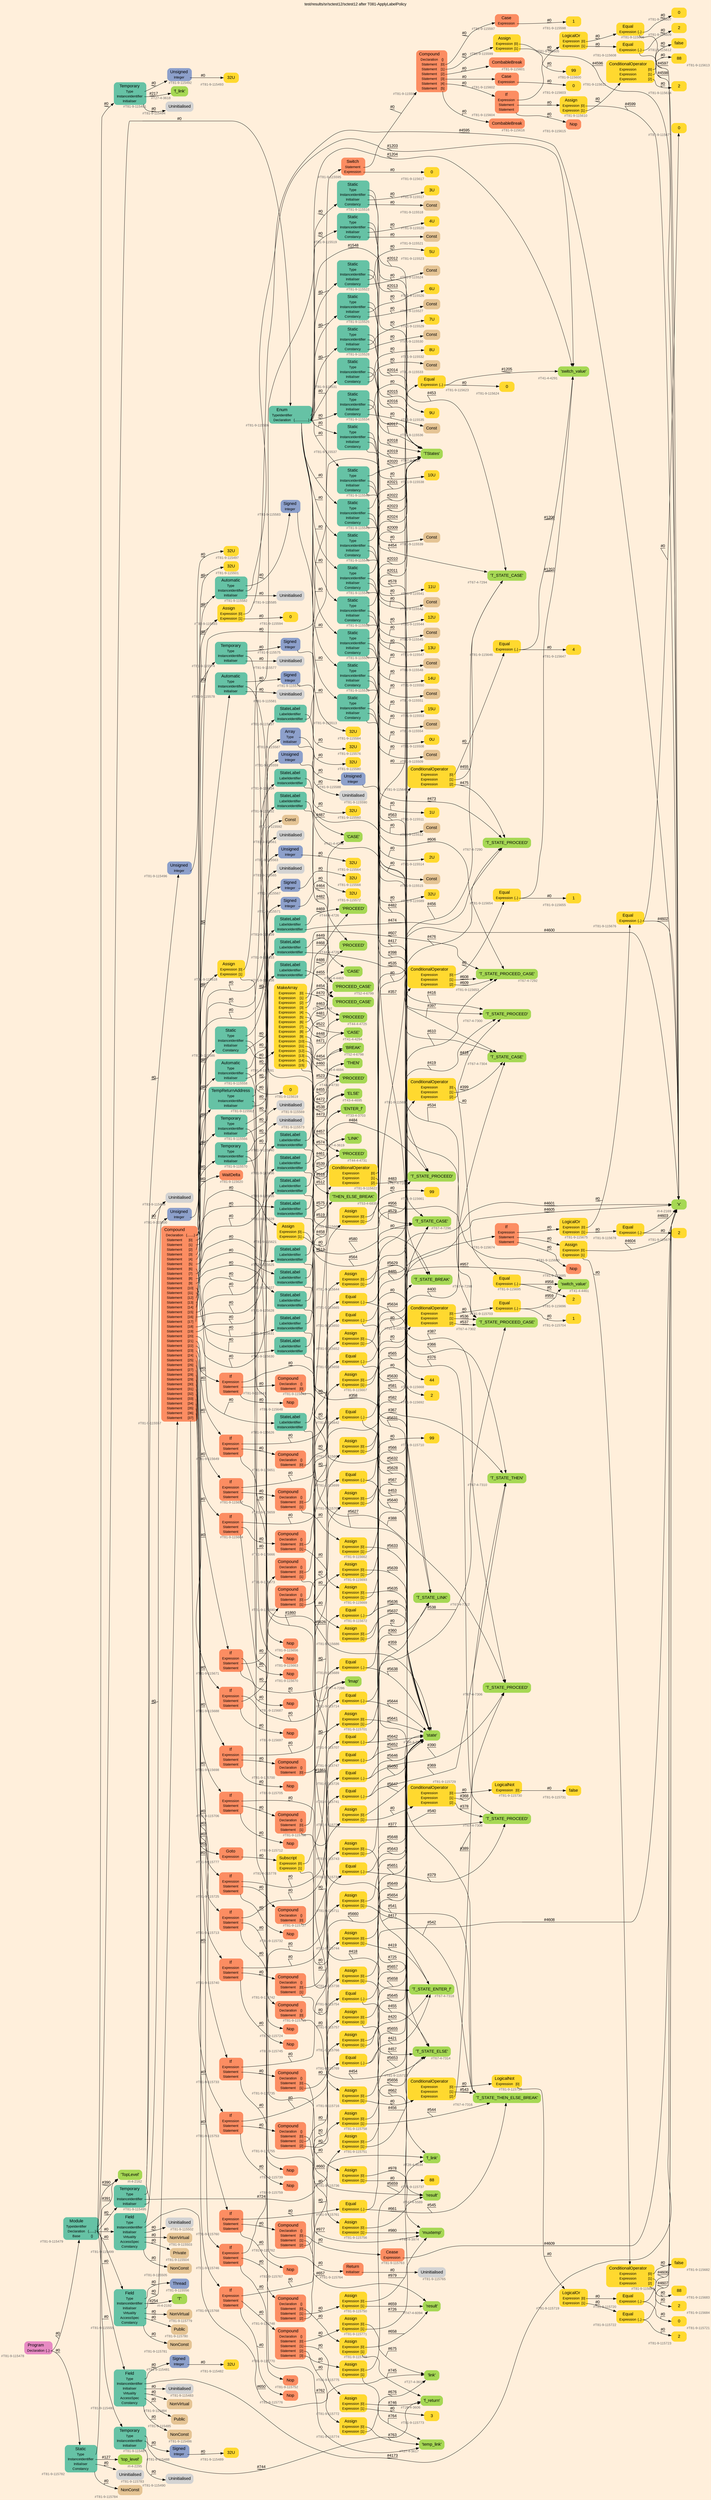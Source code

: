 digraph "test/results/sr/sctest12/sctest12 after T081-ApplyLabelPolicy" {
label = "test/results/sr/sctest12/sctest12 after T081-ApplyLabelPolicy"
labelloc = t
graph [
    rankdir = "LR"
    ranksep = 0.3
    bgcolor = antiquewhite1
    color = black
    fontcolor = black
    fontname = "Arial"
];
node [
    fontname = "Arial"
];
edge [
    fontname = "Arial"
];

// -------------------- node figure --------------------
// -------- block #T81-9-115478 ----------
"#T81-9-115478" [
    fillcolor = "/set28/4"
    xlabel = "#T81-9-115478"
    fontsize = "12"
    fontcolor = grey40
    shape = "plaintext"
    label = <<TABLE BORDER="0" CELLBORDER="0" CELLSPACING="0">
     <TR><TD><FONT COLOR="black" POINT-SIZE="15">Program</FONT></TD></TR>
     <TR><TD><FONT COLOR="black" POINT-SIZE="12">Declaration</FONT></TD><TD PORT="port0"><FONT COLOR="black" POINT-SIZE="12">{..}</FONT></TD></TR>
    </TABLE>>
    style = "rounded,filled"
];

// -------- block #T81-9-115479 ----------
"#T81-9-115479" [
    fillcolor = "/set28/1"
    xlabel = "#T81-9-115479"
    fontsize = "12"
    fontcolor = grey40
    shape = "plaintext"
    label = <<TABLE BORDER="0" CELLBORDER="0" CELLSPACING="0">
     <TR><TD><FONT COLOR="black" POINT-SIZE="15">Module</FONT></TD></TR>
     <TR><TD><FONT COLOR="black" POINT-SIZE="12">TypeIdentifier</FONT></TD><TD PORT="port0"></TD></TR>
     <TR><TD><FONT COLOR="black" POINT-SIZE="12">Declaration</FONT></TD><TD PORT="port1"><FONT COLOR="black" POINT-SIZE="12">{.......}</FONT></TD></TR>
     <TR><TD><FONT COLOR="black" POINT-SIZE="12">Base</FONT></TD><TD PORT="port2"><FONT COLOR="black" POINT-SIZE="12">{}</FONT></TD></TR>
    </TABLE>>
    style = "rounded,filled"
];

// -------- block #I-4-2162 ----------
"#I-4-2162" [
    fillcolor = "/set28/5"
    xlabel = "#I-4-2162"
    fontsize = "12"
    fontcolor = grey40
    shape = "plaintext"
    label = <<TABLE BORDER="0" CELLBORDER="0" CELLSPACING="0">
     <TR><TD><FONT COLOR="black" POINT-SIZE="15">'TopLevel'</FONT></TD></TR>
    </TABLE>>
    style = "rounded,filled"
];

// -------- block #T81-9-115480 ----------
"#T81-9-115480" [
    fillcolor = "/set28/1"
    xlabel = "#T81-9-115480"
    fontsize = "12"
    fontcolor = grey40
    shape = "plaintext"
    label = <<TABLE BORDER="0" CELLBORDER="0" CELLSPACING="0">
     <TR><TD><FONT COLOR="black" POINT-SIZE="15">Field</FONT></TD></TR>
     <TR><TD><FONT COLOR="black" POINT-SIZE="12">Type</FONT></TD><TD PORT="port0"></TD></TR>
     <TR><TD><FONT COLOR="black" POINT-SIZE="12">InstanceIdentifier</FONT></TD><TD PORT="port1"></TD></TR>
     <TR><TD><FONT COLOR="black" POINT-SIZE="12">Initialiser</FONT></TD><TD PORT="port2"></TD></TR>
     <TR><TD><FONT COLOR="black" POINT-SIZE="12">Virtuality</FONT></TD><TD PORT="port3"></TD></TR>
     <TR><TD><FONT COLOR="black" POINT-SIZE="12">AccessSpec</FONT></TD><TD PORT="port4"></TD></TR>
     <TR><TD><FONT COLOR="black" POINT-SIZE="12">Constancy</FONT></TD><TD PORT="port5"></TD></TR>
    </TABLE>>
    style = "rounded,filled"
];

// -------- block #T81-9-115481 ----------
"#T81-9-115481" [
    fillcolor = "/set28/3"
    xlabel = "#T81-9-115481"
    fontsize = "12"
    fontcolor = grey40
    shape = "plaintext"
    label = <<TABLE BORDER="0" CELLBORDER="0" CELLSPACING="0">
     <TR><TD><FONT COLOR="black" POINT-SIZE="15">Signed</FONT></TD></TR>
     <TR><TD><FONT COLOR="black" POINT-SIZE="12">Integer</FONT></TD><TD PORT="port0"></TD></TR>
    </TABLE>>
    style = "rounded,filled"
];

// -------- block #T81-9-115482 ----------
"#T81-9-115482" [
    fillcolor = "/set28/6"
    xlabel = "#T81-9-115482"
    fontsize = "12"
    fontcolor = grey40
    shape = "plaintext"
    label = <<TABLE BORDER="0" CELLBORDER="0" CELLSPACING="0">
     <TR><TD><FONT COLOR="black" POINT-SIZE="15">32U</FONT></TD></TR>
    </TABLE>>
    style = "rounded,filled"
];

// -------- block #I-4-2169 ----------
"#I-4-2169" [
    fillcolor = "/set28/5"
    xlabel = "#I-4-2169"
    fontsize = "12"
    fontcolor = grey40
    shape = "plaintext"
    label = <<TABLE BORDER="0" CELLBORDER="0" CELLSPACING="0">
     <TR><TD><FONT COLOR="black" POINT-SIZE="15">'x'</FONT></TD></TR>
    </TABLE>>
    style = "rounded,filled"
];

// -------- block #T81-9-115483 ----------
"#T81-9-115483" [
    xlabel = "#T81-9-115483"
    fontsize = "12"
    fontcolor = grey40
    shape = "plaintext"
    label = <<TABLE BORDER="0" CELLBORDER="0" CELLSPACING="0">
     <TR><TD><FONT COLOR="black" POINT-SIZE="15">Uninitialised</FONT></TD></TR>
    </TABLE>>
    style = "rounded,filled"
];

// -------- block #T81-9-115484 ----------
"#T81-9-115484" [
    fillcolor = "/set28/7"
    xlabel = "#T81-9-115484"
    fontsize = "12"
    fontcolor = grey40
    shape = "plaintext"
    label = <<TABLE BORDER="0" CELLBORDER="0" CELLSPACING="0">
     <TR><TD><FONT COLOR="black" POINT-SIZE="15">NonVirtual</FONT></TD></TR>
    </TABLE>>
    style = "rounded,filled"
];

// -------- block #T81-9-115485 ----------
"#T81-9-115485" [
    fillcolor = "/set28/7"
    xlabel = "#T81-9-115485"
    fontsize = "12"
    fontcolor = grey40
    shape = "plaintext"
    label = <<TABLE BORDER="0" CELLBORDER="0" CELLSPACING="0">
     <TR><TD><FONT COLOR="black" POINT-SIZE="15">Public</FONT></TD></TR>
    </TABLE>>
    style = "rounded,filled"
];

// -------- block #T81-9-115486 ----------
"#T81-9-115486" [
    fillcolor = "/set28/7"
    xlabel = "#T81-9-115486"
    fontsize = "12"
    fontcolor = grey40
    shape = "plaintext"
    label = <<TABLE BORDER="0" CELLBORDER="0" CELLSPACING="0">
     <TR><TD><FONT COLOR="black" POINT-SIZE="15">NonConst</FONT></TD></TR>
    </TABLE>>
    style = "rounded,filled"
];

// -------- block #T81-9-115487 ----------
"#T81-9-115487" [
    fillcolor = "/set28/1"
    xlabel = "#T81-9-115487"
    fontsize = "12"
    fontcolor = grey40
    shape = "plaintext"
    label = <<TABLE BORDER="0" CELLBORDER="0" CELLSPACING="0">
     <TR><TD><FONT COLOR="black" POINT-SIZE="15">Temporary</FONT></TD></TR>
     <TR><TD><FONT COLOR="black" POINT-SIZE="12">Type</FONT></TD><TD PORT="port0"></TD></TR>
     <TR><TD><FONT COLOR="black" POINT-SIZE="12">InstanceIdentifier</FONT></TD><TD PORT="port1"></TD></TR>
     <TR><TD><FONT COLOR="black" POINT-SIZE="12">Initialiser</FONT></TD><TD PORT="port2"></TD></TR>
    </TABLE>>
    style = "rounded,filled"
];

// -------- block #T81-9-115488 ----------
"#T81-9-115488" [
    fillcolor = "/set28/3"
    xlabel = "#T81-9-115488"
    fontsize = "12"
    fontcolor = grey40
    shape = "plaintext"
    label = <<TABLE BORDER="0" CELLBORDER="0" CELLSPACING="0">
     <TR><TD><FONT COLOR="black" POINT-SIZE="15">Signed</FONT></TD></TR>
     <TR><TD><FONT COLOR="black" POINT-SIZE="12">Integer</FONT></TD><TD PORT="port0"></TD></TR>
    </TABLE>>
    style = "rounded,filled"
];

// -------- block #T81-9-115489 ----------
"#T81-9-115489" [
    fillcolor = "/set28/6"
    xlabel = "#T81-9-115489"
    fontsize = "12"
    fontcolor = grey40
    shape = "plaintext"
    label = <<TABLE BORDER="0" CELLBORDER="0" CELLSPACING="0">
     <TR><TD><FONT COLOR="black" POINT-SIZE="15">32U</FONT></TD></TR>
    </TABLE>>
    style = "rounded,filled"
];

// -------- block #T26-4-3606 ----------
"#T26-4-3606" [
    fillcolor = "/set28/5"
    xlabel = "#T26-4-3606"
    fontsize = "12"
    fontcolor = grey40
    shape = "plaintext"
    label = <<TABLE BORDER="0" CELLBORDER="0" CELLSPACING="0">
     <TR><TD><FONT COLOR="black" POINT-SIZE="15">'f_return'</FONT></TD></TR>
    </TABLE>>
    style = "rounded,filled"
];

// -------- block #T81-9-115490 ----------
"#T81-9-115490" [
    xlabel = "#T81-9-115490"
    fontsize = "12"
    fontcolor = grey40
    shape = "plaintext"
    label = <<TABLE BORDER="0" CELLBORDER="0" CELLSPACING="0">
     <TR><TD><FONT COLOR="black" POINT-SIZE="15">Uninitialised</FONT></TD></TR>
    </TABLE>>
    style = "rounded,filled"
];

// -------- block #T81-9-115491 ----------
"#T81-9-115491" [
    fillcolor = "/set28/1"
    xlabel = "#T81-9-115491"
    fontsize = "12"
    fontcolor = grey40
    shape = "plaintext"
    label = <<TABLE BORDER="0" CELLBORDER="0" CELLSPACING="0">
     <TR><TD><FONT COLOR="black" POINT-SIZE="15">Temporary</FONT></TD></TR>
     <TR><TD><FONT COLOR="black" POINT-SIZE="12">Type</FONT></TD><TD PORT="port0"></TD></TR>
     <TR><TD><FONT COLOR="black" POINT-SIZE="12">InstanceIdentifier</FONT></TD><TD PORT="port1"></TD></TR>
     <TR><TD><FONT COLOR="black" POINT-SIZE="12">Initialiser</FONT></TD><TD PORT="port2"></TD></TR>
    </TABLE>>
    style = "rounded,filled"
];

// -------- block #T81-9-115492 ----------
"#T81-9-115492" [
    fillcolor = "/set28/3"
    xlabel = "#T81-9-115492"
    fontsize = "12"
    fontcolor = grey40
    shape = "plaintext"
    label = <<TABLE BORDER="0" CELLBORDER="0" CELLSPACING="0">
     <TR><TD><FONT COLOR="black" POINT-SIZE="15">Unsigned</FONT></TD></TR>
     <TR><TD><FONT COLOR="black" POINT-SIZE="12">Integer</FONT></TD><TD PORT="port0"></TD></TR>
    </TABLE>>
    style = "rounded,filled"
];

// -------- block #T81-9-115493 ----------
"#T81-9-115493" [
    fillcolor = "/set28/6"
    xlabel = "#T81-9-115493"
    fontsize = "12"
    fontcolor = grey40
    shape = "plaintext"
    label = <<TABLE BORDER="0" CELLBORDER="0" CELLSPACING="0">
     <TR><TD><FONT COLOR="black" POINT-SIZE="15">32U</FONT></TD></TR>
    </TABLE>>
    style = "rounded,filled"
];

// -------- block #T27-4-3618 ----------
"#T27-4-3618" [
    fillcolor = "/set28/5"
    xlabel = "#T27-4-3618"
    fontsize = "12"
    fontcolor = grey40
    shape = "plaintext"
    label = <<TABLE BORDER="0" CELLBORDER="0" CELLSPACING="0">
     <TR><TD><FONT COLOR="black" POINT-SIZE="15">'f_link'</FONT></TD></TR>
    </TABLE>>
    style = "rounded,filled"
];

// -------- block #T81-9-115494 ----------
"#T81-9-115494" [
    xlabel = "#T81-9-115494"
    fontsize = "12"
    fontcolor = grey40
    shape = "plaintext"
    label = <<TABLE BORDER="0" CELLBORDER="0" CELLSPACING="0">
     <TR><TD><FONT COLOR="black" POINT-SIZE="15">Uninitialised</FONT></TD></TR>
    </TABLE>>
    style = "rounded,filled"
];

// -------- block #T81-9-115495 ----------
"#T81-9-115495" [
    fillcolor = "/set28/1"
    xlabel = "#T81-9-115495"
    fontsize = "12"
    fontcolor = grey40
    shape = "plaintext"
    label = <<TABLE BORDER="0" CELLBORDER="0" CELLSPACING="0">
     <TR><TD><FONT COLOR="black" POINT-SIZE="15">Temporary</FONT></TD></TR>
     <TR><TD><FONT COLOR="black" POINT-SIZE="12">Type</FONT></TD><TD PORT="port0"></TD></TR>
     <TR><TD><FONT COLOR="black" POINT-SIZE="12">InstanceIdentifier</FONT></TD><TD PORT="port1"></TD></TR>
     <TR><TD><FONT COLOR="black" POINT-SIZE="12">Initialiser</FONT></TD><TD PORT="port2"></TD></TR>
    </TABLE>>
    style = "rounded,filled"
];

// -------- block #T81-9-115496 ----------
"#T81-9-115496" [
    fillcolor = "/set28/3"
    xlabel = "#T81-9-115496"
    fontsize = "12"
    fontcolor = grey40
    shape = "plaintext"
    label = <<TABLE BORDER="0" CELLBORDER="0" CELLSPACING="0">
     <TR><TD><FONT COLOR="black" POINT-SIZE="15">Unsigned</FONT></TD></TR>
     <TR><TD><FONT COLOR="black" POINT-SIZE="12">Integer</FONT></TD><TD PORT="port0"></TD></TR>
    </TABLE>>
    style = "rounded,filled"
];

// -------- block #T81-9-115497 ----------
"#T81-9-115497" [
    fillcolor = "/set28/6"
    xlabel = "#T81-9-115497"
    fontsize = "12"
    fontcolor = grey40
    shape = "plaintext"
    label = <<TABLE BORDER="0" CELLBORDER="0" CELLSPACING="0">
     <TR><TD><FONT COLOR="black" POINT-SIZE="15">32U</FONT></TD></TR>
    </TABLE>>
    style = "rounded,filled"
];

// -------- block #T28-4-3634 ----------
"#T28-4-3634" [
    fillcolor = "/set28/5"
    xlabel = "#T28-4-3634"
    fontsize = "12"
    fontcolor = grey40
    shape = "plaintext"
    label = <<TABLE BORDER="0" CELLBORDER="0" CELLSPACING="0">
     <TR><TD><FONT COLOR="black" POINT-SIZE="15">'f_link'</FONT></TD></TR>
    </TABLE>>
    style = "rounded,filled"
];

// -------- block #T81-9-115498 ----------
"#T81-9-115498" [
    xlabel = "#T81-9-115498"
    fontsize = "12"
    fontcolor = grey40
    shape = "plaintext"
    label = <<TABLE BORDER="0" CELLBORDER="0" CELLSPACING="0">
     <TR><TD><FONT COLOR="black" POINT-SIZE="15">Uninitialised</FONT></TD></TR>
    </TABLE>>
    style = "rounded,filled"
];

// -------- block #T81-9-115499 ----------
"#T81-9-115499" [
    fillcolor = "/set28/1"
    xlabel = "#T81-9-115499"
    fontsize = "12"
    fontcolor = grey40
    shape = "plaintext"
    label = <<TABLE BORDER="0" CELLBORDER="0" CELLSPACING="0">
     <TR><TD><FONT COLOR="black" POINT-SIZE="15">Field</FONT></TD></TR>
     <TR><TD><FONT COLOR="black" POINT-SIZE="12">Type</FONT></TD><TD PORT="port0"></TD></TR>
     <TR><TD><FONT COLOR="black" POINT-SIZE="12">InstanceIdentifier</FONT></TD><TD PORT="port1"></TD></TR>
     <TR><TD><FONT COLOR="black" POINT-SIZE="12">Initialiser</FONT></TD><TD PORT="port2"></TD></TR>
     <TR><TD><FONT COLOR="black" POINT-SIZE="12">Virtuality</FONT></TD><TD PORT="port3"></TD></TR>
     <TR><TD><FONT COLOR="black" POINT-SIZE="12">AccessSpec</FONT></TD><TD PORT="port4"></TD></TR>
     <TR><TD><FONT COLOR="black" POINT-SIZE="12">Constancy</FONT></TD><TD PORT="port5"></TD></TR>
    </TABLE>>
    style = "rounded,filled"
];

// -------- block #T81-9-115500 ----------
"#T81-9-115500" [
    fillcolor = "/set28/3"
    xlabel = "#T81-9-115500"
    fontsize = "12"
    fontcolor = grey40
    shape = "plaintext"
    label = <<TABLE BORDER="0" CELLBORDER="0" CELLSPACING="0">
     <TR><TD><FONT COLOR="black" POINT-SIZE="15">Unsigned</FONT></TD></TR>
     <TR><TD><FONT COLOR="black" POINT-SIZE="12">Integer</FONT></TD><TD PORT="port0"></TD></TR>
    </TABLE>>
    style = "rounded,filled"
];

// -------- block #T81-9-115501 ----------
"#T81-9-115501" [
    fillcolor = "/set28/6"
    xlabel = "#T81-9-115501"
    fontsize = "12"
    fontcolor = grey40
    shape = "plaintext"
    label = <<TABLE BORDER="0" CELLBORDER="0" CELLSPACING="0">
     <TR><TD><FONT COLOR="black" POINT-SIZE="15">32U</FONT></TD></TR>
    </TABLE>>
    style = "rounded,filled"
];

// -------- block #T27-4-3616 ----------
"#T27-4-3616" [
    fillcolor = "/set28/5"
    xlabel = "#T27-4-3616"
    fontsize = "12"
    fontcolor = grey40
    shape = "plaintext"
    label = <<TABLE BORDER="0" CELLBORDER="0" CELLSPACING="0">
     <TR><TD><FONT COLOR="black" POINT-SIZE="15">'link'</FONT></TD></TR>
    </TABLE>>
    style = "rounded,filled"
];

// -------- block #T81-9-115502 ----------
"#T81-9-115502" [
    xlabel = "#T81-9-115502"
    fontsize = "12"
    fontcolor = grey40
    shape = "plaintext"
    label = <<TABLE BORDER="0" CELLBORDER="0" CELLSPACING="0">
     <TR><TD><FONT COLOR="black" POINT-SIZE="15">Uninitialised</FONT></TD></TR>
    </TABLE>>
    style = "rounded,filled"
];

// -------- block #T81-9-115503 ----------
"#T81-9-115503" [
    fillcolor = "/set28/7"
    xlabel = "#T81-9-115503"
    fontsize = "12"
    fontcolor = grey40
    shape = "plaintext"
    label = <<TABLE BORDER="0" CELLBORDER="0" CELLSPACING="0">
     <TR><TD><FONT COLOR="black" POINT-SIZE="15">NonVirtual</FONT></TD></TR>
    </TABLE>>
    style = "rounded,filled"
];

// -------- block #T81-9-115504 ----------
"#T81-9-115504" [
    fillcolor = "/set28/7"
    xlabel = "#T81-9-115504"
    fontsize = "12"
    fontcolor = grey40
    shape = "plaintext"
    label = <<TABLE BORDER="0" CELLBORDER="0" CELLSPACING="0">
     <TR><TD><FONT COLOR="black" POINT-SIZE="15">Private</FONT></TD></TR>
    </TABLE>>
    style = "rounded,filled"
];

// -------- block #T81-9-115505 ----------
"#T81-9-115505" [
    fillcolor = "/set28/7"
    xlabel = "#T81-9-115505"
    fontsize = "12"
    fontcolor = grey40
    shape = "plaintext"
    label = <<TABLE BORDER="0" CELLBORDER="0" CELLSPACING="0">
     <TR><TD><FONT COLOR="black" POINT-SIZE="15">NonConst</FONT></TD></TR>
    </TABLE>>
    style = "rounded,filled"
];

// -------- block #T81-9-115506 ----------
"#T81-9-115506" [
    fillcolor = "/set28/1"
    xlabel = "#T81-9-115506"
    fontsize = "12"
    fontcolor = grey40
    shape = "plaintext"
    label = <<TABLE BORDER="0" CELLBORDER="0" CELLSPACING="0">
     <TR><TD><FONT COLOR="black" POINT-SIZE="15">Enum</FONT></TD></TR>
     <TR><TD><FONT COLOR="black" POINT-SIZE="12">TypeIdentifier</FONT></TD><TD PORT="port0"></TD></TR>
     <TR><TD><FONT COLOR="black" POINT-SIZE="12">Declaration</FONT></TD><TD PORT="port1"><FONT COLOR="black" POINT-SIZE="12">{................}</FONT></TD></TR>
    </TABLE>>
    style = "rounded,filled"
];

// -------- block #T67-4-7287 ----------
"#T67-4-7287" [
    fillcolor = "/set28/5"
    xlabel = "#T67-4-7287"
    fontsize = "12"
    fontcolor = grey40
    shape = "plaintext"
    label = <<TABLE BORDER="0" CELLBORDER="0" CELLSPACING="0">
     <TR><TD><FONT COLOR="black" POINT-SIZE="15">'TStates'</FONT></TD></TR>
    </TABLE>>
    style = "rounded,filled"
];

// -------- block #T81-9-115507 ----------
"#T81-9-115507" [
    fillcolor = "/set28/1"
    xlabel = "#T81-9-115507"
    fontsize = "12"
    fontcolor = grey40
    shape = "plaintext"
    label = <<TABLE BORDER="0" CELLBORDER="0" CELLSPACING="0">
     <TR><TD><FONT COLOR="black" POINT-SIZE="15">Static</FONT></TD></TR>
     <TR><TD><FONT COLOR="black" POINT-SIZE="12">Type</FONT></TD><TD PORT="port0"></TD></TR>
     <TR><TD><FONT COLOR="black" POINT-SIZE="12">InstanceIdentifier</FONT></TD><TD PORT="port1"></TD></TR>
     <TR><TD><FONT COLOR="black" POINT-SIZE="12">Initialiser</FONT></TD><TD PORT="port2"></TD></TR>
     <TR><TD><FONT COLOR="black" POINT-SIZE="12">Constancy</FONT></TD><TD PORT="port3"></TD></TR>
    </TABLE>>
    style = "rounded,filled"
];

// -------- block #T67-4-7288 ----------
"#T67-4-7288" [
    fillcolor = "/set28/5"
    xlabel = "#T67-4-7288"
    fontsize = "12"
    fontcolor = grey40
    shape = "plaintext"
    label = <<TABLE BORDER="0" CELLBORDER="0" CELLSPACING="0">
     <TR><TD><FONT COLOR="black" POINT-SIZE="15">'T_STATE_PROCEED'</FONT></TD></TR>
    </TABLE>>
    style = "rounded,filled"
];

// -------- block #T81-9-115508 ----------
"#T81-9-115508" [
    fillcolor = "/set28/6"
    xlabel = "#T81-9-115508"
    fontsize = "12"
    fontcolor = grey40
    shape = "plaintext"
    label = <<TABLE BORDER="0" CELLBORDER="0" CELLSPACING="0">
     <TR><TD><FONT COLOR="black" POINT-SIZE="15">0U</FONT></TD></TR>
    </TABLE>>
    style = "rounded,filled"
];

// -------- block #T81-9-115509 ----------
"#T81-9-115509" [
    fillcolor = "/set28/7"
    xlabel = "#T81-9-115509"
    fontsize = "12"
    fontcolor = grey40
    shape = "plaintext"
    label = <<TABLE BORDER="0" CELLBORDER="0" CELLSPACING="0">
     <TR><TD><FONT COLOR="black" POINT-SIZE="15">Const</FONT></TD></TR>
    </TABLE>>
    style = "rounded,filled"
];

// -------- block #T81-9-115510 ----------
"#T81-9-115510" [
    fillcolor = "/set28/1"
    xlabel = "#T81-9-115510"
    fontsize = "12"
    fontcolor = grey40
    shape = "plaintext"
    label = <<TABLE BORDER="0" CELLBORDER="0" CELLSPACING="0">
     <TR><TD><FONT COLOR="black" POINT-SIZE="15">Static</FONT></TD></TR>
     <TR><TD><FONT COLOR="black" POINT-SIZE="12">Type</FONT></TD><TD PORT="port0"></TD></TR>
     <TR><TD><FONT COLOR="black" POINT-SIZE="12">InstanceIdentifier</FONT></TD><TD PORT="port1"></TD></TR>
     <TR><TD><FONT COLOR="black" POINT-SIZE="12">Initialiser</FONT></TD><TD PORT="port2"></TD></TR>
     <TR><TD><FONT COLOR="black" POINT-SIZE="12">Constancy</FONT></TD><TD PORT="port3"></TD></TR>
    </TABLE>>
    style = "rounded,filled"
];

// -------- block #T67-4-7290 ----------
"#T67-4-7290" [
    fillcolor = "/set28/5"
    xlabel = "#T67-4-7290"
    fontsize = "12"
    fontcolor = grey40
    shape = "plaintext"
    label = <<TABLE BORDER="0" CELLBORDER="0" CELLSPACING="0">
     <TR><TD><FONT COLOR="black" POINT-SIZE="15">'T_STATE_PROCEED'</FONT></TD></TR>
    </TABLE>>
    style = "rounded,filled"
];

// -------- block #T81-9-115511 ----------
"#T81-9-115511" [
    fillcolor = "/set28/6"
    xlabel = "#T81-9-115511"
    fontsize = "12"
    fontcolor = grey40
    shape = "plaintext"
    label = <<TABLE BORDER="0" CELLBORDER="0" CELLSPACING="0">
     <TR><TD><FONT COLOR="black" POINT-SIZE="15">1U</FONT></TD></TR>
    </TABLE>>
    style = "rounded,filled"
];

// -------- block #T81-9-115512 ----------
"#T81-9-115512" [
    fillcolor = "/set28/7"
    xlabel = "#T81-9-115512"
    fontsize = "12"
    fontcolor = grey40
    shape = "plaintext"
    label = <<TABLE BORDER="0" CELLBORDER="0" CELLSPACING="0">
     <TR><TD><FONT COLOR="black" POINT-SIZE="15">Const</FONT></TD></TR>
    </TABLE>>
    style = "rounded,filled"
];

// -------- block #T81-9-115513 ----------
"#T81-9-115513" [
    fillcolor = "/set28/1"
    xlabel = "#T81-9-115513"
    fontsize = "12"
    fontcolor = grey40
    shape = "plaintext"
    label = <<TABLE BORDER="0" CELLBORDER="0" CELLSPACING="0">
     <TR><TD><FONT COLOR="black" POINT-SIZE="15">Static</FONT></TD></TR>
     <TR><TD><FONT COLOR="black" POINT-SIZE="12">Type</FONT></TD><TD PORT="port0"></TD></TR>
     <TR><TD><FONT COLOR="black" POINT-SIZE="12">InstanceIdentifier</FONT></TD><TD PORT="port1"></TD></TR>
     <TR><TD><FONT COLOR="black" POINT-SIZE="12">Initialiser</FONT></TD><TD PORT="port2"></TD></TR>
     <TR><TD><FONT COLOR="black" POINT-SIZE="12">Constancy</FONT></TD><TD PORT="port3"></TD></TR>
    </TABLE>>
    style = "rounded,filled"
];

// -------- block #T67-4-7292 ----------
"#T67-4-7292" [
    fillcolor = "/set28/5"
    xlabel = "#T67-4-7292"
    fontsize = "12"
    fontcolor = grey40
    shape = "plaintext"
    label = <<TABLE BORDER="0" CELLBORDER="0" CELLSPACING="0">
     <TR><TD><FONT COLOR="black" POINT-SIZE="15">'T_STATE_PROCEED_CASE'</FONT></TD></TR>
    </TABLE>>
    style = "rounded,filled"
];

// -------- block #T81-9-115514 ----------
"#T81-9-115514" [
    fillcolor = "/set28/6"
    xlabel = "#T81-9-115514"
    fontsize = "12"
    fontcolor = grey40
    shape = "plaintext"
    label = <<TABLE BORDER="0" CELLBORDER="0" CELLSPACING="0">
     <TR><TD><FONT COLOR="black" POINT-SIZE="15">2U</FONT></TD></TR>
    </TABLE>>
    style = "rounded,filled"
];

// -------- block #T81-9-115515 ----------
"#T81-9-115515" [
    fillcolor = "/set28/7"
    xlabel = "#T81-9-115515"
    fontsize = "12"
    fontcolor = grey40
    shape = "plaintext"
    label = <<TABLE BORDER="0" CELLBORDER="0" CELLSPACING="0">
     <TR><TD><FONT COLOR="black" POINT-SIZE="15">Const</FONT></TD></TR>
    </TABLE>>
    style = "rounded,filled"
];

// -------- block #T81-9-115516 ----------
"#T81-9-115516" [
    fillcolor = "/set28/1"
    xlabel = "#T81-9-115516"
    fontsize = "12"
    fontcolor = grey40
    shape = "plaintext"
    label = <<TABLE BORDER="0" CELLBORDER="0" CELLSPACING="0">
     <TR><TD><FONT COLOR="black" POINT-SIZE="15">Static</FONT></TD></TR>
     <TR><TD><FONT COLOR="black" POINT-SIZE="12">Type</FONT></TD><TD PORT="port0"></TD></TR>
     <TR><TD><FONT COLOR="black" POINT-SIZE="12">InstanceIdentifier</FONT></TD><TD PORT="port1"></TD></TR>
     <TR><TD><FONT COLOR="black" POINT-SIZE="12">Initialiser</FONT></TD><TD PORT="port2"></TD></TR>
     <TR><TD><FONT COLOR="black" POINT-SIZE="12">Constancy</FONT></TD><TD PORT="port3"></TD></TR>
    </TABLE>>
    style = "rounded,filled"
];

// -------- block #T67-4-7294 ----------
"#T67-4-7294" [
    fillcolor = "/set28/5"
    xlabel = "#T67-4-7294"
    fontsize = "12"
    fontcolor = grey40
    shape = "plaintext"
    label = <<TABLE BORDER="0" CELLBORDER="0" CELLSPACING="0">
     <TR><TD><FONT COLOR="black" POINT-SIZE="15">'T_STATE_CASE'</FONT></TD></TR>
    </TABLE>>
    style = "rounded,filled"
];

// -------- block #T81-9-115517 ----------
"#T81-9-115517" [
    fillcolor = "/set28/6"
    xlabel = "#T81-9-115517"
    fontsize = "12"
    fontcolor = grey40
    shape = "plaintext"
    label = <<TABLE BORDER="0" CELLBORDER="0" CELLSPACING="0">
     <TR><TD><FONT COLOR="black" POINT-SIZE="15">3U</FONT></TD></TR>
    </TABLE>>
    style = "rounded,filled"
];

// -------- block #T81-9-115518 ----------
"#T81-9-115518" [
    fillcolor = "/set28/7"
    xlabel = "#T81-9-115518"
    fontsize = "12"
    fontcolor = grey40
    shape = "plaintext"
    label = <<TABLE BORDER="0" CELLBORDER="0" CELLSPACING="0">
     <TR><TD><FONT COLOR="black" POINT-SIZE="15">Const</FONT></TD></TR>
    </TABLE>>
    style = "rounded,filled"
];

// -------- block #T81-9-115519 ----------
"#T81-9-115519" [
    fillcolor = "/set28/1"
    xlabel = "#T81-9-115519"
    fontsize = "12"
    fontcolor = grey40
    shape = "plaintext"
    label = <<TABLE BORDER="0" CELLBORDER="0" CELLSPACING="0">
     <TR><TD><FONT COLOR="black" POINT-SIZE="15">Static</FONT></TD></TR>
     <TR><TD><FONT COLOR="black" POINT-SIZE="12">Type</FONT></TD><TD PORT="port0"></TD></TR>
     <TR><TD><FONT COLOR="black" POINT-SIZE="12">InstanceIdentifier</FONT></TD><TD PORT="port1"></TD></TR>
     <TR><TD><FONT COLOR="black" POINT-SIZE="12">Initialiser</FONT></TD><TD PORT="port2"></TD></TR>
     <TR><TD><FONT COLOR="black" POINT-SIZE="12">Constancy</FONT></TD><TD PORT="port3"></TD></TR>
    </TABLE>>
    style = "rounded,filled"
];

// -------- block #T67-4-7296 ----------
"#T67-4-7296" [
    fillcolor = "/set28/5"
    xlabel = "#T67-4-7296"
    fontsize = "12"
    fontcolor = grey40
    shape = "plaintext"
    label = <<TABLE BORDER="0" CELLBORDER="0" CELLSPACING="0">
     <TR><TD><FONT COLOR="black" POINT-SIZE="15">'T_STATE_CASE'</FONT></TD></TR>
    </TABLE>>
    style = "rounded,filled"
];

// -------- block #T81-9-115520 ----------
"#T81-9-115520" [
    fillcolor = "/set28/6"
    xlabel = "#T81-9-115520"
    fontsize = "12"
    fontcolor = grey40
    shape = "plaintext"
    label = <<TABLE BORDER="0" CELLBORDER="0" CELLSPACING="0">
     <TR><TD><FONT COLOR="black" POINT-SIZE="15">4U</FONT></TD></TR>
    </TABLE>>
    style = "rounded,filled"
];

// -------- block #T81-9-115521 ----------
"#T81-9-115521" [
    fillcolor = "/set28/7"
    xlabel = "#T81-9-115521"
    fontsize = "12"
    fontcolor = grey40
    shape = "plaintext"
    label = <<TABLE BORDER="0" CELLBORDER="0" CELLSPACING="0">
     <TR><TD><FONT COLOR="black" POINT-SIZE="15">Const</FONT></TD></TR>
    </TABLE>>
    style = "rounded,filled"
];

// -------- block #T81-9-115522 ----------
"#T81-9-115522" [
    fillcolor = "/set28/1"
    xlabel = "#T81-9-115522"
    fontsize = "12"
    fontcolor = grey40
    shape = "plaintext"
    label = <<TABLE BORDER="0" CELLBORDER="0" CELLSPACING="0">
     <TR><TD><FONT COLOR="black" POINT-SIZE="15">Static</FONT></TD></TR>
     <TR><TD><FONT COLOR="black" POINT-SIZE="12">Type</FONT></TD><TD PORT="port0"></TD></TR>
     <TR><TD><FONT COLOR="black" POINT-SIZE="12">InstanceIdentifier</FONT></TD><TD PORT="port1"></TD></TR>
     <TR><TD><FONT COLOR="black" POINT-SIZE="12">Initialiser</FONT></TD><TD PORT="port2"></TD></TR>
     <TR><TD><FONT COLOR="black" POINT-SIZE="12">Constancy</FONT></TD><TD PORT="port3"></TD></TR>
    </TABLE>>
    style = "rounded,filled"
];

// -------- block #T67-4-7298 ----------
"#T67-4-7298" [
    fillcolor = "/set28/5"
    xlabel = "#T67-4-7298"
    fontsize = "12"
    fontcolor = grey40
    shape = "plaintext"
    label = <<TABLE BORDER="0" CELLBORDER="0" CELLSPACING="0">
     <TR><TD><FONT COLOR="black" POINT-SIZE="15">'T_STATE_BREAK'</FONT></TD></TR>
    </TABLE>>
    style = "rounded,filled"
];

// -------- block #T81-9-115523 ----------
"#T81-9-115523" [
    fillcolor = "/set28/6"
    xlabel = "#T81-9-115523"
    fontsize = "12"
    fontcolor = grey40
    shape = "plaintext"
    label = <<TABLE BORDER="0" CELLBORDER="0" CELLSPACING="0">
     <TR><TD><FONT COLOR="black" POINT-SIZE="15">5U</FONT></TD></TR>
    </TABLE>>
    style = "rounded,filled"
];

// -------- block #T81-9-115524 ----------
"#T81-9-115524" [
    fillcolor = "/set28/7"
    xlabel = "#T81-9-115524"
    fontsize = "12"
    fontcolor = grey40
    shape = "plaintext"
    label = <<TABLE BORDER="0" CELLBORDER="0" CELLSPACING="0">
     <TR><TD><FONT COLOR="black" POINT-SIZE="15">Const</FONT></TD></TR>
    </TABLE>>
    style = "rounded,filled"
];

// -------- block #T81-9-115525 ----------
"#T81-9-115525" [
    fillcolor = "/set28/1"
    xlabel = "#T81-9-115525"
    fontsize = "12"
    fontcolor = grey40
    shape = "plaintext"
    label = <<TABLE BORDER="0" CELLBORDER="0" CELLSPACING="0">
     <TR><TD><FONT COLOR="black" POINT-SIZE="15">Static</FONT></TD></TR>
     <TR><TD><FONT COLOR="black" POINT-SIZE="12">Type</FONT></TD><TD PORT="port0"></TD></TR>
     <TR><TD><FONT COLOR="black" POINT-SIZE="12">InstanceIdentifier</FONT></TD><TD PORT="port1"></TD></TR>
     <TR><TD><FONT COLOR="black" POINT-SIZE="12">Initialiser</FONT></TD><TD PORT="port2"></TD></TR>
     <TR><TD><FONT COLOR="black" POINT-SIZE="12">Constancy</FONT></TD><TD PORT="port3"></TD></TR>
    </TABLE>>
    style = "rounded,filled"
];

// -------- block #T67-4-7300 ----------
"#T67-4-7300" [
    fillcolor = "/set28/5"
    xlabel = "#T67-4-7300"
    fontsize = "12"
    fontcolor = grey40
    shape = "plaintext"
    label = <<TABLE BORDER="0" CELLBORDER="0" CELLSPACING="0">
     <TR><TD><FONT COLOR="black" POINT-SIZE="15">'T_STATE_PROCEED'</FONT></TD></TR>
    </TABLE>>
    style = "rounded,filled"
];

// -------- block #T81-9-115526 ----------
"#T81-9-115526" [
    fillcolor = "/set28/6"
    xlabel = "#T81-9-115526"
    fontsize = "12"
    fontcolor = grey40
    shape = "plaintext"
    label = <<TABLE BORDER="0" CELLBORDER="0" CELLSPACING="0">
     <TR><TD><FONT COLOR="black" POINT-SIZE="15">6U</FONT></TD></TR>
    </TABLE>>
    style = "rounded,filled"
];

// -------- block #T81-9-115527 ----------
"#T81-9-115527" [
    fillcolor = "/set28/7"
    xlabel = "#T81-9-115527"
    fontsize = "12"
    fontcolor = grey40
    shape = "plaintext"
    label = <<TABLE BORDER="0" CELLBORDER="0" CELLSPACING="0">
     <TR><TD><FONT COLOR="black" POINT-SIZE="15">Const</FONT></TD></TR>
    </TABLE>>
    style = "rounded,filled"
];

// -------- block #T81-9-115528 ----------
"#T81-9-115528" [
    fillcolor = "/set28/1"
    xlabel = "#T81-9-115528"
    fontsize = "12"
    fontcolor = grey40
    shape = "plaintext"
    label = <<TABLE BORDER="0" CELLBORDER="0" CELLSPACING="0">
     <TR><TD><FONT COLOR="black" POINT-SIZE="15">Static</FONT></TD></TR>
     <TR><TD><FONT COLOR="black" POINT-SIZE="12">Type</FONT></TD><TD PORT="port0"></TD></TR>
     <TR><TD><FONT COLOR="black" POINT-SIZE="12">InstanceIdentifier</FONT></TD><TD PORT="port1"></TD></TR>
     <TR><TD><FONT COLOR="black" POINT-SIZE="12">Initialiser</FONT></TD><TD PORT="port2"></TD></TR>
     <TR><TD><FONT COLOR="black" POINT-SIZE="12">Constancy</FONT></TD><TD PORT="port3"></TD></TR>
    </TABLE>>
    style = "rounded,filled"
];

// -------- block #T67-4-7302 ----------
"#T67-4-7302" [
    fillcolor = "/set28/5"
    xlabel = "#T67-4-7302"
    fontsize = "12"
    fontcolor = grey40
    shape = "plaintext"
    label = <<TABLE BORDER="0" CELLBORDER="0" CELLSPACING="0">
     <TR><TD><FONT COLOR="black" POINT-SIZE="15">'T_STATE_PROCEED_CASE'</FONT></TD></TR>
    </TABLE>>
    style = "rounded,filled"
];

// -------- block #T81-9-115529 ----------
"#T81-9-115529" [
    fillcolor = "/set28/6"
    xlabel = "#T81-9-115529"
    fontsize = "12"
    fontcolor = grey40
    shape = "plaintext"
    label = <<TABLE BORDER="0" CELLBORDER="0" CELLSPACING="0">
     <TR><TD><FONT COLOR="black" POINT-SIZE="15">7U</FONT></TD></TR>
    </TABLE>>
    style = "rounded,filled"
];

// -------- block #T81-9-115530 ----------
"#T81-9-115530" [
    fillcolor = "/set28/7"
    xlabel = "#T81-9-115530"
    fontsize = "12"
    fontcolor = grey40
    shape = "plaintext"
    label = <<TABLE BORDER="0" CELLBORDER="0" CELLSPACING="0">
     <TR><TD><FONT COLOR="black" POINT-SIZE="15">Const</FONT></TD></TR>
    </TABLE>>
    style = "rounded,filled"
];

// -------- block #T81-9-115531 ----------
"#T81-9-115531" [
    fillcolor = "/set28/1"
    xlabel = "#T81-9-115531"
    fontsize = "12"
    fontcolor = grey40
    shape = "plaintext"
    label = <<TABLE BORDER="0" CELLBORDER="0" CELLSPACING="0">
     <TR><TD><FONT COLOR="black" POINT-SIZE="15">Static</FONT></TD></TR>
     <TR><TD><FONT COLOR="black" POINT-SIZE="12">Type</FONT></TD><TD PORT="port0"></TD></TR>
     <TR><TD><FONT COLOR="black" POINT-SIZE="12">InstanceIdentifier</FONT></TD><TD PORT="port1"></TD></TR>
     <TR><TD><FONT COLOR="black" POINT-SIZE="12">Initialiser</FONT></TD><TD PORT="port2"></TD></TR>
     <TR><TD><FONT COLOR="black" POINT-SIZE="12">Constancy</FONT></TD><TD PORT="port3"></TD></TR>
    </TABLE>>
    style = "rounded,filled"
];

// -------- block #T67-4-7304 ----------
"#T67-4-7304" [
    fillcolor = "/set28/5"
    xlabel = "#T67-4-7304"
    fontsize = "12"
    fontcolor = grey40
    shape = "plaintext"
    label = <<TABLE BORDER="0" CELLBORDER="0" CELLSPACING="0">
     <TR><TD><FONT COLOR="black" POINT-SIZE="15">'T_STATE_CASE'</FONT></TD></TR>
    </TABLE>>
    style = "rounded,filled"
];

// -------- block #T81-9-115532 ----------
"#T81-9-115532" [
    fillcolor = "/set28/6"
    xlabel = "#T81-9-115532"
    fontsize = "12"
    fontcolor = grey40
    shape = "plaintext"
    label = <<TABLE BORDER="0" CELLBORDER="0" CELLSPACING="0">
     <TR><TD><FONT COLOR="black" POINT-SIZE="15">8U</FONT></TD></TR>
    </TABLE>>
    style = "rounded,filled"
];

// -------- block #T81-9-115533 ----------
"#T81-9-115533" [
    fillcolor = "/set28/7"
    xlabel = "#T81-9-115533"
    fontsize = "12"
    fontcolor = grey40
    shape = "plaintext"
    label = <<TABLE BORDER="0" CELLBORDER="0" CELLSPACING="0">
     <TR><TD><FONT COLOR="black" POINT-SIZE="15">Const</FONT></TD></TR>
    </TABLE>>
    style = "rounded,filled"
];

// -------- block #T81-9-115534 ----------
"#T81-9-115534" [
    fillcolor = "/set28/1"
    xlabel = "#T81-9-115534"
    fontsize = "12"
    fontcolor = grey40
    shape = "plaintext"
    label = <<TABLE BORDER="0" CELLBORDER="0" CELLSPACING="0">
     <TR><TD><FONT COLOR="black" POINT-SIZE="15">Static</FONT></TD></TR>
     <TR><TD><FONT COLOR="black" POINT-SIZE="12">Type</FONT></TD><TD PORT="port0"></TD></TR>
     <TR><TD><FONT COLOR="black" POINT-SIZE="12">InstanceIdentifier</FONT></TD><TD PORT="port1"></TD></TR>
     <TR><TD><FONT COLOR="black" POINT-SIZE="12">Initialiser</FONT></TD><TD PORT="port2"></TD></TR>
     <TR><TD><FONT COLOR="black" POINT-SIZE="12">Constancy</FONT></TD><TD PORT="port3"></TD></TR>
    </TABLE>>
    style = "rounded,filled"
];

// -------- block #T67-4-7306 ----------
"#T67-4-7306" [
    fillcolor = "/set28/5"
    xlabel = "#T67-4-7306"
    fontsize = "12"
    fontcolor = grey40
    shape = "plaintext"
    label = <<TABLE BORDER="0" CELLBORDER="0" CELLSPACING="0">
     <TR><TD><FONT COLOR="black" POINT-SIZE="15">'T_STATE_PROCEED'</FONT></TD></TR>
    </TABLE>>
    style = "rounded,filled"
];

// -------- block #T81-9-115535 ----------
"#T81-9-115535" [
    fillcolor = "/set28/6"
    xlabel = "#T81-9-115535"
    fontsize = "12"
    fontcolor = grey40
    shape = "plaintext"
    label = <<TABLE BORDER="0" CELLBORDER="0" CELLSPACING="0">
     <TR><TD><FONT COLOR="black" POINT-SIZE="15">9U</FONT></TD></TR>
    </TABLE>>
    style = "rounded,filled"
];

// -------- block #T81-9-115536 ----------
"#T81-9-115536" [
    fillcolor = "/set28/7"
    xlabel = "#T81-9-115536"
    fontsize = "12"
    fontcolor = grey40
    shape = "plaintext"
    label = <<TABLE BORDER="0" CELLBORDER="0" CELLSPACING="0">
     <TR><TD><FONT COLOR="black" POINT-SIZE="15">Const</FONT></TD></TR>
    </TABLE>>
    style = "rounded,filled"
];

// -------- block #T81-9-115537 ----------
"#T81-9-115537" [
    fillcolor = "/set28/1"
    xlabel = "#T81-9-115537"
    fontsize = "12"
    fontcolor = grey40
    shape = "plaintext"
    label = <<TABLE BORDER="0" CELLBORDER="0" CELLSPACING="0">
     <TR><TD><FONT COLOR="black" POINT-SIZE="15">Static</FONT></TD></TR>
     <TR><TD><FONT COLOR="black" POINT-SIZE="12">Type</FONT></TD><TD PORT="port0"></TD></TR>
     <TR><TD><FONT COLOR="black" POINT-SIZE="12">InstanceIdentifier</FONT></TD><TD PORT="port1"></TD></TR>
     <TR><TD><FONT COLOR="black" POINT-SIZE="12">Initialiser</FONT></TD><TD PORT="port2"></TD></TR>
     <TR><TD><FONT COLOR="black" POINT-SIZE="12">Constancy</FONT></TD><TD PORT="port3"></TD></TR>
    </TABLE>>
    style = "rounded,filled"
];

// -------- block #T67-4-7308 ----------
"#T67-4-7308" [
    fillcolor = "/set28/5"
    xlabel = "#T67-4-7308"
    fontsize = "12"
    fontcolor = grey40
    shape = "plaintext"
    label = <<TABLE BORDER="0" CELLBORDER="0" CELLSPACING="0">
     <TR><TD><FONT COLOR="black" POINT-SIZE="15">'T_STATE_PROCEED'</FONT></TD></TR>
    </TABLE>>
    style = "rounded,filled"
];

// -------- block #T81-9-115538 ----------
"#T81-9-115538" [
    fillcolor = "/set28/6"
    xlabel = "#T81-9-115538"
    fontsize = "12"
    fontcolor = grey40
    shape = "plaintext"
    label = <<TABLE BORDER="0" CELLBORDER="0" CELLSPACING="0">
     <TR><TD><FONT COLOR="black" POINT-SIZE="15">10U</FONT></TD></TR>
    </TABLE>>
    style = "rounded,filled"
];

// -------- block #T81-9-115539 ----------
"#T81-9-115539" [
    fillcolor = "/set28/7"
    xlabel = "#T81-9-115539"
    fontsize = "12"
    fontcolor = grey40
    shape = "plaintext"
    label = <<TABLE BORDER="0" CELLBORDER="0" CELLSPACING="0">
     <TR><TD><FONT COLOR="black" POINT-SIZE="15">Const</FONT></TD></TR>
    </TABLE>>
    style = "rounded,filled"
];

// -------- block #T81-9-115540 ----------
"#T81-9-115540" [
    fillcolor = "/set28/1"
    xlabel = "#T81-9-115540"
    fontsize = "12"
    fontcolor = grey40
    shape = "plaintext"
    label = <<TABLE BORDER="0" CELLBORDER="0" CELLSPACING="0">
     <TR><TD><FONT COLOR="black" POINT-SIZE="15">Static</FONT></TD></TR>
     <TR><TD><FONT COLOR="black" POINT-SIZE="12">Type</FONT></TD><TD PORT="port0"></TD></TR>
     <TR><TD><FONT COLOR="black" POINT-SIZE="12">InstanceIdentifier</FONT></TD><TD PORT="port1"></TD></TR>
     <TR><TD><FONT COLOR="black" POINT-SIZE="12">Initialiser</FONT></TD><TD PORT="port2"></TD></TR>
     <TR><TD><FONT COLOR="black" POINT-SIZE="12">Constancy</FONT></TD><TD PORT="port3"></TD></TR>
    </TABLE>>
    style = "rounded,filled"
];

// -------- block #T67-4-7310 ----------
"#T67-4-7310" [
    fillcolor = "/set28/5"
    xlabel = "#T67-4-7310"
    fontsize = "12"
    fontcolor = grey40
    shape = "plaintext"
    label = <<TABLE BORDER="0" CELLBORDER="0" CELLSPACING="0">
     <TR><TD><FONT COLOR="black" POINT-SIZE="15">'T_STATE_THEN'</FONT></TD></TR>
    </TABLE>>
    style = "rounded,filled"
];

// -------- block #T81-9-115541 ----------
"#T81-9-115541" [
    fillcolor = "/set28/6"
    xlabel = "#T81-9-115541"
    fontsize = "12"
    fontcolor = grey40
    shape = "plaintext"
    label = <<TABLE BORDER="0" CELLBORDER="0" CELLSPACING="0">
     <TR><TD><FONT COLOR="black" POINT-SIZE="15">11U</FONT></TD></TR>
    </TABLE>>
    style = "rounded,filled"
];

// -------- block #T81-9-115542 ----------
"#T81-9-115542" [
    fillcolor = "/set28/7"
    xlabel = "#T81-9-115542"
    fontsize = "12"
    fontcolor = grey40
    shape = "plaintext"
    label = <<TABLE BORDER="0" CELLBORDER="0" CELLSPACING="0">
     <TR><TD><FONT COLOR="black" POINT-SIZE="15">Const</FONT></TD></TR>
    </TABLE>>
    style = "rounded,filled"
];

// -------- block #T81-9-115543 ----------
"#T81-9-115543" [
    fillcolor = "/set28/1"
    xlabel = "#T81-9-115543"
    fontsize = "12"
    fontcolor = grey40
    shape = "plaintext"
    label = <<TABLE BORDER="0" CELLBORDER="0" CELLSPACING="0">
     <TR><TD><FONT COLOR="black" POINT-SIZE="15">Static</FONT></TD></TR>
     <TR><TD><FONT COLOR="black" POINT-SIZE="12">Type</FONT></TD><TD PORT="port0"></TD></TR>
     <TR><TD><FONT COLOR="black" POINT-SIZE="12">InstanceIdentifier</FONT></TD><TD PORT="port1"></TD></TR>
     <TR><TD><FONT COLOR="black" POINT-SIZE="12">Initialiser</FONT></TD><TD PORT="port2"></TD></TR>
     <TR><TD><FONT COLOR="black" POINT-SIZE="12">Constancy</FONT></TD><TD PORT="port3"></TD></TR>
    </TABLE>>
    style = "rounded,filled"
];

// -------- block #T67-4-7312 ----------
"#T67-4-7312" [
    fillcolor = "/set28/5"
    xlabel = "#T67-4-7312"
    fontsize = "12"
    fontcolor = grey40
    shape = "plaintext"
    label = <<TABLE BORDER="0" CELLBORDER="0" CELLSPACING="0">
     <TR><TD><FONT COLOR="black" POINT-SIZE="15">'T_STATE_LINK'</FONT></TD></TR>
    </TABLE>>
    style = "rounded,filled"
];

// -------- block #T81-9-115544 ----------
"#T81-9-115544" [
    fillcolor = "/set28/6"
    xlabel = "#T81-9-115544"
    fontsize = "12"
    fontcolor = grey40
    shape = "plaintext"
    label = <<TABLE BORDER="0" CELLBORDER="0" CELLSPACING="0">
     <TR><TD><FONT COLOR="black" POINT-SIZE="15">12U</FONT></TD></TR>
    </TABLE>>
    style = "rounded,filled"
];

// -------- block #T81-9-115545 ----------
"#T81-9-115545" [
    fillcolor = "/set28/7"
    xlabel = "#T81-9-115545"
    fontsize = "12"
    fontcolor = grey40
    shape = "plaintext"
    label = <<TABLE BORDER="0" CELLBORDER="0" CELLSPACING="0">
     <TR><TD><FONT COLOR="black" POINT-SIZE="15">Const</FONT></TD></TR>
    </TABLE>>
    style = "rounded,filled"
];

// -------- block #T81-9-115546 ----------
"#T81-9-115546" [
    fillcolor = "/set28/1"
    xlabel = "#T81-9-115546"
    fontsize = "12"
    fontcolor = grey40
    shape = "plaintext"
    label = <<TABLE BORDER="0" CELLBORDER="0" CELLSPACING="0">
     <TR><TD><FONT COLOR="black" POINT-SIZE="15">Static</FONT></TD></TR>
     <TR><TD><FONT COLOR="black" POINT-SIZE="12">Type</FONT></TD><TD PORT="port0"></TD></TR>
     <TR><TD><FONT COLOR="black" POINT-SIZE="12">InstanceIdentifier</FONT></TD><TD PORT="port1"></TD></TR>
     <TR><TD><FONT COLOR="black" POINT-SIZE="12">Initialiser</FONT></TD><TD PORT="port2"></TD></TR>
     <TR><TD><FONT COLOR="black" POINT-SIZE="12">Constancy</FONT></TD><TD PORT="port3"></TD></TR>
    </TABLE>>
    style = "rounded,filled"
];

// -------- block #T67-4-7314 ----------
"#T67-4-7314" [
    fillcolor = "/set28/5"
    xlabel = "#T67-4-7314"
    fontsize = "12"
    fontcolor = grey40
    shape = "plaintext"
    label = <<TABLE BORDER="0" CELLBORDER="0" CELLSPACING="0">
     <TR><TD><FONT COLOR="black" POINT-SIZE="15">'T_STATE_ELSE'</FONT></TD></TR>
    </TABLE>>
    style = "rounded,filled"
];

// -------- block #T81-9-115547 ----------
"#T81-9-115547" [
    fillcolor = "/set28/6"
    xlabel = "#T81-9-115547"
    fontsize = "12"
    fontcolor = grey40
    shape = "plaintext"
    label = <<TABLE BORDER="0" CELLBORDER="0" CELLSPACING="0">
     <TR><TD><FONT COLOR="black" POINT-SIZE="15">13U</FONT></TD></TR>
    </TABLE>>
    style = "rounded,filled"
];

// -------- block #T81-9-115548 ----------
"#T81-9-115548" [
    fillcolor = "/set28/7"
    xlabel = "#T81-9-115548"
    fontsize = "12"
    fontcolor = grey40
    shape = "plaintext"
    label = <<TABLE BORDER="0" CELLBORDER="0" CELLSPACING="0">
     <TR><TD><FONT COLOR="black" POINT-SIZE="15">Const</FONT></TD></TR>
    </TABLE>>
    style = "rounded,filled"
];

// -------- block #T81-9-115549 ----------
"#T81-9-115549" [
    fillcolor = "/set28/1"
    xlabel = "#T81-9-115549"
    fontsize = "12"
    fontcolor = grey40
    shape = "plaintext"
    label = <<TABLE BORDER="0" CELLBORDER="0" CELLSPACING="0">
     <TR><TD><FONT COLOR="black" POINT-SIZE="15">Static</FONT></TD></TR>
     <TR><TD><FONT COLOR="black" POINT-SIZE="12">Type</FONT></TD><TD PORT="port0"></TD></TR>
     <TR><TD><FONT COLOR="black" POINT-SIZE="12">InstanceIdentifier</FONT></TD><TD PORT="port1"></TD></TR>
     <TR><TD><FONT COLOR="black" POINT-SIZE="12">Initialiser</FONT></TD><TD PORT="port2"></TD></TR>
     <TR><TD><FONT COLOR="black" POINT-SIZE="12">Constancy</FONT></TD><TD PORT="port3"></TD></TR>
    </TABLE>>
    style = "rounded,filled"
];

// -------- block #T67-4-7316 ----------
"#T67-4-7316" [
    fillcolor = "/set28/5"
    xlabel = "#T67-4-7316"
    fontsize = "12"
    fontcolor = grey40
    shape = "plaintext"
    label = <<TABLE BORDER="0" CELLBORDER="0" CELLSPACING="0">
     <TR><TD><FONT COLOR="black" POINT-SIZE="15">'T_STATE_THEN_ELSE_BREAK'</FONT></TD></TR>
    </TABLE>>
    style = "rounded,filled"
];

// -------- block #T81-9-115550 ----------
"#T81-9-115550" [
    fillcolor = "/set28/6"
    xlabel = "#T81-9-115550"
    fontsize = "12"
    fontcolor = grey40
    shape = "plaintext"
    label = <<TABLE BORDER="0" CELLBORDER="0" CELLSPACING="0">
     <TR><TD><FONT COLOR="black" POINT-SIZE="15">14U</FONT></TD></TR>
    </TABLE>>
    style = "rounded,filled"
];

// -------- block #T81-9-115551 ----------
"#T81-9-115551" [
    fillcolor = "/set28/7"
    xlabel = "#T81-9-115551"
    fontsize = "12"
    fontcolor = grey40
    shape = "plaintext"
    label = <<TABLE BORDER="0" CELLBORDER="0" CELLSPACING="0">
     <TR><TD><FONT COLOR="black" POINT-SIZE="15">Const</FONT></TD></TR>
    </TABLE>>
    style = "rounded,filled"
];

// -------- block #T81-9-115552 ----------
"#T81-9-115552" [
    fillcolor = "/set28/1"
    xlabel = "#T81-9-115552"
    fontsize = "12"
    fontcolor = grey40
    shape = "plaintext"
    label = <<TABLE BORDER="0" CELLBORDER="0" CELLSPACING="0">
     <TR><TD><FONT COLOR="black" POINT-SIZE="15">Static</FONT></TD></TR>
     <TR><TD><FONT COLOR="black" POINT-SIZE="12">Type</FONT></TD><TD PORT="port0"></TD></TR>
     <TR><TD><FONT COLOR="black" POINT-SIZE="12">InstanceIdentifier</FONT></TD><TD PORT="port1"></TD></TR>
     <TR><TD><FONT COLOR="black" POINT-SIZE="12">Initialiser</FONT></TD><TD PORT="port2"></TD></TR>
     <TR><TD><FONT COLOR="black" POINT-SIZE="12">Constancy</FONT></TD><TD PORT="port3"></TD></TR>
    </TABLE>>
    style = "rounded,filled"
];

// -------- block #T67-4-7318 ----------
"#T67-4-7318" [
    fillcolor = "/set28/5"
    xlabel = "#T67-4-7318"
    fontsize = "12"
    fontcolor = grey40
    shape = "plaintext"
    label = <<TABLE BORDER="0" CELLBORDER="0" CELLSPACING="0">
     <TR><TD><FONT COLOR="black" POINT-SIZE="15">'T_STATE_ENTER_f'</FONT></TD></TR>
    </TABLE>>
    style = "rounded,filled"
];

// -------- block #T81-9-115553 ----------
"#T81-9-115553" [
    fillcolor = "/set28/6"
    xlabel = "#T81-9-115553"
    fontsize = "12"
    fontcolor = grey40
    shape = "plaintext"
    label = <<TABLE BORDER="0" CELLBORDER="0" CELLSPACING="0">
     <TR><TD><FONT COLOR="black" POINT-SIZE="15">15U</FONT></TD></TR>
    </TABLE>>
    style = "rounded,filled"
];

// -------- block #T81-9-115554 ----------
"#T81-9-115554" [
    fillcolor = "/set28/7"
    xlabel = "#T81-9-115554"
    fontsize = "12"
    fontcolor = grey40
    shape = "plaintext"
    label = <<TABLE BORDER="0" CELLBORDER="0" CELLSPACING="0">
     <TR><TD><FONT COLOR="black" POINT-SIZE="15">Const</FONT></TD></TR>
    </TABLE>>
    style = "rounded,filled"
];

// -------- block #T81-9-115555 ----------
"#T81-9-115555" [
    fillcolor = "/set28/1"
    xlabel = "#T81-9-115555"
    fontsize = "12"
    fontcolor = grey40
    shape = "plaintext"
    label = <<TABLE BORDER="0" CELLBORDER="0" CELLSPACING="0">
     <TR><TD><FONT COLOR="black" POINT-SIZE="15">Field</FONT></TD></TR>
     <TR><TD><FONT COLOR="black" POINT-SIZE="12">Type</FONT></TD><TD PORT="port0"></TD></TR>
     <TR><TD><FONT COLOR="black" POINT-SIZE="12">InstanceIdentifier</FONT></TD><TD PORT="port1"></TD></TR>
     <TR><TD><FONT COLOR="black" POINT-SIZE="12">Initialiser</FONT></TD><TD PORT="port2"></TD></TR>
     <TR><TD><FONT COLOR="black" POINT-SIZE="12">Virtuality</FONT></TD><TD PORT="port3"></TD></TR>
     <TR><TD><FONT COLOR="black" POINT-SIZE="12">AccessSpec</FONT></TD><TD PORT="port4"></TD></TR>
     <TR><TD><FONT COLOR="black" POINT-SIZE="12">Constancy</FONT></TD><TD PORT="port5"></TD></TR>
    </TABLE>>
    style = "rounded,filled"
];

// -------- block #T81-9-115556 ----------
"#T81-9-115556" [
    fillcolor = "/set28/3"
    xlabel = "#T81-9-115556"
    fontsize = "12"
    fontcolor = grey40
    shape = "plaintext"
    label = <<TABLE BORDER="0" CELLBORDER="0" CELLSPACING="0">
     <TR><TD><FONT COLOR="black" POINT-SIZE="15">Thread</FONT></TD></TR>
    </TABLE>>
    style = "rounded,filled"
];

// -------- block #I-4-2192 ----------
"#I-4-2192" [
    fillcolor = "/set28/5"
    xlabel = "#I-4-2192"
    fontsize = "12"
    fontcolor = grey40
    shape = "plaintext"
    label = <<TABLE BORDER="0" CELLBORDER="0" CELLSPACING="0">
     <TR><TD><FONT COLOR="black" POINT-SIZE="15">'T'</FONT></TD></TR>
    </TABLE>>
    style = "rounded,filled"
];

// -------- block #T81-9-115557 ----------
"#T81-9-115557" [
    fillcolor = "/set28/2"
    xlabel = "#T81-9-115557"
    fontsize = "12"
    fontcolor = grey40
    shape = "plaintext"
    label = <<TABLE BORDER="0" CELLBORDER="0" CELLSPACING="0">
     <TR><TD><FONT COLOR="black" POINT-SIZE="15">Compound</FONT></TD></TR>
     <TR><TD><FONT COLOR="black" POINT-SIZE="12">Declaration</FONT></TD><TD PORT="port0"><FONT COLOR="black" POINT-SIZE="12">{........}</FONT></TD></TR>
     <TR><TD><FONT COLOR="black" POINT-SIZE="12">Statement</FONT></TD><TD PORT="port1"><FONT COLOR="black" POINT-SIZE="12">[0]</FONT></TD></TR>
     <TR><TD><FONT COLOR="black" POINT-SIZE="12">Statement</FONT></TD><TD PORT="port2"><FONT COLOR="black" POINT-SIZE="12">[1]</FONT></TD></TR>
     <TR><TD><FONT COLOR="black" POINT-SIZE="12">Statement</FONT></TD><TD PORT="port3"><FONT COLOR="black" POINT-SIZE="12">[2]</FONT></TD></TR>
     <TR><TD><FONT COLOR="black" POINT-SIZE="12">Statement</FONT></TD><TD PORT="port4"><FONT COLOR="black" POINT-SIZE="12">[3]</FONT></TD></TR>
     <TR><TD><FONT COLOR="black" POINT-SIZE="12">Statement</FONT></TD><TD PORT="port5"><FONT COLOR="black" POINT-SIZE="12">[4]</FONT></TD></TR>
     <TR><TD><FONT COLOR="black" POINT-SIZE="12">Statement</FONT></TD><TD PORT="port6"><FONT COLOR="black" POINT-SIZE="12">[5]</FONT></TD></TR>
     <TR><TD><FONT COLOR="black" POINT-SIZE="12">Statement</FONT></TD><TD PORT="port7"><FONT COLOR="black" POINT-SIZE="12">[6]</FONT></TD></TR>
     <TR><TD><FONT COLOR="black" POINT-SIZE="12">Statement</FONT></TD><TD PORT="port8"><FONT COLOR="black" POINT-SIZE="12">[7]</FONT></TD></TR>
     <TR><TD><FONT COLOR="black" POINT-SIZE="12">Statement</FONT></TD><TD PORT="port9"><FONT COLOR="black" POINT-SIZE="12">[8]</FONT></TD></TR>
     <TR><TD><FONT COLOR="black" POINT-SIZE="12">Statement</FONT></TD><TD PORT="port10"><FONT COLOR="black" POINT-SIZE="12">[9]</FONT></TD></TR>
     <TR><TD><FONT COLOR="black" POINT-SIZE="12">Statement</FONT></TD><TD PORT="port11"><FONT COLOR="black" POINT-SIZE="12">[10]</FONT></TD></TR>
     <TR><TD><FONT COLOR="black" POINT-SIZE="12">Statement</FONT></TD><TD PORT="port12"><FONT COLOR="black" POINT-SIZE="12">[11]</FONT></TD></TR>
     <TR><TD><FONT COLOR="black" POINT-SIZE="12">Statement</FONT></TD><TD PORT="port13"><FONT COLOR="black" POINT-SIZE="12">[12]</FONT></TD></TR>
     <TR><TD><FONT COLOR="black" POINT-SIZE="12">Statement</FONT></TD><TD PORT="port14"><FONT COLOR="black" POINT-SIZE="12">[13]</FONT></TD></TR>
     <TR><TD><FONT COLOR="black" POINT-SIZE="12">Statement</FONT></TD><TD PORT="port15"><FONT COLOR="black" POINT-SIZE="12">[14]</FONT></TD></TR>
     <TR><TD><FONT COLOR="black" POINT-SIZE="12">Statement</FONT></TD><TD PORT="port16"><FONT COLOR="black" POINT-SIZE="12">[15]</FONT></TD></TR>
     <TR><TD><FONT COLOR="black" POINT-SIZE="12">Statement</FONT></TD><TD PORT="port17"><FONT COLOR="black" POINT-SIZE="12">[16]</FONT></TD></TR>
     <TR><TD><FONT COLOR="black" POINT-SIZE="12">Statement</FONT></TD><TD PORT="port18"><FONT COLOR="black" POINT-SIZE="12">[17]</FONT></TD></TR>
     <TR><TD><FONT COLOR="black" POINT-SIZE="12">Statement</FONT></TD><TD PORT="port19"><FONT COLOR="black" POINT-SIZE="12">[18]</FONT></TD></TR>
     <TR><TD><FONT COLOR="black" POINT-SIZE="12">Statement</FONT></TD><TD PORT="port20"><FONT COLOR="black" POINT-SIZE="12">[19]</FONT></TD></TR>
     <TR><TD><FONT COLOR="black" POINT-SIZE="12">Statement</FONT></TD><TD PORT="port21"><FONT COLOR="black" POINT-SIZE="12">[20]</FONT></TD></TR>
     <TR><TD><FONT COLOR="black" POINT-SIZE="12">Statement</FONT></TD><TD PORT="port22"><FONT COLOR="black" POINT-SIZE="12">[21]</FONT></TD></TR>
     <TR><TD><FONT COLOR="black" POINT-SIZE="12">Statement</FONT></TD><TD PORT="port23"><FONT COLOR="black" POINT-SIZE="12">[22]</FONT></TD></TR>
     <TR><TD><FONT COLOR="black" POINT-SIZE="12">Statement</FONT></TD><TD PORT="port24"><FONT COLOR="black" POINT-SIZE="12">[23]</FONT></TD></TR>
     <TR><TD><FONT COLOR="black" POINT-SIZE="12">Statement</FONT></TD><TD PORT="port25"><FONT COLOR="black" POINT-SIZE="12">[24]</FONT></TD></TR>
     <TR><TD><FONT COLOR="black" POINT-SIZE="12">Statement</FONT></TD><TD PORT="port26"><FONT COLOR="black" POINT-SIZE="12">[25]</FONT></TD></TR>
     <TR><TD><FONT COLOR="black" POINT-SIZE="12">Statement</FONT></TD><TD PORT="port27"><FONT COLOR="black" POINT-SIZE="12">[26]</FONT></TD></TR>
     <TR><TD><FONT COLOR="black" POINT-SIZE="12">Statement</FONT></TD><TD PORT="port28"><FONT COLOR="black" POINT-SIZE="12">[27]</FONT></TD></TR>
     <TR><TD><FONT COLOR="black" POINT-SIZE="12">Statement</FONT></TD><TD PORT="port29"><FONT COLOR="black" POINT-SIZE="12">[28]</FONT></TD></TR>
     <TR><TD><FONT COLOR="black" POINT-SIZE="12">Statement</FONT></TD><TD PORT="port30"><FONT COLOR="black" POINT-SIZE="12">[29]</FONT></TD></TR>
     <TR><TD><FONT COLOR="black" POINT-SIZE="12">Statement</FONT></TD><TD PORT="port31"><FONT COLOR="black" POINT-SIZE="12">[30]</FONT></TD></TR>
     <TR><TD><FONT COLOR="black" POINT-SIZE="12">Statement</FONT></TD><TD PORT="port32"><FONT COLOR="black" POINT-SIZE="12">[31]</FONT></TD></TR>
     <TR><TD><FONT COLOR="black" POINT-SIZE="12">Statement</FONT></TD><TD PORT="port33"><FONT COLOR="black" POINT-SIZE="12">[32]</FONT></TD></TR>
     <TR><TD><FONT COLOR="black" POINT-SIZE="12">Statement</FONT></TD><TD PORT="port34"><FONT COLOR="black" POINT-SIZE="12">[33]</FONT></TD></TR>
     <TR><TD><FONT COLOR="black" POINT-SIZE="12">Statement</FONT></TD><TD PORT="port35"><FONT COLOR="black" POINT-SIZE="12">[34]</FONT></TD></TR>
     <TR><TD><FONT COLOR="black" POINT-SIZE="12">Statement</FONT></TD><TD PORT="port36"><FONT COLOR="black" POINT-SIZE="12">[35]</FONT></TD></TR>
     <TR><TD><FONT COLOR="black" POINT-SIZE="12">Statement</FONT></TD><TD PORT="port37"><FONT COLOR="black" POINT-SIZE="12">[36]</FONT></TD></TR>
     <TR><TD><FONT COLOR="black" POINT-SIZE="12">Statement</FONT></TD><TD PORT="port38"><FONT COLOR="black" POINT-SIZE="12">[37]</FONT></TD></TR>
    </TABLE>>
    style = "rounded,filled"
];

// -------- block #T81-9-115558 ----------
"#T81-9-115558" [
    fillcolor = "/set28/1"
    xlabel = "#T81-9-115558"
    fontsize = "12"
    fontcolor = grey40
    shape = "plaintext"
    label = <<TABLE BORDER="0" CELLBORDER="0" CELLSPACING="0">
     <TR><TD><FONT COLOR="black" POINT-SIZE="15">Automatic</FONT></TD></TR>
     <TR><TD><FONT COLOR="black" POINT-SIZE="12">Type</FONT></TD><TD PORT="port0"></TD></TR>
     <TR><TD><FONT COLOR="black" POINT-SIZE="12">InstanceIdentifier</FONT></TD><TD PORT="port1"></TD></TR>
     <TR><TD><FONT COLOR="black" POINT-SIZE="12">Initialiser</FONT></TD><TD PORT="port2"></TD></TR>
    </TABLE>>
    style = "rounded,filled"
];

// -------- block #T81-9-115559 ----------
"#T81-9-115559" [
    fillcolor = "/set28/3"
    xlabel = "#T81-9-115559"
    fontsize = "12"
    fontcolor = grey40
    shape = "plaintext"
    label = <<TABLE BORDER="0" CELLBORDER="0" CELLSPACING="0">
     <TR><TD><FONT COLOR="black" POINT-SIZE="15">Unsigned</FONT></TD></TR>
     <TR><TD><FONT COLOR="black" POINT-SIZE="12">Integer</FONT></TD><TD PORT="port0"></TD></TR>
    </TABLE>>
    style = "rounded,filled"
];

// -------- block #T81-9-115560 ----------
"#T81-9-115560" [
    fillcolor = "/set28/6"
    xlabel = "#T81-9-115560"
    fontsize = "12"
    fontcolor = grey40
    shape = "plaintext"
    label = <<TABLE BORDER="0" CELLBORDER="0" CELLSPACING="0">
     <TR><TD><FONT COLOR="black" POINT-SIZE="15">32U</FONT></TD></TR>
    </TABLE>>
    style = "rounded,filled"
];

// -------- block #T66-4-7252 ----------
"#T66-4-7252" [
    fillcolor = "/set28/5"
    xlabel = "#T66-4-7252"
    fontsize = "12"
    fontcolor = grey40
    shape = "plaintext"
    label = <<TABLE BORDER="0" CELLBORDER="0" CELLSPACING="0">
     <TR><TD><FONT COLOR="black" POINT-SIZE="15">'state'</FONT></TD></TR>
    </TABLE>>
    style = "rounded,filled"
];

// -------- block #T81-9-115561 ----------
"#T81-9-115561" [
    xlabel = "#T81-9-115561"
    fontsize = "12"
    fontcolor = grey40
    shape = "plaintext"
    label = <<TABLE BORDER="0" CELLBORDER="0" CELLSPACING="0">
     <TR><TD><FONT COLOR="black" POINT-SIZE="15">Uninitialised</FONT></TD></TR>
    </TABLE>>
    style = "rounded,filled"
];

// -------- block #T81-9-115562 ----------
"#T81-9-115562" [
    fillcolor = "/set28/1"
    xlabel = "#T81-9-115562"
    fontsize = "12"
    fontcolor = grey40
    shape = "plaintext"
    label = <<TABLE BORDER="0" CELLBORDER="0" CELLSPACING="0">
     <TR><TD><FONT COLOR="black" POINT-SIZE="15">TempReturnAddress</FONT></TD></TR>
     <TR><TD><FONT COLOR="black" POINT-SIZE="12">Type</FONT></TD><TD PORT="port0"></TD></TR>
     <TR><TD><FONT COLOR="black" POINT-SIZE="12">InstanceIdentifier</FONT></TD><TD PORT="port1"></TD></TR>
     <TR><TD><FONT COLOR="black" POINT-SIZE="12">Initialiser</FONT></TD><TD PORT="port2"></TD></TR>
    </TABLE>>
    style = "rounded,filled"
];

// -------- block #T81-9-115563 ----------
"#T81-9-115563" [
    fillcolor = "/set28/3"
    xlabel = "#T81-9-115563"
    fontsize = "12"
    fontcolor = grey40
    shape = "plaintext"
    label = <<TABLE BORDER="0" CELLBORDER="0" CELLSPACING="0">
     <TR><TD><FONT COLOR="black" POINT-SIZE="15">Unsigned</FONT></TD></TR>
     <TR><TD><FONT COLOR="black" POINT-SIZE="12">Integer</FONT></TD><TD PORT="port0"></TD></TR>
    </TABLE>>
    style = "rounded,filled"
];

// -------- block #T81-9-115564 ----------
"#T81-9-115564" [
    fillcolor = "/set28/6"
    xlabel = "#T81-9-115564"
    fontsize = "12"
    fontcolor = grey40
    shape = "plaintext"
    label = <<TABLE BORDER="0" CELLBORDER="0" CELLSPACING="0">
     <TR><TD><FONT COLOR="black" POINT-SIZE="15">32U</FONT></TD></TR>
    </TABLE>>
    style = "rounded,filled"
];

// -------- block #T27-4-3617 ----------
"#T27-4-3617" [
    fillcolor = "/set28/5"
    xlabel = "#T27-4-3617"
    fontsize = "12"
    fontcolor = grey40
    shape = "plaintext"
    label = <<TABLE BORDER="0" CELLBORDER="0" CELLSPACING="0">
     <TR><TD><FONT COLOR="black" POINT-SIZE="15">'temp_link'</FONT></TD></TR>
    </TABLE>>
    style = "rounded,filled"
];

// -------- block #T81-9-115565 ----------
"#T81-9-115565" [
    xlabel = "#T81-9-115565"
    fontsize = "12"
    fontcolor = grey40
    shape = "plaintext"
    label = <<TABLE BORDER="0" CELLBORDER="0" CELLSPACING="0">
     <TR><TD><FONT COLOR="black" POINT-SIZE="15">Uninitialised</FONT></TD></TR>
    </TABLE>>
    style = "rounded,filled"
];

// -------- block #T81-9-115566 ----------
"#T81-9-115566" [
    fillcolor = "/set28/1"
    xlabel = "#T81-9-115566"
    fontsize = "12"
    fontcolor = grey40
    shape = "plaintext"
    label = <<TABLE BORDER="0" CELLBORDER="0" CELLSPACING="0">
     <TR><TD><FONT COLOR="black" POINT-SIZE="15">Temporary</FONT></TD></TR>
     <TR><TD><FONT COLOR="black" POINT-SIZE="12">Type</FONT></TD><TD PORT="port0"></TD></TR>
     <TR><TD><FONT COLOR="black" POINT-SIZE="12">InstanceIdentifier</FONT></TD><TD PORT="port1"></TD></TR>
     <TR><TD><FONT COLOR="black" POINT-SIZE="12">Initialiser</FONT></TD><TD PORT="port2"></TD></TR>
    </TABLE>>
    style = "rounded,filled"
];

// -------- block #T81-9-115567 ----------
"#T81-9-115567" [
    fillcolor = "/set28/3"
    xlabel = "#T81-9-115567"
    fontsize = "12"
    fontcolor = grey40
    shape = "plaintext"
    label = <<TABLE BORDER="0" CELLBORDER="0" CELLSPACING="0">
     <TR><TD><FONT COLOR="black" POINT-SIZE="15">Signed</FONT></TD></TR>
     <TR><TD><FONT COLOR="black" POINT-SIZE="12">Integer</FONT></TD><TD PORT="port0"></TD></TR>
    </TABLE>>
    style = "rounded,filled"
];

// -------- block #T81-9-115568 ----------
"#T81-9-115568" [
    fillcolor = "/set28/6"
    xlabel = "#T81-9-115568"
    fontsize = "12"
    fontcolor = grey40
    shape = "plaintext"
    label = <<TABLE BORDER="0" CELLBORDER="0" CELLSPACING="0">
     <TR><TD><FONT COLOR="black" POINT-SIZE="15">32U</FONT></TD></TR>
    </TABLE>>
    style = "rounded,filled"
];

// -------- block #T47-4-6094 ----------
"#T47-4-6094" [
    fillcolor = "/set28/5"
    xlabel = "#T47-4-6094"
    fontsize = "12"
    fontcolor = grey40
    shape = "plaintext"
    label = <<TABLE BORDER="0" CELLBORDER="0" CELLSPACING="0">
     <TR><TD><FONT COLOR="black" POINT-SIZE="15">'result'</FONT></TD></TR>
    </TABLE>>
    style = "rounded,filled"
];

// -------- block #T81-9-115569 ----------
"#T81-9-115569" [
    xlabel = "#T81-9-115569"
    fontsize = "12"
    fontcolor = grey40
    shape = "plaintext"
    label = <<TABLE BORDER="0" CELLBORDER="0" CELLSPACING="0">
     <TR><TD><FONT COLOR="black" POINT-SIZE="15">Uninitialised</FONT></TD></TR>
    </TABLE>>
    style = "rounded,filled"
];

// -------- block #T81-9-115570 ----------
"#T81-9-115570" [
    fillcolor = "/set28/1"
    xlabel = "#T81-9-115570"
    fontsize = "12"
    fontcolor = grey40
    shape = "plaintext"
    label = <<TABLE BORDER="0" CELLBORDER="0" CELLSPACING="0">
     <TR><TD><FONT COLOR="black" POINT-SIZE="15">Temporary</FONT></TD></TR>
     <TR><TD><FONT COLOR="black" POINT-SIZE="12">Type</FONT></TD><TD PORT="port0"></TD></TR>
     <TR><TD><FONT COLOR="black" POINT-SIZE="12">InstanceIdentifier</FONT></TD><TD PORT="port1"></TD></TR>
     <TR><TD><FONT COLOR="black" POINT-SIZE="12">Initialiser</FONT></TD><TD PORT="port2"></TD></TR>
    </TABLE>>
    style = "rounded,filled"
];

// -------- block #T81-9-115571 ----------
"#T81-9-115571" [
    fillcolor = "/set28/3"
    xlabel = "#T81-9-115571"
    fontsize = "12"
    fontcolor = grey40
    shape = "plaintext"
    label = <<TABLE BORDER="0" CELLBORDER="0" CELLSPACING="0">
     <TR><TD><FONT COLOR="black" POINT-SIZE="15">Signed</FONT></TD></TR>
     <TR><TD><FONT COLOR="black" POINT-SIZE="12">Integer</FONT></TD><TD PORT="port0"></TD></TR>
    </TABLE>>
    style = "rounded,filled"
];

// -------- block #T81-9-115572 ----------
"#T81-9-115572" [
    fillcolor = "/set28/6"
    xlabel = "#T81-9-115572"
    fontsize = "12"
    fontcolor = grey40
    shape = "plaintext"
    label = <<TABLE BORDER="0" CELLBORDER="0" CELLSPACING="0">
     <TR><TD><FONT COLOR="black" POINT-SIZE="15">32U</FONT></TD></TR>
    </TABLE>>
    style = "rounded,filled"
];

// -------- block #T40-4-3974 ----------
"#T40-4-3974" [
    fillcolor = "/set28/5"
    xlabel = "#T40-4-3974"
    fontsize = "12"
    fontcolor = grey40
    shape = "plaintext"
    label = <<TABLE BORDER="0" CELLBORDER="0" CELLSPACING="0">
     <TR><TD><FONT COLOR="black" POINT-SIZE="15">'muxtemp'</FONT></TD></TR>
    </TABLE>>
    style = "rounded,filled"
];

// -------- block #T81-9-115573 ----------
"#T81-9-115573" [
    xlabel = "#T81-9-115573"
    fontsize = "12"
    fontcolor = grey40
    shape = "plaintext"
    label = <<TABLE BORDER="0" CELLBORDER="0" CELLSPACING="0">
     <TR><TD><FONT COLOR="black" POINT-SIZE="15">Uninitialised</FONT></TD></TR>
    </TABLE>>
    style = "rounded,filled"
];

// -------- block #T81-9-115574 ----------
"#T81-9-115574" [
    fillcolor = "/set28/1"
    xlabel = "#T81-9-115574"
    fontsize = "12"
    fontcolor = grey40
    shape = "plaintext"
    label = <<TABLE BORDER="0" CELLBORDER="0" CELLSPACING="0">
     <TR><TD><FONT COLOR="black" POINT-SIZE="15">Temporary</FONT></TD></TR>
     <TR><TD><FONT COLOR="black" POINT-SIZE="12">Type</FONT></TD><TD PORT="port0"></TD></TR>
     <TR><TD><FONT COLOR="black" POINT-SIZE="12">InstanceIdentifier</FONT></TD><TD PORT="port1"></TD></TR>
     <TR><TD><FONT COLOR="black" POINT-SIZE="12">Initialiser</FONT></TD><TD PORT="port2"></TD></TR>
    </TABLE>>
    style = "rounded,filled"
];

// -------- block #T81-9-115575 ----------
"#T81-9-115575" [
    fillcolor = "/set28/3"
    xlabel = "#T81-9-115575"
    fontsize = "12"
    fontcolor = grey40
    shape = "plaintext"
    label = <<TABLE BORDER="0" CELLBORDER="0" CELLSPACING="0">
     <TR><TD><FONT COLOR="black" POINT-SIZE="15">Signed</FONT></TD></TR>
     <TR><TD><FONT COLOR="black" POINT-SIZE="12">Integer</FONT></TD><TD PORT="port0"></TD></TR>
    </TABLE>>
    style = "rounded,filled"
];

// -------- block #T81-9-115576 ----------
"#T81-9-115576" [
    fillcolor = "/set28/6"
    xlabel = "#T81-9-115576"
    fontsize = "12"
    fontcolor = grey40
    shape = "plaintext"
    label = <<TABLE BORDER="0" CELLBORDER="0" CELLSPACING="0">
     <TR><TD><FONT COLOR="black" POINT-SIZE="15">32U</FONT></TD></TR>
    </TABLE>>
    style = "rounded,filled"
];

// -------- block #T47-4-5589 ----------
"#T47-4-5589" [
    fillcolor = "/set28/5"
    xlabel = "#T47-4-5589"
    fontsize = "12"
    fontcolor = grey40
    shape = "plaintext"
    label = <<TABLE BORDER="0" CELLBORDER="0" CELLSPACING="0">
     <TR><TD><FONT COLOR="black" POINT-SIZE="15">'result'</FONT></TD></TR>
    </TABLE>>
    style = "rounded,filled"
];

// -------- block #T81-9-115577 ----------
"#T81-9-115577" [
    xlabel = "#T81-9-115577"
    fontsize = "12"
    fontcolor = grey40
    shape = "plaintext"
    label = <<TABLE BORDER="0" CELLBORDER="0" CELLSPACING="0">
     <TR><TD><FONT COLOR="black" POINT-SIZE="15">Uninitialised</FONT></TD></TR>
    </TABLE>>
    style = "rounded,filled"
];

// -------- block #T81-9-115578 ----------
"#T81-9-115578" [
    fillcolor = "/set28/1"
    xlabel = "#T81-9-115578"
    fontsize = "12"
    fontcolor = grey40
    shape = "plaintext"
    label = <<TABLE BORDER="0" CELLBORDER="0" CELLSPACING="0">
     <TR><TD><FONT COLOR="black" POINT-SIZE="15">Automatic</FONT></TD></TR>
     <TR><TD><FONT COLOR="black" POINT-SIZE="12">Type</FONT></TD><TD PORT="port0"></TD></TR>
     <TR><TD><FONT COLOR="black" POINT-SIZE="12">InstanceIdentifier</FONT></TD><TD PORT="port1"></TD></TR>
     <TR><TD><FONT COLOR="black" POINT-SIZE="12">Initialiser</FONT></TD><TD PORT="port2"></TD></TR>
    </TABLE>>
    style = "rounded,filled"
];

// -------- block #T81-9-115579 ----------
"#T81-9-115579" [
    fillcolor = "/set28/3"
    xlabel = "#T81-9-115579"
    fontsize = "12"
    fontcolor = grey40
    shape = "plaintext"
    label = <<TABLE BORDER="0" CELLBORDER="0" CELLSPACING="0">
     <TR><TD><FONT COLOR="black" POINT-SIZE="15">Signed</FONT></TD></TR>
     <TR><TD><FONT COLOR="black" POINT-SIZE="12">Integer</FONT></TD><TD PORT="port0"></TD></TR>
    </TABLE>>
    style = "rounded,filled"
];

// -------- block #T81-9-115580 ----------
"#T81-9-115580" [
    fillcolor = "/set28/6"
    xlabel = "#T81-9-115580"
    fontsize = "12"
    fontcolor = grey40
    shape = "plaintext"
    label = <<TABLE BORDER="0" CELLBORDER="0" CELLSPACING="0">
     <TR><TD><FONT COLOR="black" POINT-SIZE="15">32U</FONT></TD></TR>
    </TABLE>>
    style = "rounded,filled"
];

// -------- block #T41-4-4461 ----------
"#T41-4-4461" [
    fillcolor = "/set28/5"
    xlabel = "#T41-4-4461"
    fontsize = "12"
    fontcolor = grey40
    shape = "plaintext"
    label = <<TABLE BORDER="0" CELLBORDER="0" CELLSPACING="0">
     <TR><TD><FONT COLOR="black" POINT-SIZE="15">'switch_value'</FONT></TD></TR>
    </TABLE>>
    style = "rounded,filled"
];

// -------- block #T81-9-115581 ----------
"#T81-9-115581" [
    xlabel = "#T81-9-115581"
    fontsize = "12"
    fontcolor = grey40
    shape = "plaintext"
    label = <<TABLE BORDER="0" CELLBORDER="0" CELLSPACING="0">
     <TR><TD><FONT COLOR="black" POINT-SIZE="15">Uninitialised</FONT></TD></TR>
    </TABLE>>
    style = "rounded,filled"
];

// -------- block #T81-9-115582 ----------
"#T81-9-115582" [
    fillcolor = "/set28/1"
    xlabel = "#T81-9-115582"
    fontsize = "12"
    fontcolor = grey40
    shape = "plaintext"
    label = <<TABLE BORDER="0" CELLBORDER="0" CELLSPACING="0">
     <TR><TD><FONT COLOR="black" POINT-SIZE="15">Automatic</FONT></TD></TR>
     <TR><TD><FONT COLOR="black" POINT-SIZE="12">Type</FONT></TD><TD PORT="port0"></TD></TR>
     <TR><TD><FONT COLOR="black" POINT-SIZE="12">InstanceIdentifier</FONT></TD><TD PORT="port1"></TD></TR>
     <TR><TD><FONT COLOR="black" POINT-SIZE="12">Initialiser</FONT></TD><TD PORT="port2"></TD></TR>
    </TABLE>>
    style = "rounded,filled"
];

// -------- block #T81-9-115583 ----------
"#T81-9-115583" [
    fillcolor = "/set28/3"
    xlabel = "#T81-9-115583"
    fontsize = "12"
    fontcolor = grey40
    shape = "plaintext"
    label = <<TABLE BORDER="0" CELLBORDER="0" CELLSPACING="0">
     <TR><TD><FONT COLOR="black" POINT-SIZE="15">Signed</FONT></TD></TR>
     <TR><TD><FONT COLOR="black" POINT-SIZE="12">Integer</FONT></TD><TD PORT="port0"></TD></TR>
    </TABLE>>
    style = "rounded,filled"
];

// -------- block #T81-9-115584 ----------
"#T81-9-115584" [
    fillcolor = "/set28/6"
    xlabel = "#T81-9-115584"
    fontsize = "12"
    fontcolor = grey40
    shape = "plaintext"
    label = <<TABLE BORDER="0" CELLBORDER="0" CELLSPACING="0">
     <TR><TD><FONT COLOR="black" POINT-SIZE="15">32U</FONT></TD></TR>
    </TABLE>>
    style = "rounded,filled"
];

// -------- block #T41-4-4291 ----------
"#T41-4-4291" [
    fillcolor = "/set28/5"
    xlabel = "#T41-4-4291"
    fontsize = "12"
    fontcolor = grey40
    shape = "plaintext"
    label = <<TABLE BORDER="0" CELLBORDER="0" CELLSPACING="0">
     <TR><TD><FONT COLOR="black" POINT-SIZE="15">'switch_value'</FONT></TD></TR>
    </TABLE>>
    style = "rounded,filled"
];

// -------- block #T81-9-115585 ----------
"#T81-9-115585" [
    xlabel = "#T81-9-115585"
    fontsize = "12"
    fontcolor = grey40
    shape = "plaintext"
    label = <<TABLE BORDER="0" CELLBORDER="0" CELLSPACING="0">
     <TR><TD><FONT COLOR="black" POINT-SIZE="15">Uninitialised</FONT></TD></TR>
    </TABLE>>
    style = "rounded,filled"
];

// -------- block #T81-9-115586 ----------
"#T81-9-115586" [
    fillcolor = "/set28/1"
    xlabel = "#T81-9-115586"
    fontsize = "12"
    fontcolor = grey40
    shape = "plaintext"
    label = <<TABLE BORDER="0" CELLBORDER="0" CELLSPACING="0">
     <TR><TD><FONT COLOR="black" POINT-SIZE="15">Static</FONT></TD></TR>
     <TR><TD><FONT COLOR="black" POINT-SIZE="12">Type</FONT></TD><TD PORT="port0"></TD></TR>
     <TR><TD><FONT COLOR="black" POINT-SIZE="12">InstanceIdentifier</FONT></TD><TD PORT="port1"></TD></TR>
     <TR><TD><FONT COLOR="black" POINT-SIZE="12">Initialiser</FONT></TD><TD PORT="port2"></TD></TR>
     <TR><TD><FONT COLOR="black" POINT-SIZE="12">Constancy</FONT></TD><TD PORT="port3"></TD></TR>
    </TABLE>>
    style = "rounded,filled"
];

// -------- block #T81-9-115587 ----------
"#T81-9-115587" [
    fillcolor = "/set28/3"
    xlabel = "#T81-9-115587"
    fontsize = "12"
    fontcolor = grey40
    shape = "plaintext"
    label = <<TABLE BORDER="0" CELLBORDER="0" CELLSPACING="0">
     <TR><TD><FONT COLOR="black" POINT-SIZE="15">Array</FONT></TD></TR>
     <TR><TD><FONT COLOR="black" POINT-SIZE="12">Type</FONT></TD><TD PORT="port0"></TD></TR>
     <TR><TD><FONT COLOR="black" POINT-SIZE="12">Initialiser</FONT></TD><TD PORT="port1"></TD></TR>
    </TABLE>>
    style = "rounded,filled"
];

// -------- block #T81-9-115588 ----------
"#T81-9-115588" [
    fillcolor = "/set28/3"
    xlabel = "#T81-9-115588"
    fontsize = "12"
    fontcolor = grey40
    shape = "plaintext"
    label = <<TABLE BORDER="0" CELLBORDER="0" CELLSPACING="0">
     <TR><TD><FONT COLOR="black" POINT-SIZE="15">Unsigned</FONT></TD></TR>
     <TR><TD><FONT COLOR="black" POINT-SIZE="12">Integer</FONT></TD><TD PORT="port0"></TD></TR>
    </TABLE>>
    style = "rounded,filled"
];

// -------- block #T81-9-115589 ----------
"#T81-9-115589" [
    fillcolor = "/set28/6"
    xlabel = "#T81-9-115589"
    fontsize = "12"
    fontcolor = grey40
    shape = "plaintext"
    label = <<TABLE BORDER="0" CELLBORDER="0" CELLSPACING="0">
     <TR><TD><FONT COLOR="black" POINT-SIZE="15">32U</FONT></TD></TR>
    </TABLE>>
    style = "rounded,filled"
];

// -------- block #T81-9-115590 ----------
"#T81-9-115590" [
    xlabel = "#T81-9-115590"
    fontsize = "12"
    fontcolor = grey40
    shape = "plaintext"
    label = <<TABLE BORDER="0" CELLBORDER="0" CELLSPACING="0">
     <TR><TD><FONT COLOR="black" POINT-SIZE="15">Uninitialised</FONT></TD></TR>
    </TABLE>>
    style = "rounded,filled"
];

// -------- block #T67-4-7286 ----------
"#T67-4-7286" [
    fillcolor = "/set28/5"
    xlabel = "#T67-4-7286"
    fontsize = "12"
    fontcolor = grey40
    shape = "plaintext"
    label = <<TABLE BORDER="0" CELLBORDER="0" CELLSPACING="0">
     <TR><TD><FONT COLOR="black" POINT-SIZE="15">'lmap'</FONT></TD></TR>
    </TABLE>>
    style = "rounded,filled"
];

// -------- block #T81-9-115591 ----------
"#T81-9-115591" [
    fillcolor = "/set28/6"
    xlabel = "#T81-9-115591"
    fontsize = "12"
    fontcolor = grey40
    shape = "plaintext"
    label = <<TABLE BORDER="0" CELLBORDER="0" CELLSPACING="0">
     <TR><TD><FONT COLOR="black" POINT-SIZE="15">MakeArray</FONT></TD></TR>
     <TR><TD><FONT COLOR="black" POINT-SIZE="12">Expression</FONT></TD><TD PORT="port0"><FONT COLOR="black" POINT-SIZE="12">[0]</FONT></TD></TR>
     <TR><TD><FONT COLOR="black" POINT-SIZE="12">Expression</FONT></TD><TD PORT="port1"><FONT COLOR="black" POINT-SIZE="12">[1]</FONT></TD></TR>
     <TR><TD><FONT COLOR="black" POINT-SIZE="12">Expression</FONT></TD><TD PORT="port2"><FONT COLOR="black" POINT-SIZE="12">[2]</FONT></TD></TR>
     <TR><TD><FONT COLOR="black" POINT-SIZE="12">Expression</FONT></TD><TD PORT="port3"><FONT COLOR="black" POINT-SIZE="12">[3]</FONT></TD></TR>
     <TR><TD><FONT COLOR="black" POINT-SIZE="12">Expression</FONT></TD><TD PORT="port4"><FONT COLOR="black" POINT-SIZE="12">[4]</FONT></TD></TR>
     <TR><TD><FONT COLOR="black" POINT-SIZE="12">Expression</FONT></TD><TD PORT="port5"><FONT COLOR="black" POINT-SIZE="12">[5]</FONT></TD></TR>
     <TR><TD><FONT COLOR="black" POINT-SIZE="12">Expression</FONT></TD><TD PORT="port6"><FONT COLOR="black" POINT-SIZE="12">[6]</FONT></TD></TR>
     <TR><TD><FONT COLOR="black" POINT-SIZE="12">Expression</FONT></TD><TD PORT="port7"><FONT COLOR="black" POINT-SIZE="12">[7]</FONT></TD></TR>
     <TR><TD><FONT COLOR="black" POINT-SIZE="12">Expression</FONT></TD><TD PORT="port8"><FONT COLOR="black" POINT-SIZE="12">[8]</FONT></TD></TR>
     <TR><TD><FONT COLOR="black" POINT-SIZE="12">Expression</FONT></TD><TD PORT="port9"><FONT COLOR="black" POINT-SIZE="12">[9]</FONT></TD></TR>
     <TR><TD><FONT COLOR="black" POINT-SIZE="12">Expression</FONT></TD><TD PORT="port10"><FONT COLOR="black" POINT-SIZE="12">[10]</FONT></TD></TR>
     <TR><TD><FONT COLOR="black" POINT-SIZE="12">Expression</FONT></TD><TD PORT="port11"><FONT COLOR="black" POINT-SIZE="12">[11]</FONT></TD></TR>
     <TR><TD><FONT COLOR="black" POINT-SIZE="12">Expression</FONT></TD><TD PORT="port12"><FONT COLOR="black" POINT-SIZE="12">[12]</FONT></TD></TR>
     <TR><TD><FONT COLOR="black" POINT-SIZE="12">Expression</FONT></TD><TD PORT="port13"><FONT COLOR="black" POINT-SIZE="12">[13]</FONT></TD></TR>
     <TR><TD><FONT COLOR="black" POINT-SIZE="12">Expression</FONT></TD><TD PORT="port14"><FONT COLOR="black" POINT-SIZE="12">[14]</FONT></TD></TR>
     <TR><TD><FONT COLOR="black" POINT-SIZE="12">Expression</FONT></TD><TD PORT="port15"><FONT COLOR="black" POINT-SIZE="12">[15]</FONT></TD></TR>
    </TABLE>>
    style = "rounded,filled"
];

// -------- block #T44-4-4725 ----------
"#T44-4-4725" [
    fillcolor = "/set28/5"
    xlabel = "#T44-4-4725"
    fontsize = "12"
    fontcolor = grey40
    shape = "plaintext"
    label = <<TABLE BORDER="0" CELLBORDER="0" CELLSPACING="0">
     <TR><TD><FONT COLOR="black" POINT-SIZE="15">'PROCEED'</FONT></TD></TR>
    </TABLE>>
    style = "rounded,filled"
];

// -------- block #T44-4-4726 ----------
"#T44-4-4726" [
    fillcolor = "/set28/5"
    xlabel = "#T44-4-4726"
    fontsize = "12"
    fontcolor = grey40
    shape = "plaintext"
    label = <<TABLE BORDER="0" CELLBORDER="0" CELLSPACING="0">
     <TR><TD><FONT COLOR="black" POINT-SIZE="15">'PROCEED'</FONT></TD></TR>
    </TABLE>>
    style = "rounded,filled"
];

// -------- block #T52-4-6797 ----------
"#T52-4-6797" [
    fillcolor = "/set28/5"
    xlabel = "#T52-4-6797"
    fontsize = "12"
    fontcolor = grey40
    shape = "plaintext"
    label = <<TABLE BORDER="0" CELLBORDER="0" CELLSPACING="0">
     <TR><TD><FONT COLOR="black" POINT-SIZE="15">'PROCEED_CASE'</FONT></TD></TR>
    </TABLE>>
    style = "rounded,filled"
];

// -------- block #T41-4-4293 ----------
"#T41-4-4293" [
    fillcolor = "/set28/5"
    xlabel = "#T41-4-4293"
    fontsize = "12"
    fontcolor = grey40
    shape = "plaintext"
    label = <<TABLE BORDER="0" CELLBORDER="0" CELLSPACING="0">
     <TR><TD><FONT COLOR="black" POINT-SIZE="15">'CASE'</FONT></TD></TR>
    </TABLE>>
    style = "rounded,filled"
];

// -------- block #T41-4-4294 ----------
"#T41-4-4294" [
    fillcolor = "/set28/5"
    xlabel = "#T41-4-4294"
    fontsize = "12"
    fontcolor = grey40
    shape = "plaintext"
    label = <<TABLE BORDER="0" CELLBORDER="0" CELLSPACING="0">
     <TR><TD><FONT COLOR="black" POINT-SIZE="15">'CASE'</FONT></TD></TR>
    </TABLE>>
    style = "rounded,filled"
];

// -------- block #T52-4-6798 ----------
"#T52-4-6798" [
    fillcolor = "/set28/5"
    xlabel = "#T52-4-6798"
    fontsize = "12"
    fontcolor = grey40
    shape = "plaintext"
    label = <<TABLE BORDER="0" CELLBORDER="0" CELLSPACING="0">
     <TR><TD><FONT COLOR="black" POINT-SIZE="15">'BREAK'</FONT></TD></TR>
    </TABLE>>
    style = "rounded,filled"
];

// -------- block #T44-4-4728 ----------
"#T44-4-4728" [
    fillcolor = "/set28/5"
    xlabel = "#T44-4-4728"
    fontsize = "12"
    fontcolor = grey40
    shape = "plaintext"
    label = <<TABLE BORDER="0" CELLBORDER="0" CELLSPACING="0">
     <TR><TD><FONT COLOR="black" POINT-SIZE="15">'PROCEED'</FONT></TD></TR>
    </TABLE>>
    style = "rounded,filled"
];

// -------- block #T52-4-6799 ----------
"#T52-4-6799" [
    fillcolor = "/set28/5"
    xlabel = "#T52-4-6799"
    fontsize = "12"
    fontcolor = grey40
    shape = "plaintext"
    label = <<TABLE BORDER="0" CELLBORDER="0" CELLSPACING="0">
     <TR><TD><FONT COLOR="black" POINT-SIZE="15">'PROCEED_CASE'</FONT></TD></TR>
    </TABLE>>
    style = "rounded,filled"
];

// -------- block #T41-4-4463 ----------
"#T41-4-4463" [
    fillcolor = "/set28/5"
    xlabel = "#T41-4-4463"
    fontsize = "12"
    fontcolor = grey40
    shape = "plaintext"
    label = <<TABLE BORDER="0" CELLBORDER="0" CELLSPACING="0">
     <TR><TD><FONT COLOR="black" POINT-SIZE="15">'CASE'</FONT></TD></TR>
    </TABLE>>
    style = "rounded,filled"
];

// -------- block #T44-4-4730 ----------
"#T44-4-4730" [
    fillcolor = "/set28/5"
    xlabel = "#T44-4-4730"
    fontsize = "12"
    fontcolor = grey40
    shape = "plaintext"
    label = <<TABLE BORDER="0" CELLBORDER="0" CELLSPACING="0">
     <TR><TD><FONT COLOR="black" POINT-SIZE="15">'PROCEED'</FONT></TD></TR>
    </TABLE>>
    style = "rounded,filled"
];

// -------- block #T44-4-4731 ----------
"#T44-4-4731" [
    fillcolor = "/set28/5"
    xlabel = "#T44-4-4731"
    fontsize = "12"
    fontcolor = grey40
    shape = "plaintext"
    label = <<TABLE BORDER="0" CELLBORDER="0" CELLSPACING="0">
     <TR><TD><FONT COLOR="black" POINT-SIZE="15">'PROCEED'</FONT></TD></TR>
    </TABLE>>
    style = "rounded,filled"
];

// -------- block #T43-4-4694 ----------
"#T43-4-4694" [
    fillcolor = "/set28/5"
    xlabel = "#T43-4-4694"
    fontsize = "12"
    fontcolor = grey40
    shape = "plaintext"
    label = <<TABLE BORDER="0" CELLBORDER="0" CELLSPACING="0">
     <TR><TD><FONT COLOR="black" POINT-SIZE="15">'THEN'</FONT></TD></TR>
    </TABLE>>
    style = "rounded,filled"
];

// -------- block #T27-4-3619 ----------
"#T27-4-3619" [
    fillcolor = "/set28/5"
    xlabel = "#T27-4-3619"
    fontsize = "12"
    fontcolor = grey40
    shape = "plaintext"
    label = <<TABLE BORDER="0" CELLBORDER="0" CELLSPACING="0">
     <TR><TD><FONT COLOR="black" POINT-SIZE="15">'LINK'</FONT></TD></TR>
    </TABLE>>
    style = "rounded,filled"
];

// -------- block #T43-4-4695 ----------
"#T43-4-4695" [
    fillcolor = "/set28/5"
    xlabel = "#T43-4-4695"
    fontsize = "12"
    fontcolor = grey40
    shape = "plaintext"
    label = <<TABLE BORDER="0" CELLBORDER="0" CELLSPACING="0">
     <TR><TD><FONT COLOR="black" POINT-SIZE="15">'ELSE'</FONT></TD></TR>
    </TABLE>>
    style = "rounded,filled"
];

// -------- block #T53-4-6835 ----------
"#T53-4-6835" [
    fillcolor = "/set28/5"
    xlabel = "#T53-4-6835"
    fontsize = "12"
    fontcolor = grey40
    shape = "plaintext"
    label = <<TABLE BORDER="0" CELLBORDER="0" CELLSPACING="0">
     <TR><TD><FONT COLOR="black" POINT-SIZE="15">'THEN_ELSE_BREAK'</FONT></TD></TR>
    </TABLE>>
    style = "rounded,filled"
];

// -------- block #T33-4-3703 ----------
"#T33-4-3703" [
    fillcolor = "/set28/5"
    xlabel = "#T33-4-3703"
    fontsize = "12"
    fontcolor = grey40
    shape = "plaintext"
    label = <<TABLE BORDER="0" CELLBORDER="0" CELLSPACING="0">
     <TR><TD><FONT COLOR="black" POINT-SIZE="15">'ENTER_f'</FONT></TD></TR>
    </TABLE>>
    style = "rounded,filled"
];

// -------- block #T81-9-115592 ----------
"#T81-9-115592" [
    fillcolor = "/set28/7"
    xlabel = "#T81-9-115592"
    fontsize = "12"
    fontcolor = grey40
    shape = "plaintext"
    label = <<TABLE BORDER="0" CELLBORDER="0" CELLSPACING="0">
     <TR><TD><FONT COLOR="black" POINT-SIZE="15">Const</FONT></TD></TR>
    </TABLE>>
    style = "rounded,filled"
];

// -------- block #T81-9-115593 ----------
"#T81-9-115593" [
    fillcolor = "/set28/6"
    xlabel = "#T81-9-115593"
    fontsize = "12"
    fontcolor = grey40
    shape = "plaintext"
    label = <<TABLE BORDER="0" CELLBORDER="0" CELLSPACING="0">
     <TR><TD><FONT COLOR="black" POINT-SIZE="15">Assign</FONT></TD></TR>
     <TR><TD><FONT COLOR="black" POINT-SIZE="12">Expression</FONT></TD><TD PORT="port0"><FONT COLOR="black" POINT-SIZE="12">[0]</FONT></TD></TR>
     <TR><TD><FONT COLOR="black" POINT-SIZE="12">Expression</FONT></TD><TD PORT="port1"><FONT COLOR="black" POINT-SIZE="12">[1]</FONT></TD></TR>
    </TABLE>>
    style = "rounded,filled"
];

// -------- block #T81-9-115594 ----------
"#T81-9-115594" [
    fillcolor = "/set28/6"
    xlabel = "#T81-9-115594"
    fontsize = "12"
    fontcolor = grey40
    shape = "plaintext"
    label = <<TABLE BORDER="0" CELLBORDER="0" CELLSPACING="0">
     <TR><TD><FONT COLOR="black" POINT-SIZE="15">0</FONT></TD></TR>
    </TABLE>>
    style = "rounded,filled"
];

// -------- block #T81-9-115595 ----------
"#T81-9-115595" [
    fillcolor = "/set28/2"
    xlabel = "#T81-9-115595"
    fontsize = "12"
    fontcolor = grey40
    shape = "plaintext"
    label = <<TABLE BORDER="0" CELLBORDER="0" CELLSPACING="0">
     <TR><TD><FONT COLOR="black" POINT-SIZE="15">Switch</FONT></TD></TR>
     <TR><TD><FONT COLOR="black" POINT-SIZE="12">Statement</FONT></TD><TD PORT="port0"></TD></TR>
     <TR><TD><FONT COLOR="black" POINT-SIZE="12">Expression</FONT></TD><TD PORT="port1"></TD></TR>
    </TABLE>>
    style = "rounded,filled"
];

// -------- block #T81-9-115596 ----------
"#T81-9-115596" [
    fillcolor = "/set28/2"
    xlabel = "#T81-9-115596"
    fontsize = "12"
    fontcolor = grey40
    shape = "plaintext"
    label = <<TABLE BORDER="0" CELLBORDER="0" CELLSPACING="0">
     <TR><TD><FONT COLOR="black" POINT-SIZE="15">Compound</FONT></TD></TR>
     <TR><TD><FONT COLOR="black" POINT-SIZE="12">Declaration</FONT></TD><TD PORT="port0"><FONT COLOR="black" POINT-SIZE="12">{}</FONT></TD></TR>
     <TR><TD><FONT COLOR="black" POINT-SIZE="12">Statement</FONT></TD><TD PORT="port1"><FONT COLOR="black" POINT-SIZE="12">[0]</FONT></TD></TR>
     <TR><TD><FONT COLOR="black" POINT-SIZE="12">Statement</FONT></TD><TD PORT="port2"><FONT COLOR="black" POINT-SIZE="12">[1]</FONT></TD></TR>
     <TR><TD><FONT COLOR="black" POINT-SIZE="12">Statement</FONT></TD><TD PORT="port3"><FONT COLOR="black" POINT-SIZE="12">[2]</FONT></TD></TR>
     <TR><TD><FONT COLOR="black" POINT-SIZE="12">Statement</FONT></TD><TD PORT="port4"><FONT COLOR="black" POINT-SIZE="12">[3]</FONT></TD></TR>
     <TR><TD><FONT COLOR="black" POINT-SIZE="12">Statement</FONT></TD><TD PORT="port5"><FONT COLOR="black" POINT-SIZE="12">[4]</FONT></TD></TR>
     <TR><TD><FONT COLOR="black" POINT-SIZE="12">Statement</FONT></TD><TD PORT="port6"><FONT COLOR="black" POINT-SIZE="12">[5]</FONT></TD></TR>
    </TABLE>>
    style = "rounded,filled"
];

// -------- block #T81-9-115597 ----------
"#T81-9-115597" [
    fillcolor = "/set28/2"
    xlabel = "#T81-9-115597"
    fontsize = "12"
    fontcolor = grey40
    shape = "plaintext"
    label = <<TABLE BORDER="0" CELLBORDER="0" CELLSPACING="0">
     <TR><TD><FONT COLOR="black" POINT-SIZE="15">Case</FONT></TD></TR>
     <TR><TD><FONT COLOR="black" POINT-SIZE="12">Expression</FONT></TD><TD PORT="port0"></TD></TR>
    </TABLE>>
    style = "rounded,filled"
];

// -------- block #T81-9-115598 ----------
"#T81-9-115598" [
    fillcolor = "/set28/6"
    xlabel = "#T81-9-115598"
    fontsize = "12"
    fontcolor = grey40
    shape = "plaintext"
    label = <<TABLE BORDER="0" CELLBORDER="0" CELLSPACING="0">
     <TR><TD><FONT COLOR="black" POINT-SIZE="15">1</FONT></TD></TR>
    </TABLE>>
    style = "rounded,filled"
];

// -------- block #T81-9-115599 ----------
"#T81-9-115599" [
    fillcolor = "/set28/6"
    xlabel = "#T81-9-115599"
    fontsize = "12"
    fontcolor = grey40
    shape = "plaintext"
    label = <<TABLE BORDER="0" CELLBORDER="0" CELLSPACING="0">
     <TR><TD><FONT COLOR="black" POINT-SIZE="15">Assign</FONT></TD></TR>
     <TR><TD><FONT COLOR="black" POINT-SIZE="12">Expression</FONT></TD><TD PORT="port0"><FONT COLOR="black" POINT-SIZE="12">[0]</FONT></TD></TR>
     <TR><TD><FONT COLOR="black" POINT-SIZE="12">Expression</FONT></TD><TD PORT="port1"><FONT COLOR="black" POINT-SIZE="12">[1]</FONT></TD></TR>
    </TABLE>>
    style = "rounded,filled"
];

// -------- block #T81-9-115600 ----------
"#T81-9-115600" [
    fillcolor = "/set28/6"
    xlabel = "#T81-9-115600"
    fontsize = "12"
    fontcolor = grey40
    shape = "plaintext"
    label = <<TABLE BORDER="0" CELLBORDER="0" CELLSPACING="0">
     <TR><TD><FONT COLOR="black" POINT-SIZE="15">99</FONT></TD></TR>
    </TABLE>>
    style = "rounded,filled"
];

// -------- block #T81-9-115601 ----------
"#T81-9-115601" [
    fillcolor = "/set28/2"
    xlabel = "#T81-9-115601"
    fontsize = "12"
    fontcolor = grey40
    shape = "plaintext"
    label = <<TABLE BORDER="0" CELLBORDER="0" CELLSPACING="0">
     <TR><TD><FONT COLOR="black" POINT-SIZE="15">CombableBreak</FONT></TD></TR>
    </TABLE>>
    style = "rounded,filled"
];

// -------- block #T81-9-115602 ----------
"#T81-9-115602" [
    fillcolor = "/set28/2"
    xlabel = "#T81-9-115602"
    fontsize = "12"
    fontcolor = grey40
    shape = "plaintext"
    label = <<TABLE BORDER="0" CELLBORDER="0" CELLSPACING="0">
     <TR><TD><FONT COLOR="black" POINT-SIZE="15">Case</FONT></TD></TR>
     <TR><TD><FONT COLOR="black" POINT-SIZE="12">Expression</FONT></TD><TD PORT="port0"></TD></TR>
    </TABLE>>
    style = "rounded,filled"
];

// -------- block #T81-9-115603 ----------
"#T81-9-115603" [
    fillcolor = "/set28/6"
    xlabel = "#T81-9-115603"
    fontsize = "12"
    fontcolor = grey40
    shape = "plaintext"
    label = <<TABLE BORDER="0" CELLBORDER="0" CELLSPACING="0">
     <TR><TD><FONT COLOR="black" POINT-SIZE="15">0</FONT></TD></TR>
    </TABLE>>
    style = "rounded,filled"
];

// -------- block #T81-9-115604 ----------
"#T81-9-115604" [
    fillcolor = "/set28/2"
    xlabel = "#T81-9-115604"
    fontsize = "12"
    fontcolor = grey40
    shape = "plaintext"
    label = <<TABLE BORDER="0" CELLBORDER="0" CELLSPACING="0">
     <TR><TD><FONT COLOR="black" POINT-SIZE="15">If</FONT></TD></TR>
     <TR><TD><FONT COLOR="black" POINT-SIZE="12">Expression</FONT></TD><TD PORT="port0"></TD></TR>
     <TR><TD><FONT COLOR="black" POINT-SIZE="12">Statement</FONT></TD><TD PORT="port1"></TD></TR>
     <TR><TD><FONT COLOR="black" POINT-SIZE="12">Statement</FONT></TD><TD PORT="port2"></TD></TR>
    </TABLE>>
    style = "rounded,filled"
];

// -------- block #T81-9-115605 ----------
"#T81-9-115605" [
    fillcolor = "/set28/6"
    xlabel = "#T81-9-115605"
    fontsize = "12"
    fontcolor = grey40
    shape = "plaintext"
    label = <<TABLE BORDER="0" CELLBORDER="0" CELLSPACING="0">
     <TR><TD><FONT COLOR="black" POINT-SIZE="15">LogicalOr</FONT></TD></TR>
     <TR><TD><FONT COLOR="black" POINT-SIZE="12">Expression</FONT></TD><TD PORT="port0"><FONT COLOR="black" POINT-SIZE="12">[0]</FONT></TD></TR>
     <TR><TD><FONT COLOR="black" POINT-SIZE="12">Expression</FONT></TD><TD PORT="port1"><FONT COLOR="black" POINT-SIZE="12">[1]</FONT></TD></TR>
    </TABLE>>
    style = "rounded,filled"
];

// -------- block #T81-9-115606 ----------
"#T81-9-115606" [
    fillcolor = "/set28/6"
    xlabel = "#T81-9-115606"
    fontsize = "12"
    fontcolor = grey40
    shape = "plaintext"
    label = <<TABLE BORDER="0" CELLBORDER="0" CELLSPACING="0">
     <TR><TD><FONT COLOR="black" POINT-SIZE="15">Equal</FONT></TD></TR>
     <TR><TD><FONT COLOR="black" POINT-SIZE="12">Expression</FONT></TD><TD PORT="port0"><FONT COLOR="black" POINT-SIZE="12">{..}</FONT></TD></TR>
    </TABLE>>
    style = "rounded,filled"
];

// -------- block #T81-9-115607 ----------
"#T81-9-115607" [
    fillcolor = "/set28/6"
    xlabel = "#T81-9-115607"
    fontsize = "12"
    fontcolor = grey40
    shape = "plaintext"
    label = <<TABLE BORDER="0" CELLBORDER="0" CELLSPACING="0">
     <TR><TD><FONT COLOR="black" POINT-SIZE="15">0</FONT></TD></TR>
    </TABLE>>
    style = "rounded,filled"
];

// -------- block #T81-9-115608 ----------
"#T81-9-115608" [
    fillcolor = "/set28/6"
    xlabel = "#T81-9-115608"
    fontsize = "12"
    fontcolor = grey40
    shape = "plaintext"
    label = <<TABLE BORDER="0" CELLBORDER="0" CELLSPACING="0">
     <TR><TD><FONT COLOR="black" POINT-SIZE="15">Equal</FONT></TD></TR>
     <TR><TD><FONT COLOR="black" POINT-SIZE="12">Expression</FONT></TD><TD PORT="port0"><FONT COLOR="black" POINT-SIZE="12">{..}</FONT></TD></TR>
    </TABLE>>
    style = "rounded,filled"
];

// -------- block #T81-9-115609 ----------
"#T81-9-115609" [
    fillcolor = "/set28/6"
    xlabel = "#T81-9-115609"
    fontsize = "12"
    fontcolor = grey40
    shape = "plaintext"
    label = <<TABLE BORDER="0" CELLBORDER="0" CELLSPACING="0">
     <TR><TD><FONT COLOR="black" POINT-SIZE="15">2</FONT></TD></TR>
    </TABLE>>
    style = "rounded,filled"
];

// -------- block #T81-9-115610 ----------
"#T81-9-115610" [
    fillcolor = "/set28/6"
    xlabel = "#T81-9-115610"
    fontsize = "12"
    fontcolor = grey40
    shape = "plaintext"
    label = <<TABLE BORDER="0" CELLBORDER="0" CELLSPACING="0">
     <TR><TD><FONT COLOR="black" POINT-SIZE="15">Assign</FONT></TD></TR>
     <TR><TD><FONT COLOR="black" POINT-SIZE="12">Expression</FONT></TD><TD PORT="port0"><FONT COLOR="black" POINT-SIZE="12">[0]</FONT></TD></TR>
     <TR><TD><FONT COLOR="black" POINT-SIZE="12">Expression</FONT></TD><TD PORT="port1"><FONT COLOR="black" POINT-SIZE="12">[1]</FONT></TD></TR>
    </TABLE>>
    style = "rounded,filled"
];

// -------- block #T81-9-115611 ----------
"#T81-9-115611" [
    fillcolor = "/set28/6"
    xlabel = "#T81-9-115611"
    fontsize = "12"
    fontcolor = grey40
    shape = "plaintext"
    label = <<TABLE BORDER="0" CELLBORDER="0" CELLSPACING="0">
     <TR><TD><FONT COLOR="black" POINT-SIZE="15">ConditionalOperator</FONT></TD></TR>
     <TR><TD><FONT COLOR="black" POINT-SIZE="12">Expression</FONT></TD><TD PORT="port0"><FONT COLOR="black" POINT-SIZE="12">[0]</FONT></TD></TR>
     <TR><TD><FONT COLOR="black" POINT-SIZE="12">Expression</FONT></TD><TD PORT="port1"><FONT COLOR="black" POINT-SIZE="12">[1]</FONT></TD></TR>
     <TR><TD><FONT COLOR="black" POINT-SIZE="12">Expression</FONT></TD><TD PORT="port2"><FONT COLOR="black" POINT-SIZE="12">[2]</FONT></TD></TR>
    </TABLE>>
    style = "rounded,filled"
];

// -------- block #T81-9-115612 ----------
"#T81-9-115612" [
    fillcolor = "/set28/6"
    xlabel = "#T81-9-115612"
    fontsize = "12"
    fontcolor = grey40
    shape = "plaintext"
    label = <<TABLE BORDER="0" CELLBORDER="0" CELLSPACING="0">
     <TR><TD><FONT COLOR="black" POINT-SIZE="15">false</FONT></TD></TR>
    </TABLE>>
    style = "rounded,filled"
];

// -------- block #T81-9-115613 ----------
"#T81-9-115613" [
    fillcolor = "/set28/6"
    xlabel = "#T81-9-115613"
    fontsize = "12"
    fontcolor = grey40
    shape = "plaintext"
    label = <<TABLE BORDER="0" CELLBORDER="0" CELLSPACING="0">
     <TR><TD><FONT COLOR="black" POINT-SIZE="15">88</FONT></TD></TR>
    </TABLE>>
    style = "rounded,filled"
];

// -------- block #T81-9-115614 ----------
"#T81-9-115614" [
    fillcolor = "/set28/6"
    xlabel = "#T81-9-115614"
    fontsize = "12"
    fontcolor = grey40
    shape = "plaintext"
    label = <<TABLE BORDER="0" CELLBORDER="0" CELLSPACING="0">
     <TR><TD><FONT COLOR="black" POINT-SIZE="15">2</FONT></TD></TR>
    </TABLE>>
    style = "rounded,filled"
];

// -------- block #T81-9-115615 ----------
"#T81-9-115615" [
    fillcolor = "/set28/2"
    xlabel = "#T81-9-115615"
    fontsize = "12"
    fontcolor = grey40
    shape = "plaintext"
    label = <<TABLE BORDER="0" CELLBORDER="0" CELLSPACING="0">
     <TR><TD><FONT COLOR="black" POINT-SIZE="15">Nop</FONT></TD></TR>
    </TABLE>>
    style = "rounded,filled"
];

// -------- block #T81-9-115616 ----------
"#T81-9-115616" [
    fillcolor = "/set28/2"
    xlabel = "#T81-9-115616"
    fontsize = "12"
    fontcolor = grey40
    shape = "plaintext"
    label = <<TABLE BORDER="0" CELLBORDER="0" CELLSPACING="0">
     <TR><TD><FONT COLOR="black" POINT-SIZE="15">CombableBreak</FONT></TD></TR>
    </TABLE>>
    style = "rounded,filled"
];

// -------- block #T81-9-115617 ----------
"#T81-9-115617" [
    fillcolor = "/set28/6"
    xlabel = "#T81-9-115617"
    fontsize = "12"
    fontcolor = grey40
    shape = "plaintext"
    label = <<TABLE BORDER="0" CELLBORDER="0" CELLSPACING="0">
     <TR><TD><FONT COLOR="black" POINT-SIZE="15">0</FONT></TD></TR>
    </TABLE>>
    style = "rounded,filled"
];

// -------- block #T81-9-115618 ----------
"#T81-9-115618" [
    fillcolor = "/set28/6"
    xlabel = "#T81-9-115618"
    fontsize = "12"
    fontcolor = grey40
    shape = "plaintext"
    label = <<TABLE BORDER="0" CELLBORDER="0" CELLSPACING="0">
     <TR><TD><FONT COLOR="black" POINT-SIZE="15">Assign</FONT></TD></TR>
     <TR><TD><FONT COLOR="black" POINT-SIZE="12">Expression</FONT></TD><TD PORT="port0"><FONT COLOR="black" POINT-SIZE="12">[0]</FONT></TD></TR>
     <TR><TD><FONT COLOR="black" POINT-SIZE="12">Expression</FONT></TD><TD PORT="port1"><FONT COLOR="black" POINT-SIZE="12">[1]</FONT></TD></TR>
    </TABLE>>
    style = "rounded,filled"
];

// -------- block #T81-9-115619 ----------
"#T81-9-115619" [
    fillcolor = "/set28/6"
    xlabel = "#T81-9-115619"
    fontsize = "12"
    fontcolor = grey40
    shape = "plaintext"
    label = <<TABLE BORDER="0" CELLBORDER="0" CELLSPACING="0">
     <TR><TD><FONT COLOR="black" POINT-SIZE="15">0</FONT></TD></TR>
    </TABLE>>
    style = "rounded,filled"
];

// -------- block #T81-9-115620 ----------
"#T81-9-115620" [
    fillcolor = "/set28/2"
    xlabel = "#T81-9-115620"
    fontsize = "12"
    fontcolor = grey40
    shape = "plaintext"
    label = <<TABLE BORDER="0" CELLBORDER="0" CELLSPACING="0">
     <TR><TD><FONT COLOR="black" POINT-SIZE="15">WaitDelta</FONT></TD></TR>
    </TABLE>>
    style = "rounded,filled"
];

// -------- block #T81-9-115621 ----------
"#T81-9-115621" [
    fillcolor = "/set28/6"
    xlabel = "#T81-9-115621"
    fontsize = "12"
    fontcolor = grey40
    shape = "plaintext"
    label = <<TABLE BORDER="0" CELLBORDER="0" CELLSPACING="0">
     <TR><TD><FONT COLOR="black" POINT-SIZE="15">Assign</FONT></TD></TR>
     <TR><TD><FONT COLOR="black" POINT-SIZE="12">Expression</FONT></TD><TD PORT="port0"><FONT COLOR="black" POINT-SIZE="12">[0]</FONT></TD></TR>
     <TR><TD><FONT COLOR="black" POINT-SIZE="12">Expression</FONT></TD><TD PORT="port1"><FONT COLOR="black" POINT-SIZE="12">[1]</FONT></TD></TR>
    </TABLE>>
    style = "rounded,filled"
];

// -------- block #T81-9-115622 ----------
"#T81-9-115622" [
    fillcolor = "/set28/6"
    xlabel = "#T81-9-115622"
    fontsize = "12"
    fontcolor = grey40
    shape = "plaintext"
    label = <<TABLE BORDER="0" CELLBORDER="0" CELLSPACING="0">
     <TR><TD><FONT COLOR="black" POINT-SIZE="15">ConditionalOperator</FONT></TD></TR>
     <TR><TD><FONT COLOR="black" POINT-SIZE="12">Expression</FONT></TD><TD PORT="port0"><FONT COLOR="black" POINT-SIZE="12">[0]</FONT></TD></TR>
     <TR><TD><FONT COLOR="black" POINT-SIZE="12">Expression</FONT></TD><TD PORT="port1"><FONT COLOR="black" POINT-SIZE="12">[1]</FONT></TD></TR>
     <TR><TD><FONT COLOR="black" POINT-SIZE="12">Expression</FONT></TD><TD PORT="port2"><FONT COLOR="black" POINT-SIZE="12">[2]</FONT></TD></TR>
    </TABLE>>
    style = "rounded,filled"
];

// -------- block #T81-9-115623 ----------
"#T81-9-115623" [
    fillcolor = "/set28/6"
    xlabel = "#T81-9-115623"
    fontsize = "12"
    fontcolor = grey40
    shape = "plaintext"
    label = <<TABLE BORDER="0" CELLBORDER="0" CELLSPACING="0">
     <TR><TD><FONT COLOR="black" POINT-SIZE="15">Equal</FONT></TD></TR>
     <TR><TD><FONT COLOR="black" POINT-SIZE="12">Expression</FONT></TD><TD PORT="port0"><FONT COLOR="black" POINT-SIZE="12">{..}</FONT></TD></TR>
    </TABLE>>
    style = "rounded,filled"
];

// -------- block #T81-9-115624 ----------
"#T81-9-115624" [
    fillcolor = "/set28/6"
    xlabel = "#T81-9-115624"
    fontsize = "12"
    fontcolor = grey40
    shape = "plaintext"
    label = <<TABLE BORDER="0" CELLBORDER="0" CELLSPACING="0">
     <TR><TD><FONT COLOR="black" POINT-SIZE="15">0</FONT></TD></TR>
    </TABLE>>
    style = "rounded,filled"
];

// -------- block #T81-9-115625 ----------
"#T81-9-115625" [
    fillcolor = "/set28/1"
    xlabel = "#T81-9-115625"
    fontsize = "12"
    fontcolor = grey40
    shape = "plaintext"
    label = <<TABLE BORDER="0" CELLBORDER="0" CELLSPACING="0">
     <TR><TD><FONT COLOR="black" POINT-SIZE="15">StateLabel</FONT></TD></TR>
     <TR><TD><FONT COLOR="black" POINT-SIZE="12">LabelIdentifier</FONT></TD><TD PORT="port0"></TD></TR>
     <TR><TD><FONT COLOR="black" POINT-SIZE="12">InstanceIdentifier</FONT></TD><TD PORT="port1"></TD></TR>
    </TABLE>>
    style = "rounded,filled"
];

// -------- block #T81-9-115626 ----------
"#T81-9-115626" [
    fillcolor = "/set28/1"
    xlabel = "#T81-9-115626"
    fontsize = "12"
    fontcolor = grey40
    shape = "plaintext"
    label = <<TABLE BORDER="0" CELLBORDER="0" CELLSPACING="0">
     <TR><TD><FONT COLOR="black" POINT-SIZE="15">StateLabel</FONT></TD></TR>
     <TR><TD><FONT COLOR="black" POINT-SIZE="12">LabelIdentifier</FONT></TD><TD PORT="port0"></TD></TR>
     <TR><TD><FONT COLOR="black" POINT-SIZE="12">InstanceIdentifier</FONT></TD><TD PORT="port1"></TD></TR>
    </TABLE>>
    style = "rounded,filled"
];

// -------- block #T81-9-115627 ----------
"#T81-9-115627" [
    fillcolor = "/set28/1"
    xlabel = "#T81-9-115627"
    fontsize = "12"
    fontcolor = grey40
    shape = "plaintext"
    label = <<TABLE BORDER="0" CELLBORDER="0" CELLSPACING="0">
     <TR><TD><FONT COLOR="black" POINT-SIZE="15">StateLabel</FONT></TD></TR>
     <TR><TD><FONT COLOR="black" POINT-SIZE="12">LabelIdentifier</FONT></TD><TD PORT="port0"></TD></TR>
     <TR><TD><FONT COLOR="black" POINT-SIZE="12">InstanceIdentifier</FONT></TD><TD PORT="port1"></TD></TR>
    </TABLE>>
    style = "rounded,filled"
];

// -------- block #T81-9-115628 ----------
"#T81-9-115628" [
    fillcolor = "/set28/1"
    xlabel = "#T81-9-115628"
    fontsize = "12"
    fontcolor = grey40
    shape = "plaintext"
    label = <<TABLE BORDER="0" CELLBORDER="0" CELLSPACING="0">
     <TR><TD><FONT COLOR="black" POINT-SIZE="15">StateLabel</FONT></TD></TR>
     <TR><TD><FONT COLOR="black" POINT-SIZE="12">LabelIdentifier</FONT></TD><TD PORT="port0"></TD></TR>
     <TR><TD><FONT COLOR="black" POINT-SIZE="12">InstanceIdentifier</FONT></TD><TD PORT="port1"></TD></TR>
    </TABLE>>
    style = "rounded,filled"
];

// -------- block #T81-9-115629 ----------
"#T81-9-115629" [
    fillcolor = "/set28/1"
    xlabel = "#T81-9-115629"
    fontsize = "12"
    fontcolor = grey40
    shape = "plaintext"
    label = <<TABLE BORDER="0" CELLBORDER="0" CELLSPACING="0">
     <TR><TD><FONT COLOR="black" POINT-SIZE="15">StateLabel</FONT></TD></TR>
     <TR><TD><FONT COLOR="black" POINT-SIZE="12">LabelIdentifier</FONT></TD><TD PORT="port0"></TD></TR>
     <TR><TD><FONT COLOR="black" POINT-SIZE="12">InstanceIdentifier</FONT></TD><TD PORT="port1"></TD></TR>
    </TABLE>>
    style = "rounded,filled"
];

// -------- block #T81-9-115630 ----------
"#T81-9-115630" [
    fillcolor = "/set28/1"
    xlabel = "#T81-9-115630"
    fontsize = "12"
    fontcolor = grey40
    shape = "plaintext"
    label = <<TABLE BORDER="0" CELLBORDER="0" CELLSPACING="0">
     <TR><TD><FONT COLOR="black" POINT-SIZE="15">StateLabel</FONT></TD></TR>
     <TR><TD><FONT COLOR="black" POINT-SIZE="12">LabelIdentifier</FONT></TD><TD PORT="port0"></TD></TR>
     <TR><TD><FONT COLOR="black" POINT-SIZE="12">InstanceIdentifier</FONT></TD><TD PORT="port1"></TD></TR>
    </TABLE>>
    style = "rounded,filled"
];

// -------- block #T81-9-115631 ----------
"#T81-9-115631" [
    fillcolor = "/set28/1"
    xlabel = "#T81-9-115631"
    fontsize = "12"
    fontcolor = grey40
    shape = "plaintext"
    label = <<TABLE BORDER="0" CELLBORDER="0" CELLSPACING="0">
     <TR><TD><FONT COLOR="black" POINT-SIZE="15">StateLabel</FONT></TD></TR>
     <TR><TD><FONT COLOR="black" POINT-SIZE="12">LabelIdentifier</FONT></TD><TD PORT="port0"></TD></TR>
     <TR><TD><FONT COLOR="black" POINT-SIZE="12">InstanceIdentifier</FONT></TD><TD PORT="port1"></TD></TR>
    </TABLE>>
    style = "rounded,filled"
];

// -------- block #T81-9-115632 ----------
"#T81-9-115632" [
    fillcolor = "/set28/1"
    xlabel = "#T81-9-115632"
    fontsize = "12"
    fontcolor = grey40
    shape = "plaintext"
    label = <<TABLE BORDER="0" CELLBORDER="0" CELLSPACING="0">
     <TR><TD><FONT COLOR="black" POINT-SIZE="15">StateLabel</FONT></TD></TR>
     <TR><TD><FONT COLOR="black" POINT-SIZE="12">LabelIdentifier</FONT></TD><TD PORT="port0"></TD></TR>
     <TR><TD><FONT COLOR="black" POINT-SIZE="12">InstanceIdentifier</FONT></TD><TD PORT="port1"></TD></TR>
    </TABLE>>
    style = "rounded,filled"
];

// -------- block #T81-9-115633 ----------
"#T81-9-115633" [
    fillcolor = "/set28/1"
    xlabel = "#T81-9-115633"
    fontsize = "12"
    fontcolor = grey40
    shape = "plaintext"
    label = <<TABLE BORDER="0" CELLBORDER="0" CELLSPACING="0">
     <TR><TD><FONT COLOR="black" POINT-SIZE="15">StateLabel</FONT></TD></TR>
     <TR><TD><FONT COLOR="black" POINT-SIZE="12">LabelIdentifier</FONT></TD><TD PORT="port0"></TD></TR>
     <TR><TD><FONT COLOR="black" POINT-SIZE="12">InstanceIdentifier</FONT></TD><TD PORT="port1"></TD></TR>
    </TABLE>>
    style = "rounded,filled"
];

// -------- block #T81-9-115634 ----------
"#T81-9-115634" [
    fillcolor = "/set28/1"
    xlabel = "#T81-9-115634"
    fontsize = "12"
    fontcolor = grey40
    shape = "plaintext"
    label = <<TABLE BORDER="0" CELLBORDER="0" CELLSPACING="0">
     <TR><TD><FONT COLOR="black" POINT-SIZE="15">StateLabel</FONT></TD></TR>
     <TR><TD><FONT COLOR="black" POINT-SIZE="12">LabelIdentifier</FONT></TD><TD PORT="port0"></TD></TR>
     <TR><TD><FONT COLOR="black" POINT-SIZE="12">InstanceIdentifier</FONT></TD><TD PORT="port1"></TD></TR>
    </TABLE>>
    style = "rounded,filled"
];

// -------- block #T81-9-115635 ----------
"#T81-9-115635" [
    fillcolor = "/set28/1"
    xlabel = "#T81-9-115635"
    fontsize = "12"
    fontcolor = grey40
    shape = "plaintext"
    label = <<TABLE BORDER="0" CELLBORDER="0" CELLSPACING="0">
     <TR><TD><FONT COLOR="black" POINT-SIZE="15">StateLabel</FONT></TD></TR>
     <TR><TD><FONT COLOR="black" POINT-SIZE="12">LabelIdentifier</FONT></TD><TD PORT="port0"></TD></TR>
     <TR><TD><FONT COLOR="black" POINT-SIZE="12">InstanceIdentifier</FONT></TD><TD PORT="port1"></TD></TR>
    </TABLE>>
    style = "rounded,filled"
];

// -------- block #T81-9-115636 ----------
"#T81-9-115636" [
    fillcolor = "/set28/1"
    xlabel = "#T81-9-115636"
    fontsize = "12"
    fontcolor = grey40
    shape = "plaintext"
    label = <<TABLE BORDER="0" CELLBORDER="0" CELLSPACING="0">
     <TR><TD><FONT COLOR="black" POINT-SIZE="15">StateLabel</FONT></TD></TR>
     <TR><TD><FONT COLOR="black" POINT-SIZE="12">LabelIdentifier</FONT></TD><TD PORT="port0"></TD></TR>
     <TR><TD><FONT COLOR="black" POINT-SIZE="12">InstanceIdentifier</FONT></TD><TD PORT="port1"></TD></TR>
    </TABLE>>
    style = "rounded,filled"
];

// -------- block #T81-9-115637 ----------
"#T81-9-115637" [
    fillcolor = "/set28/1"
    xlabel = "#T81-9-115637"
    fontsize = "12"
    fontcolor = grey40
    shape = "plaintext"
    label = <<TABLE BORDER="0" CELLBORDER="0" CELLSPACING="0">
     <TR><TD><FONT COLOR="black" POINT-SIZE="15">StateLabel</FONT></TD></TR>
     <TR><TD><FONT COLOR="black" POINT-SIZE="12">LabelIdentifier</FONT></TD><TD PORT="port0"></TD></TR>
     <TR><TD><FONT COLOR="black" POINT-SIZE="12">InstanceIdentifier</FONT></TD><TD PORT="port1"></TD></TR>
    </TABLE>>
    style = "rounded,filled"
];

// -------- block #T81-9-115638 ----------
"#T81-9-115638" [
    fillcolor = "/set28/1"
    xlabel = "#T81-9-115638"
    fontsize = "12"
    fontcolor = grey40
    shape = "plaintext"
    label = <<TABLE BORDER="0" CELLBORDER="0" CELLSPACING="0">
     <TR><TD><FONT COLOR="black" POINT-SIZE="15">StateLabel</FONT></TD></TR>
     <TR><TD><FONT COLOR="black" POINT-SIZE="12">LabelIdentifier</FONT></TD><TD PORT="port0"></TD></TR>
     <TR><TD><FONT COLOR="black" POINT-SIZE="12">InstanceIdentifier</FONT></TD><TD PORT="port1"></TD></TR>
    </TABLE>>
    style = "rounded,filled"
];

// -------- block #T81-9-115639 ----------
"#T81-9-115639" [
    fillcolor = "/set28/1"
    xlabel = "#T81-9-115639"
    fontsize = "12"
    fontcolor = grey40
    shape = "plaintext"
    label = <<TABLE BORDER="0" CELLBORDER="0" CELLSPACING="0">
     <TR><TD><FONT COLOR="black" POINT-SIZE="15">StateLabel</FONT></TD></TR>
     <TR><TD><FONT COLOR="black" POINT-SIZE="12">LabelIdentifier</FONT></TD><TD PORT="port0"></TD></TR>
     <TR><TD><FONT COLOR="black" POINT-SIZE="12">InstanceIdentifier</FONT></TD><TD PORT="port1"></TD></TR>
    </TABLE>>
    style = "rounded,filled"
];

// -------- block #T81-9-115640 ----------
"#T81-9-115640" [
    fillcolor = "/set28/1"
    xlabel = "#T81-9-115640"
    fontsize = "12"
    fontcolor = grey40
    shape = "plaintext"
    label = <<TABLE BORDER="0" CELLBORDER="0" CELLSPACING="0">
     <TR><TD><FONT COLOR="black" POINT-SIZE="15">StateLabel</FONT></TD></TR>
     <TR><TD><FONT COLOR="black" POINT-SIZE="12">LabelIdentifier</FONT></TD><TD PORT="port0"></TD></TR>
     <TR><TD><FONT COLOR="black" POINT-SIZE="12">InstanceIdentifier</FONT></TD><TD PORT="port1"></TD></TR>
    </TABLE>>
    style = "rounded,filled"
];

// -------- block #T81-9-115641 ----------
"#T81-9-115641" [
    fillcolor = "/set28/2"
    xlabel = "#T81-9-115641"
    fontsize = "12"
    fontcolor = grey40
    shape = "plaintext"
    label = <<TABLE BORDER="0" CELLBORDER="0" CELLSPACING="0">
     <TR><TD><FONT COLOR="black" POINT-SIZE="15">If</FONT></TD></TR>
     <TR><TD><FONT COLOR="black" POINT-SIZE="12">Expression</FONT></TD><TD PORT="port0"></TD></TR>
     <TR><TD><FONT COLOR="black" POINT-SIZE="12">Statement</FONT></TD><TD PORT="port1"></TD></TR>
     <TR><TD><FONT COLOR="black" POINT-SIZE="12">Statement</FONT></TD><TD PORT="port2"></TD></TR>
    </TABLE>>
    style = "rounded,filled"
];

// -------- block #T81-9-115642 ----------
"#T81-9-115642" [
    fillcolor = "/set28/6"
    xlabel = "#T81-9-115642"
    fontsize = "12"
    fontcolor = grey40
    shape = "plaintext"
    label = <<TABLE BORDER="0" CELLBORDER="0" CELLSPACING="0">
     <TR><TD><FONT COLOR="black" POINT-SIZE="15">Equal</FONT></TD></TR>
     <TR><TD><FONT COLOR="black" POINT-SIZE="12">Expression</FONT></TD><TD PORT="port0"><FONT COLOR="black" POINT-SIZE="12">{..}</FONT></TD></TR>
    </TABLE>>
    style = "rounded,filled"
];

// -------- block #T81-9-115643 ----------
"#T81-9-115643" [
    fillcolor = "/set28/2"
    xlabel = "#T81-9-115643"
    fontsize = "12"
    fontcolor = grey40
    shape = "plaintext"
    label = <<TABLE BORDER="0" CELLBORDER="0" CELLSPACING="0">
     <TR><TD><FONT COLOR="black" POINT-SIZE="15">Compound</FONT></TD></TR>
     <TR><TD><FONT COLOR="black" POINT-SIZE="12">Declaration</FONT></TD><TD PORT="port0"><FONT COLOR="black" POINT-SIZE="12">{}</FONT></TD></TR>
     <TR><TD><FONT COLOR="black" POINT-SIZE="12">Statement</FONT></TD><TD PORT="port1"><FONT COLOR="black" POINT-SIZE="12">[0]</FONT></TD></TR>
    </TABLE>>
    style = "rounded,filled"
];

// -------- block #T81-9-115644 ----------
"#T81-9-115644" [
    fillcolor = "/set28/6"
    xlabel = "#T81-9-115644"
    fontsize = "12"
    fontcolor = grey40
    shape = "plaintext"
    label = <<TABLE BORDER="0" CELLBORDER="0" CELLSPACING="0">
     <TR><TD><FONT COLOR="black" POINT-SIZE="15">Assign</FONT></TD></TR>
     <TR><TD><FONT COLOR="black" POINT-SIZE="12">Expression</FONT></TD><TD PORT="port0"><FONT COLOR="black" POINT-SIZE="12">[0]</FONT></TD></TR>
     <TR><TD><FONT COLOR="black" POINT-SIZE="12">Expression</FONT></TD><TD PORT="port1"><FONT COLOR="black" POINT-SIZE="12">[1]</FONT></TD></TR>
    </TABLE>>
    style = "rounded,filled"
];

// -------- block #T81-9-115645 ----------
"#T81-9-115645" [
    fillcolor = "/set28/6"
    xlabel = "#T81-9-115645"
    fontsize = "12"
    fontcolor = grey40
    shape = "plaintext"
    label = <<TABLE BORDER="0" CELLBORDER="0" CELLSPACING="0">
     <TR><TD><FONT COLOR="black" POINT-SIZE="15">ConditionalOperator</FONT></TD></TR>
     <TR><TD><FONT COLOR="black" POINT-SIZE="12">Expression</FONT></TD><TD PORT="port0"><FONT COLOR="black" POINT-SIZE="12">[0]</FONT></TD></TR>
     <TR><TD><FONT COLOR="black" POINT-SIZE="12">Expression</FONT></TD><TD PORT="port1"><FONT COLOR="black" POINT-SIZE="12">[1]</FONT></TD></TR>
     <TR><TD><FONT COLOR="black" POINT-SIZE="12">Expression</FONT></TD><TD PORT="port2"><FONT COLOR="black" POINT-SIZE="12">[2]</FONT></TD></TR>
    </TABLE>>
    style = "rounded,filled"
];

// -------- block #T81-9-115646 ----------
"#T81-9-115646" [
    fillcolor = "/set28/6"
    xlabel = "#T81-9-115646"
    fontsize = "12"
    fontcolor = grey40
    shape = "plaintext"
    label = <<TABLE BORDER="0" CELLBORDER="0" CELLSPACING="0">
     <TR><TD><FONT COLOR="black" POINT-SIZE="15">Equal</FONT></TD></TR>
     <TR><TD><FONT COLOR="black" POINT-SIZE="12">Expression</FONT></TD><TD PORT="port0"><FONT COLOR="black" POINT-SIZE="12">{..}</FONT></TD></TR>
    </TABLE>>
    style = "rounded,filled"
];

// -------- block #T81-9-115647 ----------
"#T81-9-115647" [
    fillcolor = "/set28/6"
    xlabel = "#T81-9-115647"
    fontsize = "12"
    fontcolor = grey40
    shape = "plaintext"
    label = <<TABLE BORDER="0" CELLBORDER="0" CELLSPACING="0">
     <TR><TD><FONT COLOR="black" POINT-SIZE="15">4</FONT></TD></TR>
    </TABLE>>
    style = "rounded,filled"
];

// -------- block #T81-9-115648 ----------
"#T81-9-115648" [
    fillcolor = "/set28/2"
    xlabel = "#T81-9-115648"
    fontsize = "12"
    fontcolor = grey40
    shape = "plaintext"
    label = <<TABLE BORDER="0" CELLBORDER="0" CELLSPACING="0">
     <TR><TD><FONT COLOR="black" POINT-SIZE="15">Nop</FONT></TD></TR>
    </TABLE>>
    style = "rounded,filled"
];

// -------- block #T81-9-115649 ----------
"#T81-9-115649" [
    fillcolor = "/set28/2"
    xlabel = "#T81-9-115649"
    fontsize = "12"
    fontcolor = grey40
    shape = "plaintext"
    label = <<TABLE BORDER="0" CELLBORDER="0" CELLSPACING="0">
     <TR><TD><FONT COLOR="black" POINT-SIZE="15">If</FONT></TD></TR>
     <TR><TD><FONT COLOR="black" POINT-SIZE="12">Expression</FONT></TD><TD PORT="port0"></TD></TR>
     <TR><TD><FONT COLOR="black" POINT-SIZE="12">Statement</FONT></TD><TD PORT="port1"></TD></TR>
     <TR><TD><FONT COLOR="black" POINT-SIZE="12">Statement</FONT></TD><TD PORT="port2"></TD></TR>
    </TABLE>>
    style = "rounded,filled"
];

// -------- block #T81-9-115650 ----------
"#T81-9-115650" [
    fillcolor = "/set28/6"
    xlabel = "#T81-9-115650"
    fontsize = "12"
    fontcolor = grey40
    shape = "plaintext"
    label = <<TABLE BORDER="0" CELLBORDER="0" CELLSPACING="0">
     <TR><TD><FONT COLOR="black" POINT-SIZE="15">Equal</FONT></TD></TR>
     <TR><TD><FONT COLOR="black" POINT-SIZE="12">Expression</FONT></TD><TD PORT="port0"><FONT COLOR="black" POINT-SIZE="12">{..}</FONT></TD></TR>
    </TABLE>>
    style = "rounded,filled"
];

// -------- block #T81-9-115651 ----------
"#T81-9-115651" [
    fillcolor = "/set28/2"
    xlabel = "#T81-9-115651"
    fontsize = "12"
    fontcolor = grey40
    shape = "plaintext"
    label = <<TABLE BORDER="0" CELLBORDER="0" CELLSPACING="0">
     <TR><TD><FONT COLOR="black" POINT-SIZE="15">Compound</FONT></TD></TR>
     <TR><TD><FONT COLOR="black" POINT-SIZE="12">Declaration</FONT></TD><TD PORT="port0"><FONT COLOR="black" POINT-SIZE="12">{}</FONT></TD></TR>
     <TR><TD><FONT COLOR="black" POINT-SIZE="12">Statement</FONT></TD><TD PORT="port1"><FONT COLOR="black" POINT-SIZE="12">[0]</FONT></TD></TR>
    </TABLE>>
    style = "rounded,filled"
];

// -------- block #T81-9-115652 ----------
"#T81-9-115652" [
    fillcolor = "/set28/6"
    xlabel = "#T81-9-115652"
    fontsize = "12"
    fontcolor = grey40
    shape = "plaintext"
    label = <<TABLE BORDER="0" CELLBORDER="0" CELLSPACING="0">
     <TR><TD><FONT COLOR="black" POINT-SIZE="15">Assign</FONT></TD></TR>
     <TR><TD><FONT COLOR="black" POINT-SIZE="12">Expression</FONT></TD><TD PORT="port0"><FONT COLOR="black" POINT-SIZE="12">[0]</FONT></TD></TR>
     <TR><TD><FONT COLOR="black" POINT-SIZE="12">Expression</FONT></TD><TD PORT="port1"><FONT COLOR="black" POINT-SIZE="12">[1]</FONT></TD></TR>
    </TABLE>>
    style = "rounded,filled"
];

// -------- block #T81-9-115653 ----------
"#T81-9-115653" [
    fillcolor = "/set28/6"
    xlabel = "#T81-9-115653"
    fontsize = "12"
    fontcolor = grey40
    shape = "plaintext"
    label = <<TABLE BORDER="0" CELLBORDER="0" CELLSPACING="0">
     <TR><TD><FONT COLOR="black" POINT-SIZE="15">ConditionalOperator</FONT></TD></TR>
     <TR><TD><FONT COLOR="black" POINT-SIZE="12">Expression</FONT></TD><TD PORT="port0"><FONT COLOR="black" POINT-SIZE="12">[0]</FONT></TD></TR>
     <TR><TD><FONT COLOR="black" POINT-SIZE="12">Expression</FONT></TD><TD PORT="port1"><FONT COLOR="black" POINT-SIZE="12">[1]</FONT></TD></TR>
     <TR><TD><FONT COLOR="black" POINT-SIZE="12">Expression</FONT></TD><TD PORT="port2"><FONT COLOR="black" POINT-SIZE="12">[2]</FONT></TD></TR>
    </TABLE>>
    style = "rounded,filled"
];

// -------- block #T81-9-115654 ----------
"#T81-9-115654" [
    fillcolor = "/set28/6"
    xlabel = "#T81-9-115654"
    fontsize = "12"
    fontcolor = grey40
    shape = "plaintext"
    label = <<TABLE BORDER="0" CELLBORDER="0" CELLSPACING="0">
     <TR><TD><FONT COLOR="black" POINT-SIZE="15">Equal</FONT></TD></TR>
     <TR><TD><FONT COLOR="black" POINT-SIZE="12">Expression</FONT></TD><TD PORT="port0"><FONT COLOR="black" POINT-SIZE="12">{..}</FONT></TD></TR>
    </TABLE>>
    style = "rounded,filled"
];

// -------- block #T81-9-115655 ----------
"#T81-9-115655" [
    fillcolor = "/set28/6"
    xlabel = "#T81-9-115655"
    fontsize = "12"
    fontcolor = grey40
    shape = "plaintext"
    label = <<TABLE BORDER="0" CELLBORDER="0" CELLSPACING="0">
     <TR><TD><FONT COLOR="black" POINT-SIZE="15">1</FONT></TD></TR>
    </TABLE>>
    style = "rounded,filled"
];

// -------- block #T81-9-115656 ----------
"#T81-9-115656" [
    fillcolor = "/set28/2"
    xlabel = "#T81-9-115656"
    fontsize = "12"
    fontcolor = grey40
    shape = "plaintext"
    label = <<TABLE BORDER="0" CELLBORDER="0" CELLSPACING="0">
     <TR><TD><FONT COLOR="black" POINT-SIZE="15">Nop</FONT></TD></TR>
    </TABLE>>
    style = "rounded,filled"
];

// -------- block #T81-9-115657 ----------
"#T81-9-115657" [
    fillcolor = "/set28/2"
    xlabel = "#T81-9-115657"
    fontsize = "12"
    fontcolor = grey40
    shape = "plaintext"
    label = <<TABLE BORDER="0" CELLBORDER="0" CELLSPACING="0">
     <TR><TD><FONT COLOR="black" POINT-SIZE="15">If</FONT></TD></TR>
     <TR><TD><FONT COLOR="black" POINT-SIZE="12">Expression</FONT></TD><TD PORT="port0"></TD></TR>
     <TR><TD><FONT COLOR="black" POINT-SIZE="12">Statement</FONT></TD><TD PORT="port1"></TD></TR>
     <TR><TD><FONT COLOR="black" POINT-SIZE="12">Statement</FONT></TD><TD PORT="port2"></TD></TR>
    </TABLE>>
    style = "rounded,filled"
];

// -------- block #T81-9-115658 ----------
"#T81-9-115658" [
    fillcolor = "/set28/6"
    xlabel = "#T81-9-115658"
    fontsize = "12"
    fontcolor = grey40
    shape = "plaintext"
    label = <<TABLE BORDER="0" CELLBORDER="0" CELLSPACING="0">
     <TR><TD><FONT COLOR="black" POINT-SIZE="15">Equal</FONT></TD></TR>
     <TR><TD><FONT COLOR="black" POINT-SIZE="12">Expression</FONT></TD><TD PORT="port0"><FONT COLOR="black" POINT-SIZE="12">{..}</FONT></TD></TR>
    </TABLE>>
    style = "rounded,filled"
];

// -------- block #T81-9-115659 ----------
"#T81-9-115659" [
    fillcolor = "/set28/2"
    xlabel = "#T81-9-115659"
    fontsize = "12"
    fontcolor = grey40
    shape = "plaintext"
    label = <<TABLE BORDER="0" CELLBORDER="0" CELLSPACING="0">
     <TR><TD><FONT COLOR="black" POINT-SIZE="15">Compound</FONT></TD></TR>
     <TR><TD><FONT COLOR="black" POINT-SIZE="12">Declaration</FONT></TD><TD PORT="port0"><FONT COLOR="black" POINT-SIZE="12">{}</FONT></TD></TR>
     <TR><TD><FONT COLOR="black" POINT-SIZE="12">Statement</FONT></TD><TD PORT="port1"><FONT COLOR="black" POINT-SIZE="12">[0]</FONT></TD></TR>
     <TR><TD><FONT COLOR="black" POINT-SIZE="12">Statement</FONT></TD><TD PORT="port2"><FONT COLOR="black" POINT-SIZE="12">[1]</FONT></TD></TR>
    </TABLE>>
    style = "rounded,filled"
];

// -------- block #T81-9-115660 ----------
"#T81-9-115660" [
    fillcolor = "/set28/6"
    xlabel = "#T81-9-115660"
    fontsize = "12"
    fontcolor = grey40
    shape = "plaintext"
    label = <<TABLE BORDER="0" CELLBORDER="0" CELLSPACING="0">
     <TR><TD><FONT COLOR="black" POINT-SIZE="15">Assign</FONT></TD></TR>
     <TR><TD><FONT COLOR="black" POINT-SIZE="12">Expression</FONT></TD><TD PORT="port0"><FONT COLOR="black" POINT-SIZE="12">[0]</FONT></TD></TR>
     <TR><TD><FONT COLOR="black" POINT-SIZE="12">Expression</FONT></TD><TD PORT="port1"><FONT COLOR="black" POINT-SIZE="12">[1]</FONT></TD></TR>
    </TABLE>>
    style = "rounded,filled"
];

// -------- block #T81-9-115661 ----------
"#T81-9-115661" [
    fillcolor = "/set28/6"
    xlabel = "#T81-9-115661"
    fontsize = "12"
    fontcolor = grey40
    shape = "plaintext"
    label = <<TABLE BORDER="0" CELLBORDER="0" CELLSPACING="0">
     <TR><TD><FONT COLOR="black" POINT-SIZE="15">99</FONT></TD></TR>
    </TABLE>>
    style = "rounded,filled"
];

// -------- block #T81-9-115662 ----------
"#T81-9-115662" [
    fillcolor = "/set28/6"
    xlabel = "#T81-9-115662"
    fontsize = "12"
    fontcolor = grey40
    shape = "plaintext"
    label = <<TABLE BORDER="0" CELLBORDER="0" CELLSPACING="0">
     <TR><TD><FONT COLOR="black" POINT-SIZE="15">Assign</FONT></TD></TR>
     <TR><TD><FONT COLOR="black" POINT-SIZE="12">Expression</FONT></TD><TD PORT="port0"><FONT COLOR="black" POINT-SIZE="12">[0]</FONT></TD></TR>
     <TR><TD><FONT COLOR="black" POINT-SIZE="12">Expression</FONT></TD><TD PORT="port1"><FONT COLOR="black" POINT-SIZE="12">[1]</FONT></TD></TR>
    </TABLE>>
    style = "rounded,filled"
];

// -------- block #T81-9-115663 ----------
"#T81-9-115663" [
    fillcolor = "/set28/2"
    xlabel = "#T81-9-115663"
    fontsize = "12"
    fontcolor = grey40
    shape = "plaintext"
    label = <<TABLE BORDER="0" CELLBORDER="0" CELLSPACING="0">
     <TR><TD><FONT COLOR="black" POINT-SIZE="15">Nop</FONT></TD></TR>
    </TABLE>>
    style = "rounded,filled"
];

// -------- block #T81-9-115664 ----------
"#T81-9-115664" [
    fillcolor = "/set28/2"
    xlabel = "#T81-9-115664"
    fontsize = "12"
    fontcolor = grey40
    shape = "plaintext"
    label = <<TABLE BORDER="0" CELLBORDER="0" CELLSPACING="0">
     <TR><TD><FONT COLOR="black" POINT-SIZE="15">If</FONT></TD></TR>
     <TR><TD><FONT COLOR="black" POINT-SIZE="12">Expression</FONT></TD><TD PORT="port0"></TD></TR>
     <TR><TD><FONT COLOR="black" POINT-SIZE="12">Statement</FONT></TD><TD PORT="port1"></TD></TR>
     <TR><TD><FONT COLOR="black" POINT-SIZE="12">Statement</FONT></TD><TD PORT="port2"></TD></TR>
    </TABLE>>
    style = "rounded,filled"
];

// -------- block #T81-9-115665 ----------
"#T81-9-115665" [
    fillcolor = "/set28/6"
    xlabel = "#T81-9-115665"
    fontsize = "12"
    fontcolor = grey40
    shape = "plaintext"
    label = <<TABLE BORDER="0" CELLBORDER="0" CELLSPACING="0">
     <TR><TD><FONT COLOR="black" POINT-SIZE="15">Equal</FONT></TD></TR>
     <TR><TD><FONT COLOR="black" POINT-SIZE="12">Expression</FONT></TD><TD PORT="port0"><FONT COLOR="black" POINT-SIZE="12">{..}</FONT></TD></TR>
    </TABLE>>
    style = "rounded,filled"
];

// -------- block #T81-9-115666 ----------
"#T81-9-115666" [
    fillcolor = "/set28/2"
    xlabel = "#T81-9-115666"
    fontsize = "12"
    fontcolor = grey40
    shape = "plaintext"
    label = <<TABLE BORDER="0" CELLBORDER="0" CELLSPACING="0">
     <TR><TD><FONT COLOR="black" POINT-SIZE="15">Compound</FONT></TD></TR>
     <TR><TD><FONT COLOR="black" POINT-SIZE="12">Declaration</FONT></TD><TD PORT="port0"><FONT COLOR="black" POINT-SIZE="12">{}</FONT></TD></TR>
     <TR><TD><FONT COLOR="black" POINT-SIZE="12">Statement</FONT></TD><TD PORT="port1"><FONT COLOR="black" POINT-SIZE="12">[0]</FONT></TD></TR>
     <TR><TD><FONT COLOR="black" POINT-SIZE="12">Statement</FONT></TD><TD PORT="port2"><FONT COLOR="black" POINT-SIZE="12">[1]</FONT></TD></TR>
    </TABLE>>
    style = "rounded,filled"
];

// -------- block #T81-9-115667 ----------
"#T81-9-115667" [
    fillcolor = "/set28/6"
    xlabel = "#T81-9-115667"
    fontsize = "12"
    fontcolor = grey40
    shape = "plaintext"
    label = <<TABLE BORDER="0" CELLBORDER="0" CELLSPACING="0">
     <TR><TD><FONT COLOR="black" POINT-SIZE="15">Assign</FONT></TD></TR>
     <TR><TD><FONT COLOR="black" POINT-SIZE="12">Expression</FONT></TD><TD PORT="port0"><FONT COLOR="black" POINT-SIZE="12">[0]</FONT></TD></TR>
     <TR><TD><FONT COLOR="black" POINT-SIZE="12">Expression</FONT></TD><TD PORT="port1"><FONT COLOR="black" POINT-SIZE="12">[1]</FONT></TD></TR>
    </TABLE>>
    style = "rounded,filled"
];

// -------- block #T81-9-115668 ----------
"#T81-9-115668" [
    fillcolor = "/set28/6"
    xlabel = "#T81-9-115668"
    fontsize = "12"
    fontcolor = grey40
    shape = "plaintext"
    label = <<TABLE BORDER="0" CELLBORDER="0" CELLSPACING="0">
     <TR><TD><FONT COLOR="black" POINT-SIZE="15">44</FONT></TD></TR>
    </TABLE>>
    style = "rounded,filled"
];

// -------- block #T81-9-115669 ----------
"#T81-9-115669" [
    fillcolor = "/set28/6"
    xlabel = "#T81-9-115669"
    fontsize = "12"
    fontcolor = grey40
    shape = "plaintext"
    label = <<TABLE BORDER="0" CELLBORDER="0" CELLSPACING="0">
     <TR><TD><FONT COLOR="black" POINT-SIZE="15">Assign</FONT></TD></TR>
     <TR><TD><FONT COLOR="black" POINT-SIZE="12">Expression</FONT></TD><TD PORT="port0"><FONT COLOR="black" POINT-SIZE="12">[0]</FONT></TD></TR>
     <TR><TD><FONT COLOR="black" POINT-SIZE="12">Expression</FONT></TD><TD PORT="port1"><FONT COLOR="black" POINT-SIZE="12">[1]</FONT></TD></TR>
    </TABLE>>
    style = "rounded,filled"
];

// -------- block #T81-9-115670 ----------
"#T81-9-115670" [
    fillcolor = "/set28/2"
    xlabel = "#T81-9-115670"
    fontsize = "12"
    fontcolor = grey40
    shape = "plaintext"
    label = <<TABLE BORDER="0" CELLBORDER="0" CELLSPACING="0">
     <TR><TD><FONT COLOR="black" POINT-SIZE="15">Nop</FONT></TD></TR>
    </TABLE>>
    style = "rounded,filled"
];

// -------- block #T81-9-115671 ----------
"#T81-9-115671" [
    fillcolor = "/set28/2"
    xlabel = "#T81-9-115671"
    fontsize = "12"
    fontcolor = grey40
    shape = "plaintext"
    label = <<TABLE BORDER="0" CELLBORDER="0" CELLSPACING="0">
     <TR><TD><FONT COLOR="black" POINT-SIZE="15">If</FONT></TD></TR>
     <TR><TD><FONT COLOR="black" POINT-SIZE="12">Expression</FONT></TD><TD PORT="port0"></TD></TR>
     <TR><TD><FONT COLOR="black" POINT-SIZE="12">Statement</FONT></TD><TD PORT="port1"></TD></TR>
     <TR><TD><FONT COLOR="black" POINT-SIZE="12">Statement</FONT></TD><TD PORT="port2"></TD></TR>
    </TABLE>>
    style = "rounded,filled"
];

// -------- block #T81-9-115672 ----------
"#T81-9-115672" [
    fillcolor = "/set28/6"
    xlabel = "#T81-9-115672"
    fontsize = "12"
    fontcolor = grey40
    shape = "plaintext"
    label = <<TABLE BORDER="0" CELLBORDER="0" CELLSPACING="0">
     <TR><TD><FONT COLOR="black" POINT-SIZE="15">Equal</FONT></TD></TR>
     <TR><TD><FONT COLOR="black" POINT-SIZE="12">Expression</FONT></TD><TD PORT="port0"><FONT COLOR="black" POINT-SIZE="12">{..}</FONT></TD></TR>
    </TABLE>>
    style = "rounded,filled"
];

// -------- block #T81-9-115673 ----------
"#T81-9-115673" [
    fillcolor = "/set28/2"
    xlabel = "#T81-9-115673"
    fontsize = "12"
    fontcolor = grey40
    shape = "plaintext"
    label = <<TABLE BORDER="0" CELLBORDER="0" CELLSPACING="0">
     <TR><TD><FONT COLOR="black" POINT-SIZE="15">Compound</FONT></TD></TR>
     <TR><TD><FONT COLOR="black" POINT-SIZE="12">Declaration</FONT></TD><TD PORT="port0"><FONT COLOR="black" POINT-SIZE="12">{}</FONT></TD></TR>
     <TR><TD><FONT COLOR="black" POINT-SIZE="12">Statement</FONT></TD><TD PORT="port1"><FONT COLOR="black" POINT-SIZE="12">[0]</FONT></TD></TR>
     <TR><TD><FONT COLOR="black" POINT-SIZE="12">Statement</FONT></TD><TD PORT="port2"><FONT COLOR="black" POINT-SIZE="12">[1]</FONT></TD></TR>
    </TABLE>>
    style = "rounded,filled"
];

// -------- block #T81-9-115674 ----------
"#T81-9-115674" [
    fillcolor = "/set28/2"
    xlabel = "#T81-9-115674"
    fontsize = "12"
    fontcolor = grey40
    shape = "plaintext"
    label = <<TABLE BORDER="0" CELLBORDER="0" CELLSPACING="0">
     <TR><TD><FONT COLOR="black" POINT-SIZE="15">If</FONT></TD></TR>
     <TR><TD><FONT COLOR="black" POINT-SIZE="12">Expression</FONT></TD><TD PORT="port0"></TD></TR>
     <TR><TD><FONT COLOR="black" POINT-SIZE="12">Statement</FONT></TD><TD PORT="port1"></TD></TR>
     <TR><TD><FONT COLOR="black" POINT-SIZE="12">Statement</FONT></TD><TD PORT="port2"></TD></TR>
    </TABLE>>
    style = "rounded,filled"
];

// -------- block #T81-9-115675 ----------
"#T81-9-115675" [
    fillcolor = "/set28/6"
    xlabel = "#T81-9-115675"
    fontsize = "12"
    fontcolor = grey40
    shape = "plaintext"
    label = <<TABLE BORDER="0" CELLBORDER="0" CELLSPACING="0">
     <TR><TD><FONT COLOR="black" POINT-SIZE="15">LogicalOr</FONT></TD></TR>
     <TR><TD><FONT COLOR="black" POINT-SIZE="12">Expression</FONT></TD><TD PORT="port0"><FONT COLOR="black" POINT-SIZE="12">[0]</FONT></TD></TR>
     <TR><TD><FONT COLOR="black" POINT-SIZE="12">Expression</FONT></TD><TD PORT="port1"><FONT COLOR="black" POINT-SIZE="12">[1]</FONT></TD></TR>
    </TABLE>>
    style = "rounded,filled"
];

// -------- block #T81-9-115676 ----------
"#T81-9-115676" [
    fillcolor = "/set28/6"
    xlabel = "#T81-9-115676"
    fontsize = "12"
    fontcolor = grey40
    shape = "plaintext"
    label = <<TABLE BORDER="0" CELLBORDER="0" CELLSPACING="0">
     <TR><TD><FONT COLOR="black" POINT-SIZE="15">Equal</FONT></TD></TR>
     <TR><TD><FONT COLOR="black" POINT-SIZE="12">Expression</FONT></TD><TD PORT="port0"><FONT COLOR="black" POINT-SIZE="12">{..}</FONT></TD></TR>
    </TABLE>>
    style = "rounded,filled"
];

// -------- block #T81-9-115677 ----------
"#T81-9-115677" [
    fillcolor = "/set28/6"
    xlabel = "#T81-9-115677"
    fontsize = "12"
    fontcolor = grey40
    shape = "plaintext"
    label = <<TABLE BORDER="0" CELLBORDER="0" CELLSPACING="0">
     <TR><TD><FONT COLOR="black" POINT-SIZE="15">0</FONT></TD></TR>
    </TABLE>>
    style = "rounded,filled"
];

// -------- block #T81-9-115678 ----------
"#T81-9-115678" [
    fillcolor = "/set28/6"
    xlabel = "#T81-9-115678"
    fontsize = "12"
    fontcolor = grey40
    shape = "plaintext"
    label = <<TABLE BORDER="0" CELLBORDER="0" CELLSPACING="0">
     <TR><TD><FONT COLOR="black" POINT-SIZE="15">Equal</FONT></TD></TR>
     <TR><TD><FONT COLOR="black" POINT-SIZE="12">Expression</FONT></TD><TD PORT="port0"><FONT COLOR="black" POINT-SIZE="12">{..}</FONT></TD></TR>
    </TABLE>>
    style = "rounded,filled"
];

// -------- block #T81-9-115679 ----------
"#T81-9-115679" [
    fillcolor = "/set28/6"
    xlabel = "#T81-9-115679"
    fontsize = "12"
    fontcolor = grey40
    shape = "plaintext"
    label = <<TABLE BORDER="0" CELLBORDER="0" CELLSPACING="0">
     <TR><TD><FONT COLOR="black" POINT-SIZE="15">2</FONT></TD></TR>
    </TABLE>>
    style = "rounded,filled"
];

// -------- block #T81-9-115680 ----------
"#T81-9-115680" [
    fillcolor = "/set28/6"
    xlabel = "#T81-9-115680"
    fontsize = "12"
    fontcolor = grey40
    shape = "plaintext"
    label = <<TABLE BORDER="0" CELLBORDER="0" CELLSPACING="0">
     <TR><TD><FONT COLOR="black" POINT-SIZE="15">Assign</FONT></TD></TR>
     <TR><TD><FONT COLOR="black" POINT-SIZE="12">Expression</FONT></TD><TD PORT="port0"><FONT COLOR="black" POINT-SIZE="12">[0]</FONT></TD></TR>
     <TR><TD><FONT COLOR="black" POINT-SIZE="12">Expression</FONT></TD><TD PORT="port1"><FONT COLOR="black" POINT-SIZE="12">[1]</FONT></TD></TR>
    </TABLE>>
    style = "rounded,filled"
];

// -------- block #T81-9-115681 ----------
"#T81-9-115681" [
    fillcolor = "/set28/6"
    xlabel = "#T81-9-115681"
    fontsize = "12"
    fontcolor = grey40
    shape = "plaintext"
    label = <<TABLE BORDER="0" CELLBORDER="0" CELLSPACING="0">
     <TR><TD><FONT COLOR="black" POINT-SIZE="15">ConditionalOperator</FONT></TD></TR>
     <TR><TD><FONT COLOR="black" POINT-SIZE="12">Expression</FONT></TD><TD PORT="port0"><FONT COLOR="black" POINT-SIZE="12">[0]</FONT></TD></TR>
     <TR><TD><FONT COLOR="black" POINT-SIZE="12">Expression</FONT></TD><TD PORT="port1"><FONT COLOR="black" POINT-SIZE="12">[1]</FONT></TD></TR>
     <TR><TD><FONT COLOR="black" POINT-SIZE="12">Expression</FONT></TD><TD PORT="port2"><FONT COLOR="black" POINT-SIZE="12">[2]</FONT></TD></TR>
    </TABLE>>
    style = "rounded,filled"
];

// -------- block #T81-9-115682 ----------
"#T81-9-115682" [
    fillcolor = "/set28/6"
    xlabel = "#T81-9-115682"
    fontsize = "12"
    fontcolor = grey40
    shape = "plaintext"
    label = <<TABLE BORDER="0" CELLBORDER="0" CELLSPACING="0">
     <TR><TD><FONT COLOR="black" POINT-SIZE="15">false</FONT></TD></TR>
    </TABLE>>
    style = "rounded,filled"
];

// -------- block #T81-9-115683 ----------
"#T81-9-115683" [
    fillcolor = "/set28/6"
    xlabel = "#T81-9-115683"
    fontsize = "12"
    fontcolor = grey40
    shape = "plaintext"
    label = <<TABLE BORDER="0" CELLBORDER="0" CELLSPACING="0">
     <TR><TD><FONT COLOR="black" POINT-SIZE="15">88</FONT></TD></TR>
    </TABLE>>
    style = "rounded,filled"
];

// -------- block #T81-9-115684 ----------
"#T81-9-115684" [
    fillcolor = "/set28/6"
    xlabel = "#T81-9-115684"
    fontsize = "12"
    fontcolor = grey40
    shape = "plaintext"
    label = <<TABLE BORDER="0" CELLBORDER="0" CELLSPACING="0">
     <TR><TD><FONT COLOR="black" POINT-SIZE="15">2</FONT></TD></TR>
    </TABLE>>
    style = "rounded,filled"
];

// -------- block #T81-9-115685 ----------
"#T81-9-115685" [
    fillcolor = "/set28/2"
    xlabel = "#T81-9-115685"
    fontsize = "12"
    fontcolor = grey40
    shape = "plaintext"
    label = <<TABLE BORDER="0" CELLBORDER="0" CELLSPACING="0">
     <TR><TD><FONT COLOR="black" POINT-SIZE="15">Nop</FONT></TD></TR>
    </TABLE>>
    style = "rounded,filled"
];

// -------- block #T81-9-115686 ----------
"#T81-9-115686" [
    fillcolor = "/set28/6"
    xlabel = "#T81-9-115686"
    fontsize = "12"
    fontcolor = grey40
    shape = "plaintext"
    label = <<TABLE BORDER="0" CELLBORDER="0" CELLSPACING="0">
     <TR><TD><FONT COLOR="black" POINT-SIZE="15">Assign</FONT></TD></TR>
     <TR><TD><FONT COLOR="black" POINT-SIZE="12">Expression</FONT></TD><TD PORT="port0"><FONT COLOR="black" POINT-SIZE="12">[0]</FONT></TD></TR>
     <TR><TD><FONT COLOR="black" POINT-SIZE="12">Expression</FONT></TD><TD PORT="port1"><FONT COLOR="black" POINT-SIZE="12">[1]</FONT></TD></TR>
    </TABLE>>
    style = "rounded,filled"
];

// -------- block #T81-9-115687 ----------
"#T81-9-115687" [
    fillcolor = "/set28/2"
    xlabel = "#T81-9-115687"
    fontsize = "12"
    fontcolor = grey40
    shape = "plaintext"
    label = <<TABLE BORDER="0" CELLBORDER="0" CELLSPACING="0">
     <TR><TD><FONT COLOR="black" POINT-SIZE="15">Nop</FONT></TD></TR>
    </TABLE>>
    style = "rounded,filled"
];

// -------- block #T81-9-115688 ----------
"#T81-9-115688" [
    fillcolor = "/set28/2"
    xlabel = "#T81-9-115688"
    fontsize = "12"
    fontcolor = grey40
    shape = "plaintext"
    label = <<TABLE BORDER="0" CELLBORDER="0" CELLSPACING="0">
     <TR><TD><FONT COLOR="black" POINT-SIZE="15">If</FONT></TD></TR>
     <TR><TD><FONT COLOR="black" POINT-SIZE="12">Expression</FONT></TD><TD PORT="port0"></TD></TR>
     <TR><TD><FONT COLOR="black" POINT-SIZE="12">Statement</FONT></TD><TD PORT="port1"></TD></TR>
     <TR><TD><FONT COLOR="black" POINT-SIZE="12">Statement</FONT></TD><TD PORT="port2"></TD></TR>
    </TABLE>>
    style = "rounded,filled"
];

// -------- block #T81-9-115689 ----------
"#T81-9-115689" [
    fillcolor = "/set28/6"
    xlabel = "#T81-9-115689"
    fontsize = "12"
    fontcolor = grey40
    shape = "plaintext"
    label = <<TABLE BORDER="0" CELLBORDER="0" CELLSPACING="0">
     <TR><TD><FONT COLOR="black" POINT-SIZE="15">Equal</FONT></TD></TR>
     <TR><TD><FONT COLOR="black" POINT-SIZE="12">Expression</FONT></TD><TD PORT="port0"><FONT COLOR="black" POINT-SIZE="12">{..}</FONT></TD></TR>
    </TABLE>>
    style = "rounded,filled"
];

// -------- block #T81-9-115690 ----------
"#T81-9-115690" [
    fillcolor = "/set28/2"
    xlabel = "#T81-9-115690"
    fontsize = "12"
    fontcolor = grey40
    shape = "plaintext"
    label = <<TABLE BORDER="0" CELLBORDER="0" CELLSPACING="0">
     <TR><TD><FONT COLOR="black" POINT-SIZE="15">Compound</FONT></TD></TR>
     <TR><TD><FONT COLOR="black" POINT-SIZE="12">Declaration</FONT></TD><TD PORT="port0"><FONT COLOR="black" POINT-SIZE="12">{}</FONT></TD></TR>
     <TR><TD><FONT COLOR="black" POINT-SIZE="12">Statement</FONT></TD><TD PORT="port1"><FONT COLOR="black" POINT-SIZE="12">[0]</FONT></TD></TR>
     <TR><TD><FONT COLOR="black" POINT-SIZE="12">Statement</FONT></TD><TD PORT="port2"><FONT COLOR="black" POINT-SIZE="12">[1]</FONT></TD></TR>
    </TABLE>>
    style = "rounded,filled"
];

// -------- block #T81-9-115691 ----------
"#T81-9-115691" [
    fillcolor = "/set28/6"
    xlabel = "#T81-9-115691"
    fontsize = "12"
    fontcolor = grey40
    shape = "plaintext"
    label = <<TABLE BORDER="0" CELLBORDER="0" CELLSPACING="0">
     <TR><TD><FONT COLOR="black" POINT-SIZE="15">Assign</FONT></TD></TR>
     <TR><TD><FONT COLOR="black" POINT-SIZE="12">Expression</FONT></TD><TD PORT="port0"><FONT COLOR="black" POINT-SIZE="12">[0]</FONT></TD></TR>
     <TR><TD><FONT COLOR="black" POINT-SIZE="12">Expression</FONT></TD><TD PORT="port1"><FONT COLOR="black" POINT-SIZE="12">[1]</FONT></TD></TR>
    </TABLE>>
    style = "rounded,filled"
];

// -------- block #T81-9-115692 ----------
"#T81-9-115692" [
    fillcolor = "/set28/6"
    xlabel = "#T81-9-115692"
    fontsize = "12"
    fontcolor = grey40
    shape = "plaintext"
    label = <<TABLE BORDER="0" CELLBORDER="0" CELLSPACING="0">
     <TR><TD><FONT COLOR="black" POINT-SIZE="15">2</FONT></TD></TR>
    </TABLE>>
    style = "rounded,filled"
];

// -------- block #T81-9-115693 ----------
"#T81-9-115693" [
    fillcolor = "/set28/6"
    xlabel = "#T81-9-115693"
    fontsize = "12"
    fontcolor = grey40
    shape = "plaintext"
    label = <<TABLE BORDER="0" CELLBORDER="0" CELLSPACING="0">
     <TR><TD><FONT COLOR="black" POINT-SIZE="15">Assign</FONT></TD></TR>
     <TR><TD><FONT COLOR="black" POINT-SIZE="12">Expression</FONT></TD><TD PORT="port0"><FONT COLOR="black" POINT-SIZE="12">[0]</FONT></TD></TR>
     <TR><TD><FONT COLOR="black" POINT-SIZE="12">Expression</FONT></TD><TD PORT="port1"><FONT COLOR="black" POINT-SIZE="12">[1]</FONT></TD></TR>
    </TABLE>>
    style = "rounded,filled"
];

// -------- block #T81-9-115694 ----------
"#T81-9-115694" [
    fillcolor = "/set28/6"
    xlabel = "#T81-9-115694"
    fontsize = "12"
    fontcolor = grey40
    shape = "plaintext"
    label = <<TABLE BORDER="0" CELLBORDER="0" CELLSPACING="0">
     <TR><TD><FONT COLOR="black" POINT-SIZE="15">ConditionalOperator</FONT></TD></TR>
     <TR><TD><FONT COLOR="black" POINT-SIZE="12">Expression</FONT></TD><TD PORT="port0"><FONT COLOR="black" POINT-SIZE="12">[0]</FONT></TD></TR>
     <TR><TD><FONT COLOR="black" POINT-SIZE="12">Expression</FONT></TD><TD PORT="port1"><FONT COLOR="black" POINT-SIZE="12">[1]</FONT></TD></TR>
     <TR><TD><FONT COLOR="black" POINT-SIZE="12">Expression</FONT></TD><TD PORT="port2"><FONT COLOR="black" POINT-SIZE="12">[2]</FONT></TD></TR>
    </TABLE>>
    style = "rounded,filled"
];

// -------- block #T81-9-115695 ----------
"#T81-9-115695" [
    fillcolor = "/set28/6"
    xlabel = "#T81-9-115695"
    fontsize = "12"
    fontcolor = grey40
    shape = "plaintext"
    label = <<TABLE BORDER="0" CELLBORDER="0" CELLSPACING="0">
     <TR><TD><FONT COLOR="black" POINT-SIZE="15">Equal</FONT></TD></TR>
     <TR><TD><FONT COLOR="black" POINT-SIZE="12">Expression</FONT></TD><TD PORT="port0"><FONT COLOR="black" POINT-SIZE="12">{..}</FONT></TD></TR>
    </TABLE>>
    style = "rounded,filled"
];

// -------- block #T81-9-115696 ----------
"#T81-9-115696" [
    fillcolor = "/set28/6"
    xlabel = "#T81-9-115696"
    fontsize = "12"
    fontcolor = grey40
    shape = "plaintext"
    label = <<TABLE BORDER="0" CELLBORDER="0" CELLSPACING="0">
     <TR><TD><FONT COLOR="black" POINT-SIZE="15">2</FONT></TD></TR>
    </TABLE>>
    style = "rounded,filled"
];

// -------- block #T81-9-115697 ----------
"#T81-9-115697" [
    fillcolor = "/set28/2"
    xlabel = "#T81-9-115697"
    fontsize = "12"
    fontcolor = grey40
    shape = "plaintext"
    label = <<TABLE BORDER="0" CELLBORDER="0" CELLSPACING="0">
     <TR><TD><FONT COLOR="black" POINT-SIZE="15">Nop</FONT></TD></TR>
    </TABLE>>
    style = "rounded,filled"
];

// -------- block #T81-9-115698 ----------
"#T81-9-115698" [
    fillcolor = "/set28/2"
    xlabel = "#T81-9-115698"
    fontsize = "12"
    fontcolor = grey40
    shape = "plaintext"
    label = <<TABLE BORDER="0" CELLBORDER="0" CELLSPACING="0">
     <TR><TD><FONT COLOR="black" POINT-SIZE="15">If</FONT></TD></TR>
     <TR><TD><FONT COLOR="black" POINT-SIZE="12">Expression</FONT></TD><TD PORT="port0"></TD></TR>
     <TR><TD><FONT COLOR="black" POINT-SIZE="12">Statement</FONT></TD><TD PORT="port1"></TD></TR>
     <TR><TD><FONT COLOR="black" POINT-SIZE="12">Statement</FONT></TD><TD PORT="port2"></TD></TR>
    </TABLE>>
    style = "rounded,filled"
];

// -------- block #T81-9-115699 ----------
"#T81-9-115699" [
    fillcolor = "/set28/6"
    xlabel = "#T81-9-115699"
    fontsize = "12"
    fontcolor = grey40
    shape = "plaintext"
    label = <<TABLE BORDER="0" CELLBORDER="0" CELLSPACING="0">
     <TR><TD><FONT COLOR="black" POINT-SIZE="15">Equal</FONT></TD></TR>
     <TR><TD><FONT COLOR="black" POINT-SIZE="12">Expression</FONT></TD><TD PORT="port0"><FONT COLOR="black" POINT-SIZE="12">{..}</FONT></TD></TR>
    </TABLE>>
    style = "rounded,filled"
];

// -------- block #T81-9-115700 ----------
"#T81-9-115700" [
    fillcolor = "/set28/2"
    xlabel = "#T81-9-115700"
    fontsize = "12"
    fontcolor = grey40
    shape = "plaintext"
    label = <<TABLE BORDER="0" CELLBORDER="0" CELLSPACING="0">
     <TR><TD><FONT COLOR="black" POINT-SIZE="15">Compound</FONT></TD></TR>
     <TR><TD><FONT COLOR="black" POINT-SIZE="12">Declaration</FONT></TD><TD PORT="port0"><FONT COLOR="black" POINT-SIZE="12">{}</FONT></TD></TR>
     <TR><TD><FONT COLOR="black" POINT-SIZE="12">Statement</FONT></TD><TD PORT="port1"><FONT COLOR="black" POINT-SIZE="12">[0]</FONT></TD></TR>
    </TABLE>>
    style = "rounded,filled"
];

// -------- block #T81-9-115701 ----------
"#T81-9-115701" [
    fillcolor = "/set28/6"
    xlabel = "#T81-9-115701"
    fontsize = "12"
    fontcolor = grey40
    shape = "plaintext"
    label = <<TABLE BORDER="0" CELLBORDER="0" CELLSPACING="0">
     <TR><TD><FONT COLOR="black" POINT-SIZE="15">Assign</FONT></TD></TR>
     <TR><TD><FONT COLOR="black" POINT-SIZE="12">Expression</FONT></TD><TD PORT="port0"><FONT COLOR="black" POINT-SIZE="12">[0]</FONT></TD></TR>
     <TR><TD><FONT COLOR="black" POINT-SIZE="12">Expression</FONT></TD><TD PORT="port1"><FONT COLOR="black" POINT-SIZE="12">[1]</FONT></TD></TR>
    </TABLE>>
    style = "rounded,filled"
];

// -------- block #T81-9-115702 ----------
"#T81-9-115702" [
    fillcolor = "/set28/6"
    xlabel = "#T81-9-115702"
    fontsize = "12"
    fontcolor = grey40
    shape = "plaintext"
    label = <<TABLE BORDER="0" CELLBORDER="0" CELLSPACING="0">
     <TR><TD><FONT COLOR="black" POINT-SIZE="15">ConditionalOperator</FONT></TD></TR>
     <TR><TD><FONT COLOR="black" POINT-SIZE="12">Expression</FONT></TD><TD PORT="port0"><FONT COLOR="black" POINT-SIZE="12">[0]</FONT></TD></TR>
     <TR><TD><FONT COLOR="black" POINT-SIZE="12">Expression</FONT></TD><TD PORT="port1"><FONT COLOR="black" POINT-SIZE="12">[1]</FONT></TD></TR>
     <TR><TD><FONT COLOR="black" POINT-SIZE="12">Expression</FONT></TD><TD PORT="port2"><FONT COLOR="black" POINT-SIZE="12">[2]</FONT></TD></TR>
    </TABLE>>
    style = "rounded,filled"
];

// -------- block #T81-9-115703 ----------
"#T81-9-115703" [
    fillcolor = "/set28/6"
    xlabel = "#T81-9-115703"
    fontsize = "12"
    fontcolor = grey40
    shape = "plaintext"
    label = <<TABLE BORDER="0" CELLBORDER="0" CELLSPACING="0">
     <TR><TD><FONT COLOR="black" POINT-SIZE="15">Equal</FONT></TD></TR>
     <TR><TD><FONT COLOR="black" POINT-SIZE="12">Expression</FONT></TD><TD PORT="port0"><FONT COLOR="black" POINT-SIZE="12">{..}</FONT></TD></TR>
    </TABLE>>
    style = "rounded,filled"
];

// -------- block #T81-9-115704 ----------
"#T81-9-115704" [
    fillcolor = "/set28/6"
    xlabel = "#T81-9-115704"
    fontsize = "12"
    fontcolor = grey40
    shape = "plaintext"
    label = <<TABLE BORDER="0" CELLBORDER="0" CELLSPACING="0">
     <TR><TD><FONT COLOR="black" POINT-SIZE="15">1</FONT></TD></TR>
    </TABLE>>
    style = "rounded,filled"
];

// -------- block #T81-9-115705 ----------
"#T81-9-115705" [
    fillcolor = "/set28/2"
    xlabel = "#T81-9-115705"
    fontsize = "12"
    fontcolor = grey40
    shape = "plaintext"
    label = <<TABLE BORDER="0" CELLBORDER="0" CELLSPACING="0">
     <TR><TD><FONT COLOR="black" POINT-SIZE="15">Nop</FONT></TD></TR>
    </TABLE>>
    style = "rounded,filled"
];

// -------- block #T81-9-115706 ----------
"#T81-9-115706" [
    fillcolor = "/set28/2"
    xlabel = "#T81-9-115706"
    fontsize = "12"
    fontcolor = grey40
    shape = "plaintext"
    label = <<TABLE BORDER="0" CELLBORDER="0" CELLSPACING="0">
     <TR><TD><FONT COLOR="black" POINT-SIZE="15">If</FONT></TD></TR>
     <TR><TD><FONT COLOR="black" POINT-SIZE="12">Expression</FONT></TD><TD PORT="port0"></TD></TR>
     <TR><TD><FONT COLOR="black" POINT-SIZE="12">Statement</FONT></TD><TD PORT="port1"></TD></TR>
     <TR><TD><FONT COLOR="black" POINT-SIZE="12">Statement</FONT></TD><TD PORT="port2"></TD></TR>
    </TABLE>>
    style = "rounded,filled"
];

// -------- block #T81-9-115707 ----------
"#T81-9-115707" [
    fillcolor = "/set28/6"
    xlabel = "#T81-9-115707"
    fontsize = "12"
    fontcolor = grey40
    shape = "plaintext"
    label = <<TABLE BORDER="0" CELLBORDER="0" CELLSPACING="0">
     <TR><TD><FONT COLOR="black" POINT-SIZE="15">Equal</FONT></TD></TR>
     <TR><TD><FONT COLOR="black" POINT-SIZE="12">Expression</FONT></TD><TD PORT="port0"><FONT COLOR="black" POINT-SIZE="12">{..}</FONT></TD></TR>
    </TABLE>>
    style = "rounded,filled"
];

// -------- block #T81-9-115708 ----------
"#T81-9-115708" [
    fillcolor = "/set28/2"
    xlabel = "#T81-9-115708"
    fontsize = "12"
    fontcolor = grey40
    shape = "plaintext"
    label = <<TABLE BORDER="0" CELLBORDER="0" CELLSPACING="0">
     <TR><TD><FONT COLOR="black" POINT-SIZE="15">Compound</FONT></TD></TR>
     <TR><TD><FONT COLOR="black" POINT-SIZE="12">Declaration</FONT></TD><TD PORT="port0"><FONT COLOR="black" POINT-SIZE="12">{}</FONT></TD></TR>
     <TR><TD><FONT COLOR="black" POINT-SIZE="12">Statement</FONT></TD><TD PORT="port1"><FONT COLOR="black" POINT-SIZE="12">[0]</FONT></TD></TR>
     <TR><TD><FONT COLOR="black" POINT-SIZE="12">Statement</FONT></TD><TD PORT="port2"><FONT COLOR="black" POINT-SIZE="12">[1]</FONT></TD></TR>
    </TABLE>>
    style = "rounded,filled"
];

// -------- block #T81-9-115709 ----------
"#T81-9-115709" [
    fillcolor = "/set28/6"
    xlabel = "#T81-9-115709"
    fontsize = "12"
    fontcolor = grey40
    shape = "plaintext"
    label = <<TABLE BORDER="0" CELLBORDER="0" CELLSPACING="0">
     <TR><TD><FONT COLOR="black" POINT-SIZE="15">Assign</FONT></TD></TR>
     <TR><TD><FONT COLOR="black" POINT-SIZE="12">Expression</FONT></TD><TD PORT="port0"><FONT COLOR="black" POINT-SIZE="12">[0]</FONT></TD></TR>
     <TR><TD><FONT COLOR="black" POINT-SIZE="12">Expression</FONT></TD><TD PORT="port1"><FONT COLOR="black" POINT-SIZE="12">[1]</FONT></TD></TR>
    </TABLE>>
    style = "rounded,filled"
];

// -------- block #T81-9-115710 ----------
"#T81-9-115710" [
    fillcolor = "/set28/6"
    xlabel = "#T81-9-115710"
    fontsize = "12"
    fontcolor = grey40
    shape = "plaintext"
    label = <<TABLE BORDER="0" CELLBORDER="0" CELLSPACING="0">
     <TR><TD><FONT COLOR="black" POINT-SIZE="15">99</FONT></TD></TR>
    </TABLE>>
    style = "rounded,filled"
];

// -------- block #T81-9-115711 ----------
"#T81-9-115711" [
    fillcolor = "/set28/6"
    xlabel = "#T81-9-115711"
    fontsize = "12"
    fontcolor = grey40
    shape = "plaintext"
    label = <<TABLE BORDER="0" CELLBORDER="0" CELLSPACING="0">
     <TR><TD><FONT COLOR="black" POINT-SIZE="15">Assign</FONT></TD></TR>
     <TR><TD><FONT COLOR="black" POINT-SIZE="12">Expression</FONT></TD><TD PORT="port0"><FONT COLOR="black" POINT-SIZE="12">[0]</FONT></TD></TR>
     <TR><TD><FONT COLOR="black" POINT-SIZE="12">Expression</FONT></TD><TD PORT="port1"><FONT COLOR="black" POINT-SIZE="12">[1]</FONT></TD></TR>
    </TABLE>>
    style = "rounded,filled"
];

// -------- block #T81-9-115712 ----------
"#T81-9-115712" [
    fillcolor = "/set28/2"
    xlabel = "#T81-9-115712"
    fontsize = "12"
    fontcolor = grey40
    shape = "plaintext"
    label = <<TABLE BORDER="0" CELLBORDER="0" CELLSPACING="0">
     <TR><TD><FONT COLOR="black" POINT-SIZE="15">Nop</FONT></TD></TR>
    </TABLE>>
    style = "rounded,filled"
];

// -------- block #T81-9-115713 ----------
"#T81-9-115713" [
    fillcolor = "/set28/2"
    xlabel = "#T81-9-115713"
    fontsize = "12"
    fontcolor = grey40
    shape = "plaintext"
    label = <<TABLE BORDER="0" CELLBORDER="0" CELLSPACING="0">
     <TR><TD><FONT COLOR="black" POINT-SIZE="15">If</FONT></TD></TR>
     <TR><TD><FONT COLOR="black" POINT-SIZE="12">Expression</FONT></TD><TD PORT="port0"></TD></TR>
     <TR><TD><FONT COLOR="black" POINT-SIZE="12">Statement</FONT></TD><TD PORT="port1"></TD></TR>
     <TR><TD><FONT COLOR="black" POINT-SIZE="12">Statement</FONT></TD><TD PORT="port2"></TD></TR>
    </TABLE>>
    style = "rounded,filled"
];

// -------- block #T81-9-115714 ----------
"#T81-9-115714" [
    fillcolor = "/set28/6"
    xlabel = "#T81-9-115714"
    fontsize = "12"
    fontcolor = grey40
    shape = "plaintext"
    label = <<TABLE BORDER="0" CELLBORDER="0" CELLSPACING="0">
     <TR><TD><FONT COLOR="black" POINT-SIZE="15">Equal</FONT></TD></TR>
     <TR><TD><FONT COLOR="black" POINT-SIZE="12">Expression</FONT></TD><TD PORT="port0"><FONT COLOR="black" POINT-SIZE="12">{..}</FONT></TD></TR>
    </TABLE>>
    style = "rounded,filled"
];

// -------- block #T81-9-115715 ----------
"#T81-9-115715" [
    fillcolor = "/set28/2"
    xlabel = "#T81-9-115715"
    fontsize = "12"
    fontcolor = grey40
    shape = "plaintext"
    label = <<TABLE BORDER="0" CELLBORDER="0" CELLSPACING="0">
     <TR><TD><FONT COLOR="black" POINT-SIZE="15">Compound</FONT></TD></TR>
     <TR><TD><FONT COLOR="black" POINT-SIZE="12">Declaration</FONT></TD><TD PORT="port0"><FONT COLOR="black" POINT-SIZE="12">{}</FONT></TD></TR>
     <TR><TD><FONT COLOR="black" POINT-SIZE="12">Statement</FONT></TD><TD PORT="port1"><FONT COLOR="black" POINT-SIZE="12">[0]</FONT></TD></TR>
    </TABLE>>
    style = "rounded,filled"
];

// -------- block #T81-9-115716 ----------
"#T81-9-115716" [
    fillcolor = "/set28/6"
    xlabel = "#T81-9-115716"
    fontsize = "12"
    fontcolor = grey40
    shape = "plaintext"
    label = <<TABLE BORDER="0" CELLBORDER="0" CELLSPACING="0">
     <TR><TD><FONT COLOR="black" POINT-SIZE="15">Assign</FONT></TD></TR>
     <TR><TD><FONT COLOR="black" POINT-SIZE="12">Expression</FONT></TD><TD PORT="port0"><FONT COLOR="black" POINT-SIZE="12">[0]</FONT></TD></TR>
     <TR><TD><FONT COLOR="black" POINT-SIZE="12">Expression</FONT></TD><TD PORT="port1"><FONT COLOR="black" POINT-SIZE="12">[1]</FONT></TD></TR>
    </TABLE>>
    style = "rounded,filled"
];

// -------- block #T81-9-115717 ----------
"#T81-9-115717" [
    fillcolor = "/set28/6"
    xlabel = "#T81-9-115717"
    fontsize = "12"
    fontcolor = grey40
    shape = "plaintext"
    label = <<TABLE BORDER="0" CELLBORDER="0" CELLSPACING="0">
     <TR><TD><FONT COLOR="black" POINT-SIZE="15">ConditionalOperator</FONT></TD></TR>
     <TR><TD><FONT COLOR="black" POINT-SIZE="12">Expression</FONT></TD><TD PORT="port0"><FONT COLOR="black" POINT-SIZE="12">[0]</FONT></TD></TR>
     <TR><TD><FONT COLOR="black" POINT-SIZE="12">Expression</FONT></TD><TD PORT="port1"><FONT COLOR="black" POINT-SIZE="12">[1]</FONT></TD></TR>
     <TR><TD><FONT COLOR="black" POINT-SIZE="12">Expression</FONT></TD><TD PORT="port2"><FONT COLOR="black" POINT-SIZE="12">[2]</FONT></TD></TR>
    </TABLE>>
    style = "rounded,filled"
];

// -------- block #T81-9-115718 ----------
"#T81-9-115718" [
    fillcolor = "/set28/6"
    xlabel = "#T81-9-115718"
    fontsize = "12"
    fontcolor = grey40
    shape = "plaintext"
    label = <<TABLE BORDER="0" CELLBORDER="0" CELLSPACING="0">
     <TR><TD><FONT COLOR="black" POINT-SIZE="15">LogicalNot</FONT></TD></TR>
     <TR><TD><FONT COLOR="black" POINT-SIZE="12">Expression</FONT></TD><TD PORT="port0"><FONT COLOR="black" POINT-SIZE="12">[0]</FONT></TD></TR>
    </TABLE>>
    style = "rounded,filled"
];

// -------- block #T81-9-115719 ----------
"#T81-9-115719" [
    fillcolor = "/set28/6"
    xlabel = "#T81-9-115719"
    fontsize = "12"
    fontcolor = grey40
    shape = "plaintext"
    label = <<TABLE BORDER="0" CELLBORDER="0" CELLSPACING="0">
     <TR><TD><FONT COLOR="black" POINT-SIZE="15">LogicalOr</FONT></TD></TR>
     <TR><TD><FONT COLOR="black" POINT-SIZE="12">Expression</FONT></TD><TD PORT="port0"><FONT COLOR="black" POINT-SIZE="12">[0]</FONT></TD></TR>
     <TR><TD><FONT COLOR="black" POINT-SIZE="12">Expression</FONT></TD><TD PORT="port1"><FONT COLOR="black" POINT-SIZE="12">[1]</FONT></TD></TR>
    </TABLE>>
    style = "rounded,filled"
];

// -------- block #T81-9-115720 ----------
"#T81-9-115720" [
    fillcolor = "/set28/6"
    xlabel = "#T81-9-115720"
    fontsize = "12"
    fontcolor = grey40
    shape = "plaintext"
    label = <<TABLE BORDER="0" CELLBORDER="0" CELLSPACING="0">
     <TR><TD><FONT COLOR="black" POINT-SIZE="15">Equal</FONT></TD></TR>
     <TR><TD><FONT COLOR="black" POINT-SIZE="12">Expression</FONT></TD><TD PORT="port0"><FONT COLOR="black" POINT-SIZE="12">{..}</FONT></TD></TR>
    </TABLE>>
    style = "rounded,filled"
];

// -------- block #T81-9-115721 ----------
"#T81-9-115721" [
    fillcolor = "/set28/6"
    xlabel = "#T81-9-115721"
    fontsize = "12"
    fontcolor = grey40
    shape = "plaintext"
    label = <<TABLE BORDER="0" CELLBORDER="0" CELLSPACING="0">
     <TR><TD><FONT COLOR="black" POINT-SIZE="15">0</FONT></TD></TR>
    </TABLE>>
    style = "rounded,filled"
];

// -------- block #T81-9-115722 ----------
"#T81-9-115722" [
    fillcolor = "/set28/6"
    xlabel = "#T81-9-115722"
    fontsize = "12"
    fontcolor = grey40
    shape = "plaintext"
    label = <<TABLE BORDER="0" CELLBORDER="0" CELLSPACING="0">
     <TR><TD><FONT COLOR="black" POINT-SIZE="15">Equal</FONT></TD></TR>
     <TR><TD><FONT COLOR="black" POINT-SIZE="12">Expression</FONT></TD><TD PORT="port0"><FONT COLOR="black" POINT-SIZE="12">{..}</FONT></TD></TR>
    </TABLE>>
    style = "rounded,filled"
];

// -------- block #T81-9-115723 ----------
"#T81-9-115723" [
    fillcolor = "/set28/6"
    xlabel = "#T81-9-115723"
    fontsize = "12"
    fontcolor = grey40
    shape = "plaintext"
    label = <<TABLE BORDER="0" CELLBORDER="0" CELLSPACING="0">
     <TR><TD><FONT COLOR="black" POINT-SIZE="15">2</FONT></TD></TR>
    </TABLE>>
    style = "rounded,filled"
];

// -------- block #T81-9-115724 ----------
"#T81-9-115724" [
    fillcolor = "/set28/2"
    xlabel = "#T81-9-115724"
    fontsize = "12"
    fontcolor = grey40
    shape = "plaintext"
    label = <<TABLE BORDER="0" CELLBORDER="0" CELLSPACING="0">
     <TR><TD><FONT COLOR="black" POINT-SIZE="15">Nop</FONT></TD></TR>
    </TABLE>>
    style = "rounded,filled"
];

// -------- block #T81-9-115725 ----------
"#T81-9-115725" [
    fillcolor = "/set28/2"
    xlabel = "#T81-9-115725"
    fontsize = "12"
    fontcolor = grey40
    shape = "plaintext"
    label = <<TABLE BORDER="0" CELLBORDER="0" CELLSPACING="0">
     <TR><TD><FONT COLOR="black" POINT-SIZE="15">If</FONT></TD></TR>
     <TR><TD><FONT COLOR="black" POINT-SIZE="12">Expression</FONT></TD><TD PORT="port0"></TD></TR>
     <TR><TD><FONT COLOR="black" POINT-SIZE="12">Statement</FONT></TD><TD PORT="port1"></TD></TR>
     <TR><TD><FONT COLOR="black" POINT-SIZE="12">Statement</FONT></TD><TD PORT="port2"></TD></TR>
    </TABLE>>
    style = "rounded,filled"
];

// -------- block #T81-9-115726 ----------
"#T81-9-115726" [
    fillcolor = "/set28/6"
    xlabel = "#T81-9-115726"
    fontsize = "12"
    fontcolor = grey40
    shape = "plaintext"
    label = <<TABLE BORDER="0" CELLBORDER="0" CELLSPACING="0">
     <TR><TD><FONT COLOR="black" POINT-SIZE="15">Equal</FONT></TD></TR>
     <TR><TD><FONT COLOR="black" POINT-SIZE="12">Expression</FONT></TD><TD PORT="port0"><FONT COLOR="black" POINT-SIZE="12">{..}</FONT></TD></TR>
    </TABLE>>
    style = "rounded,filled"
];

// -------- block #T81-9-115727 ----------
"#T81-9-115727" [
    fillcolor = "/set28/2"
    xlabel = "#T81-9-115727"
    fontsize = "12"
    fontcolor = grey40
    shape = "plaintext"
    label = <<TABLE BORDER="0" CELLBORDER="0" CELLSPACING="0">
     <TR><TD><FONT COLOR="black" POINT-SIZE="15">Compound</FONT></TD></TR>
     <TR><TD><FONT COLOR="black" POINT-SIZE="12">Declaration</FONT></TD><TD PORT="port0"><FONT COLOR="black" POINT-SIZE="12">{}</FONT></TD></TR>
     <TR><TD><FONT COLOR="black" POINT-SIZE="12">Statement</FONT></TD><TD PORT="port1"><FONT COLOR="black" POINT-SIZE="12">[0]</FONT></TD></TR>
    </TABLE>>
    style = "rounded,filled"
];

// -------- block #T81-9-115728 ----------
"#T81-9-115728" [
    fillcolor = "/set28/6"
    xlabel = "#T81-9-115728"
    fontsize = "12"
    fontcolor = grey40
    shape = "plaintext"
    label = <<TABLE BORDER="0" CELLBORDER="0" CELLSPACING="0">
     <TR><TD><FONT COLOR="black" POINT-SIZE="15">Assign</FONT></TD></TR>
     <TR><TD><FONT COLOR="black" POINT-SIZE="12">Expression</FONT></TD><TD PORT="port0"><FONT COLOR="black" POINT-SIZE="12">[0]</FONT></TD></TR>
     <TR><TD><FONT COLOR="black" POINT-SIZE="12">Expression</FONT></TD><TD PORT="port1"><FONT COLOR="black" POINT-SIZE="12">[1]</FONT></TD></TR>
    </TABLE>>
    style = "rounded,filled"
];

// -------- block #T81-9-115729 ----------
"#T81-9-115729" [
    fillcolor = "/set28/6"
    xlabel = "#T81-9-115729"
    fontsize = "12"
    fontcolor = grey40
    shape = "plaintext"
    label = <<TABLE BORDER="0" CELLBORDER="0" CELLSPACING="0">
     <TR><TD><FONT COLOR="black" POINT-SIZE="15">ConditionalOperator</FONT></TD></TR>
     <TR><TD><FONT COLOR="black" POINT-SIZE="12">Expression</FONT></TD><TD PORT="port0"><FONT COLOR="black" POINT-SIZE="12">[0]</FONT></TD></TR>
     <TR><TD><FONT COLOR="black" POINT-SIZE="12">Expression</FONT></TD><TD PORT="port1"><FONT COLOR="black" POINT-SIZE="12">[1]</FONT></TD></TR>
     <TR><TD><FONT COLOR="black" POINT-SIZE="12">Expression</FONT></TD><TD PORT="port2"><FONT COLOR="black" POINT-SIZE="12">[2]</FONT></TD></TR>
    </TABLE>>
    style = "rounded,filled"
];

// -------- block #T81-9-115730 ----------
"#T81-9-115730" [
    fillcolor = "/set28/6"
    xlabel = "#T81-9-115730"
    fontsize = "12"
    fontcolor = grey40
    shape = "plaintext"
    label = <<TABLE BORDER="0" CELLBORDER="0" CELLSPACING="0">
     <TR><TD><FONT COLOR="black" POINT-SIZE="15">LogicalNot</FONT></TD></TR>
     <TR><TD><FONT COLOR="black" POINT-SIZE="12">Expression</FONT></TD><TD PORT="port0"><FONT COLOR="black" POINT-SIZE="12">[0]</FONT></TD></TR>
    </TABLE>>
    style = "rounded,filled"
];

// -------- block #T81-9-115731 ----------
"#T81-9-115731" [
    fillcolor = "/set28/6"
    xlabel = "#T81-9-115731"
    fontsize = "12"
    fontcolor = grey40
    shape = "plaintext"
    label = <<TABLE BORDER="0" CELLBORDER="0" CELLSPACING="0">
     <TR><TD><FONT COLOR="black" POINT-SIZE="15">false</FONT></TD></TR>
    </TABLE>>
    style = "rounded,filled"
];

// -------- block #T81-9-115732 ----------
"#T81-9-115732" [
    fillcolor = "/set28/2"
    xlabel = "#T81-9-115732"
    fontsize = "12"
    fontcolor = grey40
    shape = "plaintext"
    label = <<TABLE BORDER="0" CELLBORDER="0" CELLSPACING="0">
     <TR><TD><FONT COLOR="black" POINT-SIZE="15">Nop</FONT></TD></TR>
    </TABLE>>
    style = "rounded,filled"
];

// -------- block #T81-9-115733 ----------
"#T81-9-115733" [
    fillcolor = "/set28/2"
    xlabel = "#T81-9-115733"
    fontsize = "12"
    fontcolor = grey40
    shape = "plaintext"
    label = <<TABLE BORDER="0" CELLBORDER="0" CELLSPACING="0">
     <TR><TD><FONT COLOR="black" POINT-SIZE="15">If</FONT></TD></TR>
     <TR><TD><FONT COLOR="black" POINT-SIZE="12">Expression</FONT></TD><TD PORT="port0"></TD></TR>
     <TR><TD><FONT COLOR="black" POINT-SIZE="12">Statement</FONT></TD><TD PORT="port1"></TD></TR>
     <TR><TD><FONT COLOR="black" POINT-SIZE="12">Statement</FONT></TD><TD PORT="port2"></TD></TR>
    </TABLE>>
    style = "rounded,filled"
];

// -------- block #T81-9-115734 ----------
"#T81-9-115734" [
    fillcolor = "/set28/6"
    xlabel = "#T81-9-115734"
    fontsize = "12"
    fontcolor = grey40
    shape = "plaintext"
    label = <<TABLE BORDER="0" CELLBORDER="0" CELLSPACING="0">
     <TR><TD><FONT COLOR="black" POINT-SIZE="15">Equal</FONT></TD></TR>
     <TR><TD><FONT COLOR="black" POINT-SIZE="12">Expression</FONT></TD><TD PORT="port0"><FONT COLOR="black" POINT-SIZE="12">{..}</FONT></TD></TR>
    </TABLE>>
    style = "rounded,filled"
];

// -------- block #T81-9-115735 ----------
"#T81-9-115735" [
    fillcolor = "/set28/2"
    xlabel = "#T81-9-115735"
    fontsize = "12"
    fontcolor = grey40
    shape = "plaintext"
    label = <<TABLE BORDER="0" CELLBORDER="0" CELLSPACING="0">
     <TR><TD><FONT COLOR="black" POINT-SIZE="15">Compound</FONT></TD></TR>
     <TR><TD><FONT COLOR="black" POINT-SIZE="12">Declaration</FONT></TD><TD PORT="port0"><FONT COLOR="black" POINT-SIZE="12">{}</FONT></TD></TR>
     <TR><TD><FONT COLOR="black" POINT-SIZE="12">Statement</FONT></TD><TD PORT="port1"><FONT COLOR="black" POINT-SIZE="12">[0]</FONT></TD></TR>
     <TR><TD><FONT COLOR="black" POINT-SIZE="12">Statement</FONT></TD><TD PORT="port2"><FONT COLOR="black" POINT-SIZE="12">[1]</FONT></TD></TR>
    </TABLE>>
    style = "rounded,filled"
];

// -------- block #T81-9-115736 ----------
"#T81-9-115736" [
    fillcolor = "/set28/6"
    xlabel = "#T81-9-115736"
    fontsize = "12"
    fontcolor = grey40
    shape = "plaintext"
    label = <<TABLE BORDER="0" CELLBORDER="0" CELLSPACING="0">
     <TR><TD><FONT COLOR="black" POINT-SIZE="15">Assign</FONT></TD></TR>
     <TR><TD><FONT COLOR="black" POINT-SIZE="12">Expression</FONT></TD><TD PORT="port0"><FONT COLOR="black" POINT-SIZE="12">[0]</FONT></TD></TR>
     <TR><TD><FONT COLOR="black" POINT-SIZE="12">Expression</FONT></TD><TD PORT="port1"><FONT COLOR="black" POINT-SIZE="12">[1]</FONT></TD></TR>
    </TABLE>>
    style = "rounded,filled"
];

// -------- block #T81-9-115737 ----------
"#T81-9-115737" [
    fillcolor = "/set28/6"
    xlabel = "#T81-9-115737"
    fontsize = "12"
    fontcolor = grey40
    shape = "plaintext"
    label = <<TABLE BORDER="0" CELLBORDER="0" CELLSPACING="0">
     <TR><TD><FONT COLOR="black" POINT-SIZE="15">88</FONT></TD></TR>
    </TABLE>>
    style = "rounded,filled"
];

// -------- block #T81-9-115738 ----------
"#T81-9-115738" [
    fillcolor = "/set28/6"
    xlabel = "#T81-9-115738"
    fontsize = "12"
    fontcolor = grey40
    shape = "plaintext"
    label = <<TABLE BORDER="0" CELLBORDER="0" CELLSPACING="0">
     <TR><TD><FONT COLOR="black" POINT-SIZE="15">Assign</FONT></TD></TR>
     <TR><TD><FONT COLOR="black" POINT-SIZE="12">Expression</FONT></TD><TD PORT="port0"><FONT COLOR="black" POINT-SIZE="12">[0]</FONT></TD></TR>
     <TR><TD><FONT COLOR="black" POINT-SIZE="12">Expression</FONT></TD><TD PORT="port1"><FONT COLOR="black" POINT-SIZE="12">[1]</FONT></TD></TR>
    </TABLE>>
    style = "rounded,filled"
];

// -------- block #T81-9-115739 ----------
"#T81-9-115739" [
    fillcolor = "/set28/2"
    xlabel = "#T81-9-115739"
    fontsize = "12"
    fontcolor = grey40
    shape = "plaintext"
    label = <<TABLE BORDER="0" CELLBORDER="0" CELLSPACING="0">
     <TR><TD><FONT COLOR="black" POINT-SIZE="15">Nop</FONT></TD></TR>
    </TABLE>>
    style = "rounded,filled"
];

// -------- block #T81-9-115740 ----------
"#T81-9-115740" [
    fillcolor = "/set28/2"
    xlabel = "#T81-9-115740"
    fontsize = "12"
    fontcolor = grey40
    shape = "plaintext"
    label = <<TABLE BORDER="0" CELLBORDER="0" CELLSPACING="0">
     <TR><TD><FONT COLOR="black" POINT-SIZE="15">If</FONT></TD></TR>
     <TR><TD><FONT COLOR="black" POINT-SIZE="12">Expression</FONT></TD><TD PORT="port0"></TD></TR>
     <TR><TD><FONT COLOR="black" POINT-SIZE="12">Statement</FONT></TD><TD PORT="port1"></TD></TR>
     <TR><TD><FONT COLOR="black" POINT-SIZE="12">Statement</FONT></TD><TD PORT="port2"></TD></TR>
    </TABLE>>
    style = "rounded,filled"
];

// -------- block #T81-9-115741 ----------
"#T81-9-115741" [
    fillcolor = "/set28/6"
    xlabel = "#T81-9-115741"
    fontsize = "12"
    fontcolor = grey40
    shape = "plaintext"
    label = <<TABLE BORDER="0" CELLBORDER="0" CELLSPACING="0">
     <TR><TD><FONT COLOR="black" POINT-SIZE="15">Equal</FONT></TD></TR>
     <TR><TD><FONT COLOR="black" POINT-SIZE="12">Expression</FONT></TD><TD PORT="port0"><FONT COLOR="black" POINT-SIZE="12">{..}</FONT></TD></TR>
    </TABLE>>
    style = "rounded,filled"
];

// -------- block #T81-9-115742 ----------
"#T81-9-115742" [
    fillcolor = "/set28/2"
    xlabel = "#T81-9-115742"
    fontsize = "12"
    fontcolor = grey40
    shape = "plaintext"
    label = <<TABLE BORDER="0" CELLBORDER="0" CELLSPACING="0">
     <TR><TD><FONT COLOR="black" POINT-SIZE="15">Compound</FONT></TD></TR>
     <TR><TD><FONT COLOR="black" POINT-SIZE="12">Declaration</FONT></TD><TD PORT="port0"><FONT COLOR="black" POINT-SIZE="12">{}</FONT></TD></TR>
     <TR><TD><FONT COLOR="black" POINT-SIZE="12">Statement</FONT></TD><TD PORT="port1"><FONT COLOR="black" POINT-SIZE="12">[0]</FONT></TD></TR>
     <TR><TD><FONT COLOR="black" POINT-SIZE="12">Statement</FONT></TD><TD PORT="port2"><FONT COLOR="black" POINT-SIZE="12">[1]</FONT></TD></TR>
    </TABLE>>
    style = "rounded,filled"
];

// -------- block #T81-9-115743 ----------
"#T81-9-115743" [
    fillcolor = "/set28/6"
    xlabel = "#T81-9-115743"
    fontsize = "12"
    fontcolor = grey40
    shape = "plaintext"
    label = <<TABLE BORDER="0" CELLBORDER="0" CELLSPACING="0">
     <TR><TD><FONT COLOR="black" POINT-SIZE="15">Assign</FONT></TD></TR>
     <TR><TD><FONT COLOR="black" POINT-SIZE="12">Expression</FONT></TD><TD PORT="port0"><FONT COLOR="black" POINT-SIZE="12">[0]</FONT></TD></TR>
     <TR><TD><FONT COLOR="black" POINT-SIZE="12">Expression</FONT></TD><TD PORT="port1"><FONT COLOR="black" POINT-SIZE="12">[1]</FONT></TD></TR>
    </TABLE>>
    style = "rounded,filled"
];

// -------- block #T81-9-115744 ----------
"#T81-9-115744" [
    fillcolor = "/set28/6"
    xlabel = "#T81-9-115744"
    fontsize = "12"
    fontcolor = grey40
    shape = "plaintext"
    label = <<TABLE BORDER="0" CELLBORDER="0" CELLSPACING="0">
     <TR><TD><FONT COLOR="black" POINT-SIZE="15">Assign</FONT></TD></TR>
     <TR><TD><FONT COLOR="black" POINT-SIZE="12">Expression</FONT></TD><TD PORT="port0"><FONT COLOR="black" POINT-SIZE="12">[0]</FONT></TD></TR>
     <TR><TD><FONT COLOR="black" POINT-SIZE="12">Expression</FONT></TD><TD PORT="port1"><FONT COLOR="black" POINT-SIZE="12">[1]</FONT></TD></TR>
    </TABLE>>
    style = "rounded,filled"
];

// -------- block #T81-9-115745 ----------
"#T81-9-115745" [
    fillcolor = "/set28/2"
    xlabel = "#T81-9-115745"
    fontsize = "12"
    fontcolor = grey40
    shape = "plaintext"
    label = <<TABLE BORDER="0" CELLBORDER="0" CELLSPACING="0">
     <TR><TD><FONT COLOR="black" POINT-SIZE="15">Nop</FONT></TD></TR>
    </TABLE>>
    style = "rounded,filled"
];

// -------- block #T81-9-115746 ----------
"#T81-9-115746" [
    fillcolor = "/set28/2"
    xlabel = "#T81-9-115746"
    fontsize = "12"
    fontcolor = grey40
    shape = "plaintext"
    label = <<TABLE BORDER="0" CELLBORDER="0" CELLSPACING="0">
     <TR><TD><FONT COLOR="black" POINT-SIZE="15">If</FONT></TD></TR>
     <TR><TD><FONT COLOR="black" POINT-SIZE="12">Expression</FONT></TD><TD PORT="port0"></TD></TR>
     <TR><TD><FONT COLOR="black" POINT-SIZE="12">Statement</FONT></TD><TD PORT="port1"></TD></TR>
     <TR><TD><FONT COLOR="black" POINT-SIZE="12">Statement</FONT></TD><TD PORT="port2"></TD></TR>
    </TABLE>>
    style = "rounded,filled"
];

// -------- block #T81-9-115747 ----------
"#T81-9-115747" [
    fillcolor = "/set28/6"
    xlabel = "#T81-9-115747"
    fontsize = "12"
    fontcolor = grey40
    shape = "plaintext"
    label = <<TABLE BORDER="0" CELLBORDER="0" CELLSPACING="0">
     <TR><TD><FONT COLOR="black" POINT-SIZE="15">Equal</FONT></TD></TR>
     <TR><TD><FONT COLOR="black" POINT-SIZE="12">Expression</FONT></TD><TD PORT="port0"><FONT COLOR="black" POINT-SIZE="12">{..}</FONT></TD></TR>
    </TABLE>>
    style = "rounded,filled"
];

// -------- block #T81-9-115748 ----------
"#T81-9-115748" [
    fillcolor = "/set28/2"
    xlabel = "#T81-9-115748"
    fontsize = "12"
    fontcolor = grey40
    shape = "plaintext"
    label = <<TABLE BORDER="0" CELLBORDER="0" CELLSPACING="0">
     <TR><TD><FONT COLOR="black" POINT-SIZE="15">Compound</FONT></TD></TR>
     <TR><TD><FONT COLOR="black" POINT-SIZE="12">Declaration</FONT></TD><TD PORT="port0"><FONT COLOR="black" POINT-SIZE="12">{}</FONT></TD></TR>
     <TR><TD><FONT COLOR="black" POINT-SIZE="12">Statement</FONT></TD><TD PORT="port1"><FONT COLOR="black" POINT-SIZE="12">[0]</FONT></TD></TR>
     <TR><TD><FONT COLOR="black" POINT-SIZE="12">Statement</FONT></TD><TD PORT="port2"><FONT COLOR="black" POINT-SIZE="12">[1]</FONT></TD></TR>
     <TR><TD><FONT COLOR="black" POINT-SIZE="12">Statement</FONT></TD><TD PORT="port3"><FONT COLOR="black" POINT-SIZE="12">[2]</FONT></TD></TR>
    </TABLE>>
    style = "rounded,filled"
];

// -------- block #T81-9-115749 ----------
"#T81-9-115749" [
    fillcolor = "/set28/6"
    xlabel = "#T81-9-115749"
    fontsize = "12"
    fontcolor = grey40
    shape = "plaintext"
    label = <<TABLE BORDER="0" CELLBORDER="0" CELLSPACING="0">
     <TR><TD><FONT COLOR="black" POINT-SIZE="15">Assign</FONT></TD></TR>
     <TR><TD><FONT COLOR="black" POINT-SIZE="12">Expression</FONT></TD><TD PORT="port0"><FONT COLOR="black" POINT-SIZE="12">[0]</FONT></TD></TR>
     <TR><TD><FONT COLOR="black" POINT-SIZE="12">Expression</FONT></TD><TD PORT="port1"><FONT COLOR="black" POINT-SIZE="12">[1]</FONT></TD></TR>
    </TABLE>>
    style = "rounded,filled"
];

// -------- block #T81-9-115750 ----------
"#T81-9-115750" [
    fillcolor = "/set28/6"
    xlabel = "#T81-9-115750"
    fontsize = "12"
    fontcolor = grey40
    shape = "plaintext"
    label = <<TABLE BORDER="0" CELLBORDER="0" CELLSPACING="0">
     <TR><TD><FONT COLOR="black" POINT-SIZE="15">Assign</FONT></TD></TR>
     <TR><TD><FONT COLOR="black" POINT-SIZE="12">Expression</FONT></TD><TD PORT="port0"><FONT COLOR="black" POINT-SIZE="12">[0]</FONT></TD></TR>
     <TR><TD><FONT COLOR="black" POINT-SIZE="12">Expression</FONT></TD><TD PORT="port1"><FONT COLOR="black" POINT-SIZE="12">[1]</FONT></TD></TR>
    </TABLE>>
    style = "rounded,filled"
];

// -------- block #T81-9-115751 ----------
"#T81-9-115751" [
    fillcolor = "/set28/6"
    xlabel = "#T81-9-115751"
    fontsize = "12"
    fontcolor = grey40
    shape = "plaintext"
    label = <<TABLE BORDER="0" CELLBORDER="0" CELLSPACING="0">
     <TR><TD><FONT COLOR="black" POINT-SIZE="15">Assign</FONT></TD></TR>
     <TR><TD><FONT COLOR="black" POINT-SIZE="12">Expression</FONT></TD><TD PORT="port0"><FONT COLOR="black" POINT-SIZE="12">[0]</FONT></TD></TR>
     <TR><TD><FONT COLOR="black" POINT-SIZE="12">Expression</FONT></TD><TD PORT="port1"><FONT COLOR="black" POINT-SIZE="12">[1]</FONT></TD></TR>
    </TABLE>>
    style = "rounded,filled"
];

// -------- block #T81-9-115752 ----------
"#T81-9-115752" [
    fillcolor = "/set28/2"
    xlabel = "#T81-9-115752"
    fontsize = "12"
    fontcolor = grey40
    shape = "plaintext"
    label = <<TABLE BORDER="0" CELLBORDER="0" CELLSPACING="0">
     <TR><TD><FONT COLOR="black" POINT-SIZE="15">Nop</FONT></TD></TR>
    </TABLE>>
    style = "rounded,filled"
];

// -------- block #T81-9-115753 ----------
"#T81-9-115753" [
    fillcolor = "/set28/2"
    xlabel = "#T81-9-115753"
    fontsize = "12"
    fontcolor = grey40
    shape = "plaintext"
    label = <<TABLE BORDER="0" CELLBORDER="0" CELLSPACING="0">
     <TR><TD><FONT COLOR="black" POINT-SIZE="15">If</FONT></TD></TR>
     <TR><TD><FONT COLOR="black" POINT-SIZE="12">Expression</FONT></TD><TD PORT="port0"></TD></TR>
     <TR><TD><FONT COLOR="black" POINT-SIZE="12">Statement</FONT></TD><TD PORT="port1"></TD></TR>
     <TR><TD><FONT COLOR="black" POINT-SIZE="12">Statement</FONT></TD><TD PORT="port2"></TD></TR>
    </TABLE>>
    style = "rounded,filled"
];

// -------- block #T81-9-115754 ----------
"#T81-9-115754" [
    fillcolor = "/set28/6"
    xlabel = "#T81-9-115754"
    fontsize = "12"
    fontcolor = grey40
    shape = "plaintext"
    label = <<TABLE BORDER="0" CELLBORDER="0" CELLSPACING="0">
     <TR><TD><FONT COLOR="black" POINT-SIZE="15">Equal</FONT></TD></TR>
     <TR><TD><FONT COLOR="black" POINT-SIZE="12">Expression</FONT></TD><TD PORT="port0"><FONT COLOR="black" POINT-SIZE="12">{..}</FONT></TD></TR>
    </TABLE>>
    style = "rounded,filled"
];

// -------- block #T81-9-115755 ----------
"#T81-9-115755" [
    fillcolor = "/set28/2"
    xlabel = "#T81-9-115755"
    fontsize = "12"
    fontcolor = grey40
    shape = "plaintext"
    label = <<TABLE BORDER="0" CELLBORDER="0" CELLSPACING="0">
     <TR><TD><FONT COLOR="black" POINT-SIZE="15">Compound</FONT></TD></TR>
     <TR><TD><FONT COLOR="black" POINT-SIZE="12">Declaration</FONT></TD><TD PORT="port0"><FONT COLOR="black" POINT-SIZE="12">{}</FONT></TD></TR>
     <TR><TD><FONT COLOR="black" POINT-SIZE="12">Statement</FONT></TD><TD PORT="port1"><FONT COLOR="black" POINT-SIZE="12">[0]</FONT></TD></TR>
     <TR><TD><FONT COLOR="black" POINT-SIZE="12">Statement</FONT></TD><TD PORT="port2"><FONT COLOR="black" POINT-SIZE="12">[1]</FONT></TD></TR>
     <TR><TD><FONT COLOR="black" POINT-SIZE="12">Statement</FONT></TD><TD PORT="port3"><FONT COLOR="black" POINT-SIZE="12">[2]</FONT></TD></TR>
    </TABLE>>
    style = "rounded,filled"
];

// -------- block #T81-9-115756 ----------
"#T81-9-115756" [
    fillcolor = "/set28/6"
    xlabel = "#T81-9-115756"
    fontsize = "12"
    fontcolor = grey40
    shape = "plaintext"
    label = <<TABLE BORDER="0" CELLBORDER="0" CELLSPACING="0">
     <TR><TD><FONT COLOR="black" POINT-SIZE="15">Assign</FONT></TD></TR>
     <TR><TD><FONT COLOR="black" POINT-SIZE="12">Expression</FONT></TD><TD PORT="port0"><FONT COLOR="black" POINT-SIZE="12">[0]</FONT></TD></TR>
     <TR><TD><FONT COLOR="black" POINT-SIZE="12">Expression</FONT></TD><TD PORT="port1"><FONT COLOR="black" POINT-SIZE="12">[1]</FONT></TD></TR>
    </TABLE>>
    style = "rounded,filled"
];

// -------- block #T81-9-115757 ----------
"#T81-9-115757" [
    fillcolor = "/set28/6"
    xlabel = "#T81-9-115757"
    fontsize = "12"
    fontcolor = grey40
    shape = "plaintext"
    label = <<TABLE BORDER="0" CELLBORDER="0" CELLSPACING="0">
     <TR><TD><FONT COLOR="black" POINT-SIZE="15">Assign</FONT></TD></TR>
     <TR><TD><FONT COLOR="black" POINT-SIZE="12">Expression</FONT></TD><TD PORT="port0"><FONT COLOR="black" POINT-SIZE="12">[0]</FONT></TD></TR>
     <TR><TD><FONT COLOR="black" POINT-SIZE="12">Expression</FONT></TD><TD PORT="port1"><FONT COLOR="black" POINT-SIZE="12">[1]</FONT></TD></TR>
    </TABLE>>
    style = "rounded,filled"
];

// -------- block #T81-9-115758 ----------
"#T81-9-115758" [
    fillcolor = "/set28/6"
    xlabel = "#T81-9-115758"
    fontsize = "12"
    fontcolor = grey40
    shape = "plaintext"
    label = <<TABLE BORDER="0" CELLBORDER="0" CELLSPACING="0">
     <TR><TD><FONT COLOR="black" POINT-SIZE="15">Assign</FONT></TD></TR>
     <TR><TD><FONT COLOR="black" POINT-SIZE="12">Expression</FONT></TD><TD PORT="port0"><FONT COLOR="black" POINT-SIZE="12">[0]</FONT></TD></TR>
     <TR><TD><FONT COLOR="black" POINT-SIZE="12">Expression</FONT></TD><TD PORT="port1"><FONT COLOR="black" POINT-SIZE="12">[1]</FONT></TD></TR>
    </TABLE>>
    style = "rounded,filled"
];

// -------- block #T81-9-115759 ----------
"#T81-9-115759" [
    fillcolor = "/set28/2"
    xlabel = "#T81-9-115759"
    fontsize = "12"
    fontcolor = grey40
    shape = "plaintext"
    label = <<TABLE BORDER="0" CELLBORDER="0" CELLSPACING="0">
     <TR><TD><FONT COLOR="black" POINT-SIZE="15">Nop</FONT></TD></TR>
    </TABLE>>
    style = "rounded,filled"
];

// -------- block #T81-9-115760 ----------
"#T81-9-115760" [
    fillcolor = "/set28/2"
    xlabel = "#T81-9-115760"
    fontsize = "12"
    fontcolor = grey40
    shape = "plaintext"
    label = <<TABLE BORDER="0" CELLBORDER="0" CELLSPACING="0">
     <TR><TD><FONT COLOR="black" POINT-SIZE="15">If</FONT></TD></TR>
     <TR><TD><FONT COLOR="black" POINT-SIZE="12">Expression</FONT></TD><TD PORT="port0"></TD></TR>
     <TR><TD><FONT COLOR="black" POINT-SIZE="12">Statement</FONT></TD><TD PORT="port1"></TD></TR>
     <TR><TD><FONT COLOR="black" POINT-SIZE="12">Statement</FONT></TD><TD PORT="port2"></TD></TR>
    </TABLE>>
    style = "rounded,filled"
];

// -------- block #T81-9-115761 ----------
"#T81-9-115761" [
    fillcolor = "/set28/6"
    xlabel = "#T81-9-115761"
    fontsize = "12"
    fontcolor = grey40
    shape = "plaintext"
    label = <<TABLE BORDER="0" CELLBORDER="0" CELLSPACING="0">
     <TR><TD><FONT COLOR="black" POINT-SIZE="15">Equal</FONT></TD></TR>
     <TR><TD><FONT COLOR="black" POINT-SIZE="12">Expression</FONT></TD><TD PORT="port0"><FONT COLOR="black" POINT-SIZE="12">{..}</FONT></TD></TR>
    </TABLE>>
    style = "rounded,filled"
];

// -------- block #T81-9-115762 ----------
"#T81-9-115762" [
    fillcolor = "/set28/2"
    xlabel = "#T81-9-115762"
    fontsize = "12"
    fontcolor = grey40
    shape = "plaintext"
    label = <<TABLE BORDER="0" CELLBORDER="0" CELLSPACING="0">
     <TR><TD><FONT COLOR="black" POINT-SIZE="15">Compound</FONT></TD></TR>
     <TR><TD><FONT COLOR="black" POINT-SIZE="12">Declaration</FONT></TD><TD PORT="port0"><FONT COLOR="black" POINT-SIZE="12">{}</FONT></TD></TR>
     <TR><TD><FONT COLOR="black" POINT-SIZE="12">Statement</FONT></TD><TD PORT="port1"><FONT COLOR="black" POINT-SIZE="12">[0]</FONT></TD></TR>
     <TR><TD><FONT COLOR="black" POINT-SIZE="12">Statement</FONT></TD><TD PORT="port2"><FONT COLOR="black" POINT-SIZE="12">[1]</FONT></TD></TR>
     <TR><TD><FONT COLOR="black" POINT-SIZE="12">Statement</FONT></TD><TD PORT="port3"><FONT COLOR="black" POINT-SIZE="12">[2]</FONT></TD></TR>
    </TABLE>>
    style = "rounded,filled"
];

// -------- block #T81-9-115763 ----------
"#T81-9-115763" [
    fillcolor = "/set28/2"
    xlabel = "#T81-9-115763"
    fontsize = "12"
    fontcolor = grey40
    shape = "plaintext"
    label = <<TABLE BORDER="0" CELLBORDER="0" CELLSPACING="0">
     <TR><TD><FONT COLOR="black" POINT-SIZE="15">Cease</FONT></TD></TR>
     <TR><TD><FONT COLOR="black" POINT-SIZE="12">Expression</FONT></TD><TD PORT="port0"></TD></TR>
    </TABLE>>
    style = "rounded,filled"
];

// -------- block #T81-9-115764 ----------
"#T81-9-115764" [
    fillcolor = "/set28/2"
    xlabel = "#T81-9-115764"
    fontsize = "12"
    fontcolor = grey40
    shape = "plaintext"
    label = <<TABLE BORDER="0" CELLBORDER="0" CELLSPACING="0">
     <TR><TD><FONT COLOR="black" POINT-SIZE="15">Return</FONT></TD></TR>
     <TR><TD><FONT COLOR="black" POINT-SIZE="12">Initialiser</FONT></TD><TD PORT="port0"></TD></TR>
    </TABLE>>
    style = "rounded,filled"
];

// -------- block #T81-9-115765 ----------
"#T81-9-115765" [
    xlabel = "#T81-9-115765"
    fontsize = "12"
    fontcolor = grey40
    shape = "plaintext"
    label = <<TABLE BORDER="0" CELLBORDER="0" CELLSPACING="0">
     <TR><TD><FONT COLOR="black" POINT-SIZE="15">Uninitialised</FONT></TD></TR>
    </TABLE>>
    style = "rounded,filled"
];

// -------- block #T81-9-115766 ----------
"#T81-9-115766" [
    fillcolor = "/set28/6"
    xlabel = "#T81-9-115766"
    fontsize = "12"
    fontcolor = grey40
    shape = "plaintext"
    label = <<TABLE BORDER="0" CELLBORDER="0" CELLSPACING="0">
     <TR><TD><FONT COLOR="black" POINT-SIZE="15">Assign</FONT></TD></TR>
     <TR><TD><FONT COLOR="black" POINT-SIZE="12">Expression</FONT></TD><TD PORT="port0"><FONT COLOR="black" POINT-SIZE="12">[0]</FONT></TD></TR>
     <TR><TD><FONT COLOR="black" POINT-SIZE="12">Expression</FONT></TD><TD PORT="port1"><FONT COLOR="black" POINT-SIZE="12">[1]</FONT></TD></TR>
    </TABLE>>
    style = "rounded,filled"
];

// -------- block #T81-9-115767 ----------
"#T81-9-115767" [
    fillcolor = "/set28/2"
    xlabel = "#T81-9-115767"
    fontsize = "12"
    fontcolor = grey40
    shape = "plaintext"
    label = <<TABLE BORDER="0" CELLBORDER="0" CELLSPACING="0">
     <TR><TD><FONT COLOR="black" POINT-SIZE="15">Nop</FONT></TD></TR>
    </TABLE>>
    style = "rounded,filled"
];

// -------- block #T81-9-115768 ----------
"#T81-9-115768" [
    fillcolor = "/set28/2"
    xlabel = "#T81-9-115768"
    fontsize = "12"
    fontcolor = grey40
    shape = "plaintext"
    label = <<TABLE BORDER="0" CELLBORDER="0" CELLSPACING="0">
     <TR><TD><FONT COLOR="black" POINT-SIZE="15">If</FONT></TD></TR>
     <TR><TD><FONT COLOR="black" POINT-SIZE="12">Expression</FONT></TD><TD PORT="port0"></TD></TR>
     <TR><TD><FONT COLOR="black" POINT-SIZE="12">Statement</FONT></TD><TD PORT="port1"></TD></TR>
     <TR><TD><FONT COLOR="black" POINT-SIZE="12">Statement</FONT></TD><TD PORT="port2"></TD></TR>
    </TABLE>>
    style = "rounded,filled"
];

// -------- block #T81-9-115769 ----------
"#T81-9-115769" [
    fillcolor = "/set28/6"
    xlabel = "#T81-9-115769"
    fontsize = "12"
    fontcolor = grey40
    shape = "plaintext"
    label = <<TABLE BORDER="0" CELLBORDER="0" CELLSPACING="0">
     <TR><TD><FONT COLOR="black" POINT-SIZE="15">Equal</FONT></TD></TR>
     <TR><TD><FONT COLOR="black" POINT-SIZE="12">Expression</FONT></TD><TD PORT="port0"><FONT COLOR="black" POINT-SIZE="12">{..}</FONT></TD></TR>
    </TABLE>>
    style = "rounded,filled"
];

// -------- block #T81-9-115770 ----------
"#T81-9-115770" [
    fillcolor = "/set28/2"
    xlabel = "#T81-9-115770"
    fontsize = "12"
    fontcolor = grey40
    shape = "plaintext"
    label = <<TABLE BORDER="0" CELLBORDER="0" CELLSPACING="0">
     <TR><TD><FONT COLOR="black" POINT-SIZE="15">Compound</FONT></TD></TR>
     <TR><TD><FONT COLOR="black" POINT-SIZE="12">Declaration</FONT></TD><TD PORT="port0"><FONT COLOR="black" POINT-SIZE="12">{}</FONT></TD></TR>
     <TR><TD><FONT COLOR="black" POINT-SIZE="12">Statement</FONT></TD><TD PORT="port1"><FONT COLOR="black" POINT-SIZE="12">[0]</FONT></TD></TR>
     <TR><TD><FONT COLOR="black" POINT-SIZE="12">Statement</FONT></TD><TD PORT="port2"><FONT COLOR="black" POINT-SIZE="12">[1]</FONT></TD></TR>
     <TR><TD><FONT COLOR="black" POINT-SIZE="12">Statement</FONT></TD><TD PORT="port3"><FONT COLOR="black" POINT-SIZE="12">[2]</FONT></TD></TR>
     <TR><TD><FONT COLOR="black" POINT-SIZE="12">Statement</FONT></TD><TD PORT="port4"><FONT COLOR="black" POINT-SIZE="12">[3]</FONT></TD></TR>
    </TABLE>>
    style = "rounded,filled"
];

// -------- block #T81-9-115771 ----------
"#T81-9-115771" [
    fillcolor = "/set28/6"
    xlabel = "#T81-9-115771"
    fontsize = "12"
    fontcolor = grey40
    shape = "plaintext"
    label = <<TABLE BORDER="0" CELLBORDER="0" CELLSPACING="0">
     <TR><TD><FONT COLOR="black" POINT-SIZE="15">Assign</FONT></TD></TR>
     <TR><TD><FONT COLOR="black" POINT-SIZE="12">Expression</FONT></TD><TD PORT="port0"><FONT COLOR="black" POINT-SIZE="12">[0]</FONT></TD></TR>
     <TR><TD><FONT COLOR="black" POINT-SIZE="12">Expression</FONT></TD><TD PORT="port1"><FONT COLOR="black" POINT-SIZE="12">[1]</FONT></TD></TR>
    </TABLE>>
    style = "rounded,filled"
];

// -------- block #T81-9-115772 ----------
"#T81-9-115772" [
    fillcolor = "/set28/6"
    xlabel = "#T81-9-115772"
    fontsize = "12"
    fontcolor = grey40
    shape = "plaintext"
    label = <<TABLE BORDER="0" CELLBORDER="0" CELLSPACING="0">
     <TR><TD><FONT COLOR="black" POINT-SIZE="15">Assign</FONT></TD></TR>
     <TR><TD><FONT COLOR="black" POINT-SIZE="12">Expression</FONT></TD><TD PORT="port0"><FONT COLOR="black" POINT-SIZE="12">[0]</FONT></TD></TR>
     <TR><TD><FONT COLOR="black" POINT-SIZE="12">Expression</FONT></TD><TD PORT="port1"><FONT COLOR="black" POINT-SIZE="12">[1]</FONT></TD></TR>
    </TABLE>>
    style = "rounded,filled"
];

// -------- block #T81-9-115773 ----------
"#T81-9-115773" [
    fillcolor = "/set28/6"
    xlabel = "#T81-9-115773"
    fontsize = "12"
    fontcolor = grey40
    shape = "plaintext"
    label = <<TABLE BORDER="0" CELLBORDER="0" CELLSPACING="0">
     <TR><TD><FONT COLOR="black" POINT-SIZE="15">3</FONT></TD></TR>
    </TABLE>>
    style = "rounded,filled"
];

// -------- block #T81-9-115774 ----------
"#T81-9-115774" [
    fillcolor = "/set28/6"
    xlabel = "#T81-9-115774"
    fontsize = "12"
    fontcolor = grey40
    shape = "plaintext"
    label = <<TABLE BORDER="0" CELLBORDER="0" CELLSPACING="0">
     <TR><TD><FONT COLOR="black" POINT-SIZE="15">Assign</FONT></TD></TR>
     <TR><TD><FONT COLOR="black" POINT-SIZE="12">Expression</FONT></TD><TD PORT="port0"><FONT COLOR="black" POINT-SIZE="12">[0]</FONT></TD></TR>
     <TR><TD><FONT COLOR="black" POINT-SIZE="12">Expression</FONT></TD><TD PORT="port1"><FONT COLOR="black" POINT-SIZE="12">[1]</FONT></TD></TR>
    </TABLE>>
    style = "rounded,filled"
];

// -------- block #T81-9-115775 ----------
"#T81-9-115775" [
    fillcolor = "/set28/6"
    xlabel = "#T81-9-115775"
    fontsize = "12"
    fontcolor = grey40
    shape = "plaintext"
    label = <<TABLE BORDER="0" CELLBORDER="0" CELLSPACING="0">
     <TR><TD><FONT COLOR="black" POINT-SIZE="15">Assign</FONT></TD></TR>
     <TR><TD><FONT COLOR="black" POINT-SIZE="12">Expression</FONT></TD><TD PORT="port0"><FONT COLOR="black" POINT-SIZE="12">[0]</FONT></TD></TR>
     <TR><TD><FONT COLOR="black" POINT-SIZE="12">Expression</FONT></TD><TD PORT="port1"><FONT COLOR="black" POINT-SIZE="12">[1]</FONT></TD></TR>
    </TABLE>>
    style = "rounded,filled"
];

// -------- block #T81-9-115776 ----------
"#T81-9-115776" [
    fillcolor = "/set28/2"
    xlabel = "#T81-9-115776"
    fontsize = "12"
    fontcolor = grey40
    shape = "plaintext"
    label = <<TABLE BORDER="0" CELLBORDER="0" CELLSPACING="0">
     <TR><TD><FONT COLOR="black" POINT-SIZE="15">Nop</FONT></TD></TR>
    </TABLE>>
    style = "rounded,filled"
];

// -------- block #T81-9-115777 ----------
"#T81-9-115777" [
    fillcolor = "/set28/2"
    xlabel = "#T81-9-115777"
    fontsize = "12"
    fontcolor = grey40
    shape = "plaintext"
    label = <<TABLE BORDER="0" CELLBORDER="0" CELLSPACING="0">
     <TR><TD><FONT COLOR="black" POINT-SIZE="15">Goto</FONT></TD></TR>
     <TR><TD><FONT COLOR="black" POINT-SIZE="12">Expression</FONT></TD><TD PORT="port0"></TD></TR>
    </TABLE>>
    style = "rounded,filled"
];

// -------- block #T81-9-115778 ----------
"#T81-9-115778" [
    fillcolor = "/set28/6"
    xlabel = "#T81-9-115778"
    fontsize = "12"
    fontcolor = grey40
    shape = "plaintext"
    label = <<TABLE BORDER="0" CELLBORDER="0" CELLSPACING="0">
     <TR><TD><FONT COLOR="black" POINT-SIZE="15">Subscript</FONT></TD></TR>
     <TR><TD><FONT COLOR="black" POINT-SIZE="12">Expression</FONT></TD><TD PORT="port0"><FONT COLOR="black" POINT-SIZE="12">[0]</FONT></TD></TR>
     <TR><TD><FONT COLOR="black" POINT-SIZE="12">Expression</FONT></TD><TD PORT="port1"><FONT COLOR="black" POINT-SIZE="12">[1]</FONT></TD></TR>
    </TABLE>>
    style = "rounded,filled"
];

// -------- block #T81-9-115779 ----------
"#T81-9-115779" [
    fillcolor = "/set28/7"
    xlabel = "#T81-9-115779"
    fontsize = "12"
    fontcolor = grey40
    shape = "plaintext"
    label = <<TABLE BORDER="0" CELLBORDER="0" CELLSPACING="0">
     <TR><TD><FONT COLOR="black" POINT-SIZE="15">NonVirtual</FONT></TD></TR>
    </TABLE>>
    style = "rounded,filled"
];

// -------- block #T81-9-115780 ----------
"#T81-9-115780" [
    fillcolor = "/set28/7"
    xlabel = "#T81-9-115780"
    fontsize = "12"
    fontcolor = grey40
    shape = "plaintext"
    label = <<TABLE BORDER="0" CELLBORDER="0" CELLSPACING="0">
     <TR><TD><FONT COLOR="black" POINT-SIZE="15">Public</FONT></TD></TR>
    </TABLE>>
    style = "rounded,filled"
];

// -------- block #T81-9-115781 ----------
"#T81-9-115781" [
    fillcolor = "/set28/7"
    xlabel = "#T81-9-115781"
    fontsize = "12"
    fontcolor = grey40
    shape = "plaintext"
    label = <<TABLE BORDER="0" CELLBORDER="0" CELLSPACING="0">
     <TR><TD><FONT COLOR="black" POINT-SIZE="15">NonConst</FONT></TD></TR>
    </TABLE>>
    style = "rounded,filled"
];

// -------- block #T81-9-115782 ----------
"#T81-9-115782" [
    fillcolor = "/set28/1"
    xlabel = "#T81-9-115782"
    fontsize = "12"
    fontcolor = grey40
    shape = "plaintext"
    label = <<TABLE BORDER="0" CELLBORDER="0" CELLSPACING="0">
     <TR><TD><FONT COLOR="black" POINT-SIZE="15">Static</FONT></TD></TR>
     <TR><TD><FONT COLOR="black" POINT-SIZE="12">Type</FONT></TD><TD PORT="port0"></TD></TR>
     <TR><TD><FONT COLOR="black" POINT-SIZE="12">InstanceIdentifier</FONT></TD><TD PORT="port1"></TD></TR>
     <TR><TD><FONT COLOR="black" POINT-SIZE="12">Initialiser</FONT></TD><TD PORT="port2"></TD></TR>
     <TR><TD><FONT COLOR="black" POINT-SIZE="12">Constancy</FONT></TD><TD PORT="port3"></TD></TR>
    </TABLE>>
    style = "rounded,filled"
];

// -------- block #I-4-2295 ----------
"#I-4-2295" [
    fillcolor = "/set28/5"
    xlabel = "#I-4-2295"
    fontsize = "12"
    fontcolor = grey40
    shape = "plaintext"
    label = <<TABLE BORDER="0" CELLBORDER="0" CELLSPACING="0">
     <TR><TD><FONT COLOR="black" POINT-SIZE="15">'top_level'</FONT></TD></TR>
    </TABLE>>
    style = "rounded,filled"
];

// -------- block #T81-9-115783 ----------
"#T81-9-115783" [
    xlabel = "#T81-9-115783"
    fontsize = "12"
    fontcolor = grey40
    shape = "plaintext"
    label = <<TABLE BORDER="0" CELLBORDER="0" CELLSPACING="0">
     <TR><TD><FONT COLOR="black" POINT-SIZE="15">Uninitialised</FONT></TD></TR>
    </TABLE>>
    style = "rounded,filled"
];

// -------- block #T81-9-115784 ----------
"#T81-9-115784" [
    fillcolor = "/set28/7"
    xlabel = "#T81-9-115784"
    fontsize = "12"
    fontcolor = grey40
    shape = "plaintext"
    label = <<TABLE BORDER="0" CELLBORDER="0" CELLSPACING="0">
     <TR><TD><FONT COLOR="black" POINT-SIZE="15">NonConst</FONT></TD></TR>
    </TABLE>>
    style = "rounded,filled"
];

"#T81-9-115478":port0 -> "#T81-9-115479" [
    label = "#0"
    decorate = true
    color = black
    fontcolor = black
];

"#T81-9-115478":port0 -> "#T81-9-115782" [
    label = "#0"
    decorate = true
    color = black
    fontcolor = black
];

"#T81-9-115479":port0 -> "#I-4-2162" [
    label = "#390"
    decorate = true
    color = black
    fontcolor = black
];

"#T81-9-115479":port1 -> "#T81-9-115480" [
    label = "#0"
    decorate = true
    color = black
    fontcolor = black
];

"#T81-9-115479":port1 -> "#T81-9-115487" [
    label = "#0"
    decorate = true
    color = black
    fontcolor = black
];

"#T81-9-115479":port1 -> "#T81-9-115491" [
    label = "#0"
    decorate = true
    color = black
    fontcolor = black
];

"#T81-9-115479":port1 -> "#T81-9-115495" [
    label = "#0"
    decorate = true
    color = black
    fontcolor = black
];

"#T81-9-115479":port1 -> "#T81-9-115499" [
    label = "#0"
    decorate = true
    color = black
    fontcolor = black
];

"#T81-9-115479":port1 -> "#T81-9-115506" [
    label = "#0"
    decorate = true
    color = black
    fontcolor = black
];

"#T81-9-115479":port1 -> "#T81-9-115555" [
    label = "#0"
    decorate = true
    color = black
    fontcolor = black
];

"#T81-9-115480":port0 -> "#T81-9-115481" [
    label = "#0"
    decorate = true
    color = black
    fontcolor = black
];

"#T81-9-115480":port1 -> "#I-4-2169" [
    label = "#4173"
    decorate = true
    color = black
    fontcolor = black
];

"#T81-9-115480":port2 -> "#T81-9-115483" [
    label = "#0"
    decorate = true
    color = black
    fontcolor = black
];

"#T81-9-115480":port3 -> "#T81-9-115484" [
    label = "#0"
    decorate = true
    color = black
    fontcolor = black
];

"#T81-9-115480":port4 -> "#T81-9-115485" [
    label = "#0"
    decorate = true
    color = black
    fontcolor = black
];

"#T81-9-115480":port5 -> "#T81-9-115486" [
    label = "#0"
    decorate = true
    color = black
    fontcolor = black
];

"#T81-9-115481":port0 -> "#T81-9-115482" [
    label = "#0"
    decorate = true
    color = black
    fontcolor = black
];

"#T81-9-115487":port0 -> "#T81-9-115488" [
    label = "#0"
    decorate = true
    color = black
    fontcolor = black
];

"#T81-9-115487":port1 -> "#T26-4-3606" [
    label = "#744"
    decorate = true
    color = black
    fontcolor = black
];

"#T81-9-115487":port2 -> "#T81-9-115490" [
    label = "#0"
    decorate = true
    color = black
    fontcolor = black
];

"#T81-9-115488":port0 -> "#T81-9-115489" [
    label = "#0"
    decorate = true
    color = black
    fontcolor = black
];

"#T81-9-115491":port0 -> "#T81-9-115492" [
    label = "#0"
    decorate = true
    color = black
    fontcolor = black
];

"#T81-9-115491":port1 -> "#T27-4-3618" [
    label = "#217"
    decorate = true
    color = black
    fontcolor = black
];

"#T81-9-115491":port2 -> "#T81-9-115494" [
    label = "#0"
    decorate = true
    color = black
    fontcolor = black
];

"#T81-9-115492":port0 -> "#T81-9-115493" [
    label = "#0"
    decorate = true
    color = black
    fontcolor = black
];

"#T81-9-115495":port0 -> "#T81-9-115496" [
    label = "#0"
    decorate = true
    color = black
    fontcolor = black
];

"#T81-9-115495":port1 -> "#T28-4-3634" [
    label = "#724"
    decorate = true
    color = black
    fontcolor = black
];

"#T81-9-115495":port2 -> "#T81-9-115498" [
    label = "#0"
    decorate = true
    color = black
    fontcolor = black
];

"#T81-9-115496":port0 -> "#T81-9-115497" [
    label = "#0"
    decorate = true
    color = black
    fontcolor = black
];

"#T81-9-115499":port0 -> "#T81-9-115500" [
    label = "#0"
    decorate = true
    color = black
    fontcolor = black
];

"#T81-9-115499":port1 -> "#T27-4-3616" [
    label = "#650"
    decorate = true
    color = black
    fontcolor = black
];

"#T81-9-115499":port2 -> "#T81-9-115502" [
    label = "#0"
    decorate = true
    color = black
    fontcolor = black
];

"#T81-9-115499":port3 -> "#T81-9-115503" [
    label = "#0"
    decorate = true
    color = black
    fontcolor = black
];

"#T81-9-115499":port4 -> "#T81-9-115504" [
    label = "#0"
    decorate = true
    color = black
    fontcolor = black
];

"#T81-9-115499":port5 -> "#T81-9-115505" [
    label = "#0"
    decorate = true
    color = black
    fontcolor = black
];

"#T81-9-115500":port0 -> "#T81-9-115501" [
    label = "#0"
    decorate = true
    color = black
    fontcolor = black
];

"#T81-9-115506":port0 -> "#T67-4-7287" [
    label = "#1548"
    decorate = true
    color = black
    fontcolor = black
];

"#T81-9-115506":port1 -> "#T81-9-115507" [
    label = "#0"
    decorate = true
    color = black
    fontcolor = black
];

"#T81-9-115506":port1 -> "#T81-9-115510" [
    label = "#0"
    decorate = true
    color = black
    fontcolor = black
];

"#T81-9-115506":port1 -> "#T81-9-115513" [
    label = "#0"
    decorate = true
    color = black
    fontcolor = black
];

"#T81-9-115506":port1 -> "#T81-9-115516" [
    label = "#0"
    decorate = true
    color = black
    fontcolor = black
];

"#T81-9-115506":port1 -> "#T81-9-115519" [
    label = "#0"
    decorate = true
    color = black
    fontcolor = black
];

"#T81-9-115506":port1 -> "#T81-9-115522" [
    label = "#0"
    decorate = true
    color = black
    fontcolor = black
];

"#T81-9-115506":port1 -> "#T81-9-115525" [
    label = "#0"
    decorate = true
    color = black
    fontcolor = black
];

"#T81-9-115506":port1 -> "#T81-9-115528" [
    label = "#0"
    decorate = true
    color = black
    fontcolor = black
];

"#T81-9-115506":port1 -> "#T81-9-115531" [
    label = "#0"
    decorate = true
    color = black
    fontcolor = black
];

"#T81-9-115506":port1 -> "#T81-9-115534" [
    label = "#0"
    decorate = true
    color = black
    fontcolor = black
];

"#T81-9-115506":port1 -> "#T81-9-115537" [
    label = "#0"
    decorate = true
    color = black
    fontcolor = black
];

"#T81-9-115506":port1 -> "#T81-9-115540" [
    label = "#0"
    decorate = true
    color = black
    fontcolor = black
];

"#T81-9-115506":port1 -> "#T81-9-115543" [
    label = "#0"
    decorate = true
    color = black
    fontcolor = black
];

"#T81-9-115506":port1 -> "#T81-9-115546" [
    label = "#0"
    decorate = true
    color = black
    fontcolor = black
];

"#T81-9-115506":port1 -> "#T81-9-115549" [
    label = "#0"
    decorate = true
    color = black
    fontcolor = black
];

"#T81-9-115506":port1 -> "#T81-9-115552" [
    label = "#0"
    decorate = true
    color = black
    fontcolor = black
];

"#T81-9-115507":port0 -> "#T67-4-7287" [
    label = "#2009"
    decorate = true
    color = black
    fontcolor = black
];

"#T81-9-115507":port1 -> "#T67-4-7288" [
    label = "#482"
    decorate = true
    color = black
    fontcolor = black
];

"#T81-9-115507":port2 -> "#T81-9-115508" [
    label = "#0"
    decorate = true
    color = black
    fontcolor = black
];

"#T81-9-115507":port3 -> "#T81-9-115509" [
    label = "#0"
    decorate = true
    color = black
    fontcolor = black
];

"#T81-9-115510":port0 -> "#T67-4-7287" [
    label = "#2010"
    decorate = true
    color = black
    fontcolor = black
];

"#T81-9-115510":port1 -> "#T67-4-7290" [
    label = "#473"
    decorate = true
    color = black
    fontcolor = black
];

"#T81-9-115510":port2 -> "#T81-9-115511" [
    label = "#0"
    decorate = true
    color = black
    fontcolor = black
];

"#T81-9-115510":port3 -> "#T81-9-115512" [
    label = "#0"
    decorate = true
    color = black
    fontcolor = black
];

"#T81-9-115513":port0 -> "#T67-4-7287" [
    label = "#2011"
    decorate = true
    color = black
    fontcolor = black
];

"#T81-9-115513":port1 -> "#T67-4-7292" [
    label = "#606"
    decorate = true
    color = black
    fontcolor = black
];

"#T81-9-115513":port2 -> "#T81-9-115514" [
    label = "#0"
    decorate = true
    color = black
    fontcolor = black
];

"#T81-9-115513":port3 -> "#T81-9-115515" [
    label = "#0"
    decorate = true
    color = black
    fontcolor = black
];

"#T81-9-115516":port0 -> "#T67-4-7287" [
    label = "#2012"
    decorate = true
    color = black
    fontcolor = black
];

"#T81-9-115516":port1 -> "#T67-4-7294" [
    label = "#453"
    decorate = true
    color = black
    fontcolor = black
];

"#T81-9-115516":port2 -> "#T81-9-115517" [
    label = "#0"
    decorate = true
    color = black
    fontcolor = black
];

"#T81-9-115516":port3 -> "#T81-9-115518" [
    label = "#0"
    decorate = true
    color = black
    fontcolor = black
];

"#T81-9-115519":port0 -> "#T67-4-7287" [
    label = "#2013"
    decorate = true
    color = black
    fontcolor = black
];

"#T81-9-115519":port1 -> "#T67-4-7296" [
    label = "#578"
    decorate = true
    color = black
    fontcolor = black
];

"#T81-9-115519":port2 -> "#T81-9-115520" [
    label = "#0"
    decorate = true
    color = black
    fontcolor = black
];

"#T81-9-115519":port3 -> "#T81-9-115521" [
    label = "#0"
    decorate = true
    color = black
    fontcolor = black
];

"#T81-9-115522":port0 -> "#T67-4-7287" [
    label = "#2014"
    decorate = true
    color = black
    fontcolor = black
];

"#T81-9-115522":port1 -> "#T67-4-7298" [
    label = "#563"
    decorate = true
    color = black
    fontcolor = black
];

"#T81-9-115522":port2 -> "#T81-9-115523" [
    label = "#0"
    decorate = true
    color = black
    fontcolor = black
];

"#T81-9-115522":port3 -> "#T81-9-115524" [
    label = "#0"
    decorate = true
    color = black
    fontcolor = black
];

"#T81-9-115525":port0 -> "#T67-4-7287" [
    label = "#2015"
    decorate = true
    color = black
    fontcolor = black
];

"#T81-9-115525":port1 -> "#T67-4-7300" [
    label = "#416"
    decorate = true
    color = black
    fontcolor = black
];

"#T81-9-115525":port2 -> "#T81-9-115526" [
    label = "#0"
    decorate = true
    color = black
    fontcolor = black
];

"#T81-9-115525":port3 -> "#T81-9-115527" [
    label = "#0"
    decorate = true
    color = black
    fontcolor = black
];

"#T81-9-115528":port0 -> "#T67-4-7287" [
    label = "#2016"
    decorate = true
    color = black
    fontcolor = black
];

"#T81-9-115528":port1 -> "#T67-4-7302" [
    label = "#534"
    decorate = true
    color = black
    fontcolor = black
];

"#T81-9-115528":port2 -> "#T81-9-115529" [
    label = "#0"
    decorate = true
    color = black
    fontcolor = black
];

"#T81-9-115528":port3 -> "#T81-9-115530" [
    label = "#0"
    decorate = true
    color = black
    fontcolor = black
];

"#T81-9-115531":port0 -> "#T67-4-7287" [
    label = "#2017"
    decorate = true
    color = black
    fontcolor = black
];

"#T81-9-115531":port1 -> "#T67-4-7304" [
    label = "#397"
    decorate = true
    color = black
    fontcolor = black
];

"#T81-9-115531":port2 -> "#T81-9-115532" [
    label = "#0"
    decorate = true
    color = black
    fontcolor = black
];

"#T81-9-115531":port3 -> "#T81-9-115533" [
    label = "#0"
    decorate = true
    color = black
    fontcolor = black
];

"#T81-9-115534":port0 -> "#T67-4-7287" [
    label = "#2018"
    decorate = true
    color = black
    fontcolor = black
];

"#T81-9-115534":port1 -> "#T67-4-7306" [
    label = "#387"
    decorate = true
    color = black
    fontcolor = black
];

"#T81-9-115534":port2 -> "#T81-9-115535" [
    label = "#0"
    decorate = true
    color = black
    fontcolor = black
];

"#T81-9-115534":port3 -> "#T81-9-115536" [
    label = "#0"
    decorate = true
    color = black
    fontcolor = black
];

"#T81-9-115537":port0 -> "#T67-4-7287" [
    label = "#2019"
    decorate = true
    color = black
    fontcolor = black
];

"#T81-9-115537":port1 -> "#T67-4-7308" [
    label = "#376"
    decorate = true
    color = black
    fontcolor = black
];

"#T81-9-115537":port2 -> "#T81-9-115538" [
    label = "#0"
    decorate = true
    color = black
    fontcolor = black
];

"#T81-9-115537":port3 -> "#T81-9-115539" [
    label = "#0"
    decorate = true
    color = black
    fontcolor = black
];

"#T81-9-115540":port0 -> "#T67-4-7287" [
    label = "#2020"
    decorate = true
    color = black
    fontcolor = black
];

"#T81-9-115540":port1 -> "#T67-4-7310" [
    label = "#366"
    decorate = true
    color = black
    fontcolor = black
];

"#T81-9-115540":port2 -> "#T81-9-115541" [
    label = "#0"
    decorate = true
    color = black
    fontcolor = black
];

"#T81-9-115540":port3 -> "#T81-9-115542" [
    label = "#0"
    decorate = true
    color = black
    fontcolor = black
];

"#T81-9-115543":port0 -> "#T67-4-7287" [
    label = "#2021"
    decorate = true
    color = black
    fontcolor = black
];

"#T81-9-115543":port1 -> "#T67-4-7312" [
    label = "#357"
    decorate = true
    color = black
    fontcolor = black
];

"#T81-9-115543":port2 -> "#T81-9-115544" [
    label = "#0"
    decorate = true
    color = black
    fontcolor = black
];

"#T81-9-115543":port3 -> "#T81-9-115545" [
    label = "#0"
    decorate = true
    color = black
    fontcolor = black
];

"#T81-9-115546":port0 -> "#T67-4-7287" [
    label = "#2022"
    decorate = true
    color = black
    fontcolor = black
];

"#T81-9-115546":port1 -> "#T67-4-7314" [
    label = "#453"
    decorate = true
    color = black
    fontcolor = black
];

"#T81-9-115546":port2 -> "#T81-9-115547" [
    label = "#0"
    decorate = true
    color = black
    fontcolor = black
];

"#T81-9-115546":port3 -> "#T81-9-115548" [
    label = "#0"
    decorate = true
    color = black
    fontcolor = black
];

"#T81-9-115549":port0 -> "#T67-4-7287" [
    label = "#2023"
    decorate = true
    color = black
    fontcolor = black
];

"#T81-9-115549":port1 -> "#T67-4-7316" [
    label = "#540"
    decorate = true
    color = black
    fontcolor = black
];

"#T81-9-115549":port2 -> "#T81-9-115550" [
    label = "#0"
    decorate = true
    color = black
    fontcolor = black
];

"#T81-9-115549":port3 -> "#T81-9-115551" [
    label = "#0"
    decorate = true
    color = black
    fontcolor = black
];

"#T81-9-115552":port0 -> "#T67-4-7287" [
    label = "#2024"
    decorate = true
    color = black
    fontcolor = black
];

"#T81-9-115552":port1 -> "#T67-4-7318" [
    label = "#417"
    decorate = true
    color = black
    fontcolor = black
];

"#T81-9-115552":port2 -> "#T81-9-115553" [
    label = "#0"
    decorate = true
    color = black
    fontcolor = black
];

"#T81-9-115552":port3 -> "#T81-9-115554" [
    label = "#0"
    decorate = true
    color = black
    fontcolor = black
];

"#T81-9-115555":port0 -> "#T81-9-115556" [
    label = "#0"
    decorate = true
    color = black
    fontcolor = black
];

"#T81-9-115555":port1 -> "#I-4-2192" [
    label = "#254"
    decorate = true
    color = black
    fontcolor = black
];

"#T81-9-115555":port2 -> "#T81-9-115557" [
    label = "#0"
    decorate = true
    color = black
    fontcolor = black
];

"#T81-9-115555":port3 -> "#T81-9-115779" [
    label = "#0"
    decorate = true
    color = black
    fontcolor = black
];

"#T81-9-115555":port4 -> "#T81-9-115780" [
    label = "#0"
    decorate = true
    color = black
    fontcolor = black
];

"#T81-9-115555":port5 -> "#T81-9-115781" [
    label = "#0"
    decorate = true
    color = black
    fontcolor = black
];

"#T81-9-115557":port0 -> "#T81-9-115558" [
    label = "#0"
    decorate = true
    color = black
    fontcolor = black
];

"#T81-9-115557":port0 -> "#T81-9-115562" [
    label = "#0"
    decorate = true
    color = black
    fontcolor = black
];

"#T81-9-115557":port0 -> "#T81-9-115566" [
    label = "#0"
    decorate = true
    color = black
    fontcolor = black
];

"#T81-9-115557":port0 -> "#T81-9-115570" [
    label = "#0"
    decorate = true
    color = black
    fontcolor = black
];

"#T81-9-115557":port0 -> "#T81-9-115574" [
    label = "#0"
    decorate = true
    color = black
    fontcolor = black
];

"#T81-9-115557":port0 -> "#T81-9-115578" [
    label = "#0"
    decorate = true
    color = black
    fontcolor = black
];

"#T81-9-115557":port0 -> "#T81-9-115582" [
    label = "#0"
    decorate = true
    color = black
    fontcolor = black
];

"#T81-9-115557":port0 -> "#T81-9-115586" [
    label = "#0"
    decorate = true
    color = black
    fontcolor = black
];

"#T81-9-115557":port1 -> "#T81-9-115593" [
    label = "#0"
    decorate = true
    color = black
    fontcolor = black
];

"#T81-9-115557":port2 -> "#T81-9-115595" [
    label = "#0"
    decorate = true
    color = black
    fontcolor = black
];

"#T81-9-115557":port3 -> "#T81-9-115618" [
    label = "#0"
    decorate = true
    color = black
    fontcolor = black
];

"#T81-9-115557":port4 -> "#T81-9-115620" [
    label = "#0"
    decorate = true
    color = black
    fontcolor = black
];

"#T81-9-115557":port5 -> "#T81-9-115621" [
    label = "#0"
    decorate = true
    color = black
    fontcolor = black
];

"#T81-9-115557":port6 -> "#T81-9-115625" [
    label = "#0"
    decorate = true
    color = black
    fontcolor = black
];

"#T81-9-115557":port7 -> "#T81-9-115626" [
    label = "#0"
    decorate = true
    color = black
    fontcolor = black
];

"#T81-9-115557":port8 -> "#T81-9-115627" [
    label = "#0"
    decorate = true
    color = black
    fontcolor = black
];

"#T81-9-115557":port9 -> "#T81-9-115628" [
    label = "#0"
    decorate = true
    color = black
    fontcolor = black
];

"#T81-9-115557":port10 -> "#T81-9-115629" [
    label = "#0"
    decorate = true
    color = black
    fontcolor = black
];

"#T81-9-115557":port11 -> "#T81-9-115630" [
    label = "#0"
    decorate = true
    color = black
    fontcolor = black
];

"#T81-9-115557":port12 -> "#T81-9-115631" [
    label = "#0"
    decorate = true
    color = black
    fontcolor = black
];

"#T81-9-115557":port13 -> "#T81-9-115632" [
    label = "#0"
    decorate = true
    color = black
    fontcolor = black
];

"#T81-9-115557":port14 -> "#T81-9-115633" [
    label = "#0"
    decorate = true
    color = black
    fontcolor = black
];

"#T81-9-115557":port15 -> "#T81-9-115634" [
    label = "#0"
    decorate = true
    color = black
    fontcolor = black
];

"#T81-9-115557":port16 -> "#T81-9-115635" [
    label = "#0"
    decorate = true
    color = black
    fontcolor = black
];

"#T81-9-115557":port17 -> "#T81-9-115636" [
    label = "#0"
    decorate = true
    color = black
    fontcolor = black
];

"#T81-9-115557":port18 -> "#T81-9-115637" [
    label = "#0"
    decorate = true
    color = black
    fontcolor = black
];

"#T81-9-115557":port19 -> "#T81-9-115638" [
    label = "#0"
    decorate = true
    color = black
    fontcolor = black
];

"#T81-9-115557":port20 -> "#T81-9-115639" [
    label = "#0"
    decorate = true
    color = black
    fontcolor = black
];

"#T81-9-115557":port21 -> "#T81-9-115640" [
    label = "#0"
    decorate = true
    color = black
    fontcolor = black
];

"#T81-9-115557":port22 -> "#T81-9-115641" [
    label = "#0"
    decorate = true
    color = black
    fontcolor = black
];

"#T81-9-115557":port23 -> "#T81-9-115649" [
    label = "#0"
    decorate = true
    color = black
    fontcolor = black
];

"#T81-9-115557":port24 -> "#T81-9-115657" [
    label = "#0"
    decorate = true
    color = black
    fontcolor = black
];

"#T81-9-115557":port25 -> "#T81-9-115664" [
    label = "#0"
    decorate = true
    color = black
    fontcolor = black
];

"#T81-9-115557":port26 -> "#T81-9-115671" [
    label = "#0"
    decorate = true
    color = black
    fontcolor = black
];

"#T81-9-115557":port27 -> "#T81-9-115688" [
    label = "#0"
    decorate = true
    color = black
    fontcolor = black
];

"#T81-9-115557":port28 -> "#T81-9-115698" [
    label = "#0"
    decorate = true
    color = black
    fontcolor = black
];

"#T81-9-115557":port29 -> "#T81-9-115706" [
    label = "#0"
    decorate = true
    color = black
    fontcolor = black
];

"#T81-9-115557":port30 -> "#T81-9-115713" [
    label = "#0"
    decorate = true
    color = black
    fontcolor = black
];

"#T81-9-115557":port31 -> "#T81-9-115725" [
    label = "#0"
    decorate = true
    color = black
    fontcolor = black
];

"#T81-9-115557":port32 -> "#T81-9-115733" [
    label = "#0"
    decorate = true
    color = black
    fontcolor = black
];

"#T81-9-115557":port33 -> "#T81-9-115740" [
    label = "#0"
    decorate = true
    color = black
    fontcolor = black
];

"#T81-9-115557":port34 -> "#T81-9-115746" [
    label = "#0"
    decorate = true
    color = black
    fontcolor = black
];

"#T81-9-115557":port35 -> "#T81-9-115753" [
    label = "#0"
    decorate = true
    color = black
    fontcolor = black
];

"#T81-9-115557":port36 -> "#T81-9-115760" [
    label = "#0"
    decorate = true
    color = black
    fontcolor = black
];

"#T81-9-115557":port37 -> "#T81-9-115768" [
    label = "#0"
    decorate = true
    color = black
    fontcolor = black
];

"#T81-9-115557":port38 -> "#T81-9-115777" [
    label = "#0"
    decorate = true
    color = black
    fontcolor = black
];

"#T81-9-115558":port0 -> "#T81-9-115559" [
    label = "#0"
    decorate = true
    color = black
    fontcolor = black
];

"#T81-9-115558":port1 -> "#T66-4-7252" [
    label = "#5626"
    decorate = true
    color = black
    fontcolor = black
];

"#T81-9-115558":port2 -> "#T81-9-115561" [
    label = "#0"
    decorate = true
    color = black
    fontcolor = black
];

"#T81-9-115559":port0 -> "#T81-9-115560" [
    label = "#0"
    decorate = true
    color = black
    fontcolor = black
];

"#T81-9-115562":port0 -> "#T81-9-115563" [
    label = "#0"
    decorate = true
    color = black
    fontcolor = black
];

"#T81-9-115562":port1 -> "#T27-4-3617" [
    label = "#762"
    decorate = true
    color = black
    fontcolor = black
];

"#T81-9-115562":port2 -> "#T81-9-115565" [
    label = "#0"
    decorate = true
    color = black
    fontcolor = black
];

"#T81-9-115563":port0 -> "#T81-9-115564" [
    label = "#0"
    decorate = true
    color = black
    fontcolor = black
];

"#T81-9-115566":port0 -> "#T81-9-115567" [
    label = "#0"
    decorate = true
    color = black
    fontcolor = black
];

"#T81-9-115566":port1 -> "#T47-4-6094" [
    label = "#657"
    decorate = true
    color = black
    fontcolor = black
];

"#T81-9-115566":port2 -> "#T81-9-115569" [
    label = "#0"
    decorate = true
    color = black
    fontcolor = black
];

"#T81-9-115567":port0 -> "#T81-9-115568" [
    label = "#0"
    decorate = true
    color = black
    fontcolor = black
];

"#T81-9-115570":port0 -> "#T81-9-115571" [
    label = "#0"
    decorate = true
    color = black
    fontcolor = black
];

"#T81-9-115570":port1 -> "#T40-4-3974" [
    label = "#977"
    decorate = true
    color = black
    fontcolor = black
];

"#T81-9-115570":port2 -> "#T81-9-115573" [
    label = "#0"
    decorate = true
    color = black
    fontcolor = black
];

"#T81-9-115571":port0 -> "#T81-9-115572" [
    label = "#0"
    decorate = true
    color = black
    fontcolor = black
];

"#T81-9-115574":port0 -> "#T81-9-115575" [
    label = "#0"
    decorate = true
    color = black
    fontcolor = black
];

"#T81-9-115574":port1 -> "#T47-4-5589" [
    label = "#660"
    decorate = true
    color = black
    fontcolor = black
];

"#T81-9-115574":port2 -> "#T81-9-115577" [
    label = "#0"
    decorate = true
    color = black
    fontcolor = black
];

"#T81-9-115575":port0 -> "#T81-9-115576" [
    label = "#0"
    decorate = true
    color = black
    fontcolor = black
];

"#T81-9-115578":port0 -> "#T81-9-115579" [
    label = "#0"
    decorate = true
    color = black
    fontcolor = black
];

"#T81-9-115578":port1 -> "#T41-4-4461" [
    label = "#956"
    decorate = true
    color = black
    fontcolor = black
];

"#T81-9-115578":port2 -> "#T81-9-115581" [
    label = "#0"
    decorate = true
    color = black
    fontcolor = black
];

"#T81-9-115579":port0 -> "#T81-9-115580" [
    label = "#0"
    decorate = true
    color = black
    fontcolor = black
];

"#T81-9-115582":port0 -> "#T81-9-115583" [
    label = "#0"
    decorate = true
    color = black
    fontcolor = black
];

"#T81-9-115582":port1 -> "#T41-4-4291" [
    label = "#1203"
    decorate = true
    color = black
    fontcolor = black
];

"#T81-9-115582":port2 -> "#T81-9-115585" [
    label = "#0"
    decorate = true
    color = black
    fontcolor = black
];

"#T81-9-115583":port0 -> "#T81-9-115584" [
    label = "#0"
    decorate = true
    color = black
    fontcolor = black
];

"#T81-9-115586":port0 -> "#T81-9-115587" [
    label = "#0"
    decorate = true
    color = black
    fontcolor = black
];

"#T81-9-115586":port1 -> "#T67-4-7286" [
    label = "#1860"
    decorate = true
    color = black
    fontcolor = black
];

"#T81-9-115586":port2 -> "#T81-9-115591" [
    label = "#0"
    decorate = true
    color = black
    fontcolor = black
];

"#T81-9-115586":port3 -> "#T81-9-115592" [
    label = "#0"
    decorate = true
    color = black
    fontcolor = black
];

"#T81-9-115587":port0 -> "#T81-9-115588" [
    label = "#0"
    decorate = true
    color = black
    fontcolor = black
];

"#T81-9-115587":port1 -> "#T81-9-115590" [
    label = "#0"
    decorate = true
    color = black
    fontcolor = black
];

"#T81-9-115588":port0 -> "#T81-9-115589" [
    label = "#0"
    decorate = true
    color = black
    fontcolor = black
];

"#T81-9-115591":port0 -> "#T44-4-4725" [
    label = "#470"
    decorate = true
    color = black
    fontcolor = black
];

"#T81-9-115591":port1 -> "#T44-4-4726" [
    label = "#468"
    decorate = true
    color = black
    fontcolor = black
];

"#T81-9-115591":port2 -> "#T52-4-6797" [
    label = "#454"
    decorate = true
    color = black
    fontcolor = black
];

"#T81-9-115591":port3 -> "#T41-4-4293" [
    label = "#486"
    decorate = true
    color = black
    fontcolor = black
];

"#T81-9-115591":port4 -> "#T41-4-4294" [
    label = "#522"
    decorate = true
    color = black
    fontcolor = black
];

"#T81-9-115591":port5 -> "#T52-4-6798" [
    label = "#454"
    decorate = true
    color = black
    fontcolor = black
];

"#T81-9-115591":port6 -> "#T44-4-4728" [
    label = "#463"
    decorate = true
    color = black
    fontcolor = black
];

"#T81-9-115591":port7 -> "#T52-4-6799" [
    label = "#448"
    decorate = true
    color = black
    fontcolor = black
];

"#T81-9-115591":port8 -> "#T41-4-4463" [
    label = "#481"
    decorate = true
    color = black
    fontcolor = black
];

"#T81-9-115591":port9 -> "#T44-4-4730" [
    label = "#460"
    decorate = true
    color = black
    fontcolor = black
];

"#T81-9-115591":port10 -> "#T44-4-4731" [
    label = "#457"
    decorate = true
    color = black
    fontcolor = black
];

"#T81-9-115591":port11 -> "#T43-4-4694" [
    label = "#472"
    decorate = true
    color = black
    fontcolor = black
];

"#T81-9-115591":port12 -> "#T27-4-3619" [
    label = "#518"
    decorate = true
    color = black
    fontcolor = black
];

"#T81-9-115591":port13 -> "#T43-4-4695" [
    label = "#538"
    decorate = true
    color = black
    fontcolor = black
];

"#T81-9-115591":port14 -> "#T53-4-6835" [
    label = "#512"
    decorate = true
    color = black
    fontcolor = black
];

"#T81-9-115591":port15 -> "#T33-4-3703" [
    label = "#574"
    decorate = true
    color = black
    fontcolor = black
];

"#T81-9-115593":port0 -> "#I-4-2169" [
    label = "#4595"
    decorate = true
    color = black
    fontcolor = black
];

"#T81-9-115593":port1 -> "#T81-9-115594" [
    label = "#0"
    decorate = true
    color = black
    fontcolor = black
];

"#T81-9-115595":port0 -> "#T81-9-115596" [
    label = "#0"
    decorate = true
    color = black
    fontcolor = black
];

"#T81-9-115595":port1 -> "#T81-9-115617" [
    label = "#0"
    decorate = true
    color = black
    fontcolor = black
];

"#T81-9-115596":port1 -> "#T81-9-115597" [
    label = "#0"
    decorate = true
    color = black
    fontcolor = black
];

"#T81-9-115596":port2 -> "#T81-9-115599" [
    label = "#0"
    decorate = true
    color = black
    fontcolor = black
];

"#T81-9-115596":port3 -> "#T81-9-115601" [
    label = "#0"
    decorate = true
    color = black
    fontcolor = black
];

"#T81-9-115596":port4 -> "#T81-9-115602" [
    label = "#0"
    decorate = true
    color = black
    fontcolor = black
];

"#T81-9-115596":port5 -> "#T81-9-115604" [
    label = "#0"
    decorate = true
    color = black
    fontcolor = black
];

"#T81-9-115596":port6 -> "#T81-9-115616" [
    label = "#0"
    decorate = true
    color = black
    fontcolor = black
];

"#T81-9-115597":port0 -> "#T81-9-115598" [
    label = "#0"
    decorate = true
    color = black
    fontcolor = black
];

"#T81-9-115599":port0 -> "#I-4-2169" [
    label = "#4596"
    decorate = true
    color = black
    fontcolor = black
];

"#T81-9-115599":port1 -> "#T81-9-115600" [
    label = "#0"
    decorate = true
    color = black
    fontcolor = black
];

"#T81-9-115602":port0 -> "#T81-9-115603" [
    label = "#0"
    decorate = true
    color = black
    fontcolor = black
];

"#T81-9-115604":port0 -> "#T81-9-115605" [
    label = "#0"
    decorate = true
    color = black
    fontcolor = black
];

"#T81-9-115604":port1 -> "#T81-9-115610" [
    label = "#0"
    decorate = true
    color = black
    fontcolor = black
];

"#T81-9-115604":port2 -> "#T81-9-115615" [
    label = "#0"
    decorate = true
    color = black
    fontcolor = black
];

"#T81-9-115605":port0 -> "#T81-9-115606" [
    label = "#0"
    decorate = true
    color = black
    fontcolor = black
];

"#T81-9-115605":port1 -> "#T81-9-115608" [
    label = "#0"
    decorate = true
    color = black
    fontcolor = black
];

"#T81-9-115606":port0 -> "#I-4-2169" [
    label = "#4597"
    decorate = true
    color = black
    fontcolor = black
];

"#T81-9-115606":port0 -> "#T81-9-115607" [
    label = "#0"
    decorate = true
    color = black
    fontcolor = black
];

"#T81-9-115608":port0 -> "#I-4-2169" [
    label = "#4598"
    decorate = true
    color = black
    fontcolor = black
];

"#T81-9-115608":port0 -> "#T81-9-115609" [
    label = "#0"
    decorate = true
    color = black
    fontcolor = black
];

"#T81-9-115610":port0 -> "#I-4-2169" [
    label = "#4599"
    decorate = true
    color = black
    fontcolor = black
];

"#T81-9-115610":port1 -> "#T81-9-115611" [
    label = "#0"
    decorate = true
    color = black
    fontcolor = black
];

"#T81-9-115611":port0 -> "#T81-9-115612" [
    label = "#0"
    decorate = true
    color = black
    fontcolor = black
];

"#T81-9-115611":port1 -> "#T81-9-115613" [
    label = "#0"
    decorate = true
    color = black
    fontcolor = black
];

"#T81-9-115611":port2 -> "#T81-9-115614" [
    label = "#0"
    decorate = true
    color = black
    fontcolor = black
];

"#T81-9-115618":port0 -> "#T41-4-4291" [
    label = "#1204"
    decorate = true
    color = black
    fontcolor = black
];

"#T81-9-115618":port1 -> "#T81-9-115619" [
    label = "#0"
    decorate = true
    color = black
    fontcolor = black
];

"#T81-9-115621":port0 -> "#T66-4-7252" [
    label = "#5627"
    decorate = true
    color = black
    fontcolor = black
];

"#T81-9-115621":port1 -> "#T81-9-115622" [
    label = "#0"
    decorate = true
    color = black
    fontcolor = black
];

"#T81-9-115622":port0 -> "#T81-9-115623" [
    label = "#0"
    decorate = true
    color = black
    fontcolor = black
];

"#T81-9-115622":port1 -> "#T67-4-7296" [
    label = "#579"
    decorate = true
    color = black
    fontcolor = black
];

"#T81-9-115622":port2 -> "#T67-4-7288" [
    label = "#483"
    decorate = true
    color = black
    fontcolor = black
];

"#T81-9-115623":port0 -> "#T41-4-4291" [
    label = "#1205"
    decorate = true
    color = black
    fontcolor = black
];

"#T81-9-115623":port0 -> "#T81-9-115624" [
    label = "#0"
    decorate = true
    color = black
    fontcolor = black
];

"#T81-9-115625":port0 -> "#T33-4-3703" [
    label = "#575"
    decorate = true
    color = black
    fontcolor = black
];

"#T81-9-115625":port1 -> "#T67-4-7318" [
    label = "#418"
    decorate = true
    color = black
    fontcolor = black
];

"#T81-9-115626":port0 -> "#T53-4-6835" [
    label = "#513"
    decorate = true
    color = black
    fontcolor = black
];

"#T81-9-115626":port1 -> "#T67-4-7316" [
    label = "#541"
    decorate = true
    color = black
    fontcolor = black
];

"#T81-9-115627":port0 -> "#T43-4-4695" [
    label = "#539"
    decorate = true
    color = black
    fontcolor = black
];

"#T81-9-115627":port1 -> "#T67-4-7314" [
    label = "#454"
    decorate = true
    color = black
    fontcolor = black
];

"#T81-9-115628":port0 -> "#T27-4-3619" [
    label = "#519"
    decorate = true
    color = black
    fontcolor = black
];

"#T81-9-115628":port1 -> "#T67-4-7312" [
    label = "#358"
    decorate = true
    color = black
    fontcolor = black
];

"#T81-9-115629":port0 -> "#T43-4-4694" [
    label = "#473"
    decorate = true
    color = black
    fontcolor = black
];

"#T81-9-115629":port1 -> "#T67-4-7310" [
    label = "#367"
    decorate = true
    color = black
    fontcolor = black
];

"#T81-9-115630":port0 -> "#T44-4-4731" [
    label = "#458"
    decorate = true
    color = black
    fontcolor = black
];

"#T81-9-115630":port1 -> "#T67-4-7308" [
    label = "#377"
    decorate = true
    color = black
    fontcolor = black
];

"#T81-9-115631":port0 -> "#T44-4-4730" [
    label = "#461"
    decorate = true
    color = black
    fontcolor = black
];

"#T81-9-115631":port1 -> "#T67-4-7306" [
    label = "#388"
    decorate = true
    color = black
    fontcolor = black
];

"#T81-9-115632":port0 -> "#T41-4-4463" [
    label = "#482"
    decorate = true
    color = black
    fontcolor = black
];

"#T81-9-115632":port1 -> "#T67-4-7304" [
    label = "#398"
    decorate = true
    color = black
    fontcolor = black
];

"#T81-9-115633":port0 -> "#T52-4-6799" [
    label = "#449"
    decorate = true
    color = black
    fontcolor = black
];

"#T81-9-115633":port1 -> "#T67-4-7302" [
    label = "#535"
    decorate = true
    color = black
    fontcolor = black
];

"#T81-9-115634":port0 -> "#T44-4-4728" [
    label = "#464"
    decorate = true
    color = black
    fontcolor = black
];

"#T81-9-115634":port1 -> "#T67-4-7300" [
    label = "#417"
    decorate = true
    color = black
    fontcolor = black
];

"#T81-9-115635":port0 -> "#T52-4-6798" [
    label = "#455"
    decorate = true
    color = black
    fontcolor = black
];

"#T81-9-115635":port1 -> "#T67-4-7298" [
    label = "#564"
    decorate = true
    color = black
    fontcolor = black
];

"#T81-9-115636":port0 -> "#T41-4-4294" [
    label = "#523"
    decorate = true
    color = black
    fontcolor = black
];

"#T81-9-115636":port1 -> "#T67-4-7296" [
    label = "#580"
    decorate = true
    color = black
    fontcolor = black
];

"#T81-9-115637":port0 -> "#T41-4-4293" [
    label = "#487"
    decorate = true
    color = black
    fontcolor = black
];

"#T81-9-115637":port1 -> "#T67-4-7294" [
    label = "#454"
    decorate = true
    color = black
    fontcolor = black
];

"#T81-9-115638":port0 -> "#T52-4-6797" [
    label = "#455"
    decorate = true
    color = black
    fontcolor = black
];

"#T81-9-115638":port1 -> "#T67-4-7292" [
    label = "#607"
    decorate = true
    color = black
    fontcolor = black
];

"#T81-9-115639":port0 -> "#T44-4-4726" [
    label = "#469"
    decorate = true
    color = black
    fontcolor = black
];

"#T81-9-115639":port1 -> "#T67-4-7290" [
    label = "#474"
    decorate = true
    color = black
    fontcolor = black
];

"#T81-9-115640":port0 -> "#T44-4-4725" [
    label = "#471"
    decorate = true
    color = black
    fontcolor = black
];

"#T81-9-115640":port1 -> "#T67-4-7288" [
    label = "#484"
    decorate = true
    color = black
    fontcolor = black
];

"#T81-9-115641":port0 -> "#T81-9-115642" [
    label = "#0"
    decorate = true
    color = black
    fontcolor = black
];

"#T81-9-115641":port1 -> "#T81-9-115643" [
    label = "#0"
    decorate = true
    color = black
    fontcolor = black
];

"#T81-9-115641":port2 -> "#T81-9-115648" [
    label = "#0"
    decorate = true
    color = black
    fontcolor = black
];

"#T81-9-115642":port0 -> "#T66-4-7252" [
    label = "#5628"
    decorate = true
    color = black
    fontcolor = black
];

"#T81-9-115642":port0 -> "#T67-4-7288" [
    label = "#485"
    decorate = true
    color = black
    fontcolor = black
];

"#T81-9-115643":port1 -> "#T81-9-115644" [
    label = "#0"
    decorate = true
    color = black
    fontcolor = black
];

"#T81-9-115644":port0 -> "#T66-4-7252" [
    label = "#5629"
    decorate = true
    color = black
    fontcolor = black
];

"#T81-9-115644":port1 -> "#T81-9-115645" [
    label = "#0"
    decorate = true
    color = black
    fontcolor = black
];

"#T81-9-115645":port0 -> "#T81-9-115646" [
    label = "#0"
    decorate = true
    color = black
    fontcolor = black
];

"#T81-9-115645":port1 -> "#T67-4-7294" [
    label = "#455"
    decorate = true
    color = black
    fontcolor = black
];

"#T81-9-115645":port2 -> "#T67-4-7290" [
    label = "#475"
    decorate = true
    color = black
    fontcolor = black
];

"#T81-9-115646":port0 -> "#T41-4-4291" [
    label = "#1206"
    decorate = true
    color = black
    fontcolor = black
];

"#T81-9-115646":port0 -> "#T81-9-115647" [
    label = "#0"
    decorate = true
    color = black
    fontcolor = black
];

"#T81-9-115649":port0 -> "#T81-9-115650" [
    label = "#0"
    decorate = true
    color = black
    fontcolor = black
];

"#T81-9-115649":port1 -> "#T81-9-115651" [
    label = "#0"
    decorate = true
    color = black
    fontcolor = black
];

"#T81-9-115649":port2 -> "#T81-9-115656" [
    label = "#0"
    decorate = true
    color = black
    fontcolor = black
];

"#T81-9-115650":port0 -> "#T66-4-7252" [
    label = "#5630"
    decorate = true
    color = black
    fontcolor = black
];

"#T81-9-115650":port0 -> "#T67-4-7290" [
    label = "#476"
    decorate = true
    color = black
    fontcolor = black
];

"#T81-9-115651":port1 -> "#T81-9-115652" [
    label = "#0"
    decorate = true
    color = black
    fontcolor = black
];

"#T81-9-115652":port0 -> "#T66-4-7252" [
    label = "#5631"
    decorate = true
    color = black
    fontcolor = black
];

"#T81-9-115652":port1 -> "#T81-9-115653" [
    label = "#0"
    decorate = true
    color = black
    fontcolor = black
];

"#T81-9-115653":port0 -> "#T81-9-115654" [
    label = "#0"
    decorate = true
    color = black
    fontcolor = black
];

"#T81-9-115653":port1 -> "#T67-4-7292" [
    label = "#608"
    decorate = true
    color = black
    fontcolor = black
];

"#T81-9-115653":port2 -> "#T67-4-7292" [
    label = "#609"
    decorate = true
    color = black
    fontcolor = black
];

"#T81-9-115654":port0 -> "#T41-4-4291" [
    label = "#1207"
    decorate = true
    color = black
    fontcolor = black
];

"#T81-9-115654":port0 -> "#T81-9-115655" [
    label = "#0"
    decorate = true
    color = black
    fontcolor = black
];

"#T81-9-115657":port0 -> "#T81-9-115658" [
    label = "#0"
    decorate = true
    color = black
    fontcolor = black
];

"#T81-9-115657":port1 -> "#T81-9-115659" [
    label = "#0"
    decorate = true
    color = black
    fontcolor = black
];

"#T81-9-115657":port2 -> "#T81-9-115663" [
    label = "#0"
    decorate = true
    color = black
    fontcolor = black
];

"#T81-9-115658":port0 -> "#T66-4-7252" [
    label = "#5632"
    decorate = true
    color = black
    fontcolor = black
];

"#T81-9-115658":port0 -> "#T67-4-7292" [
    label = "#610"
    decorate = true
    color = black
    fontcolor = black
];

"#T81-9-115659":port1 -> "#T81-9-115660" [
    label = "#0"
    decorate = true
    color = black
    fontcolor = black
];

"#T81-9-115659":port2 -> "#T81-9-115662" [
    label = "#0"
    decorate = true
    color = black
    fontcolor = black
];

"#T81-9-115660":port0 -> "#I-4-2169" [
    label = "#4600"
    decorate = true
    color = black
    fontcolor = black
];

"#T81-9-115660":port1 -> "#T81-9-115661" [
    label = "#0"
    decorate = true
    color = black
    fontcolor = black
];

"#T81-9-115662":port0 -> "#T66-4-7252" [
    label = "#5633"
    decorate = true
    color = black
    fontcolor = black
];

"#T81-9-115662":port1 -> "#T67-4-7298" [
    label = "#565"
    decorate = true
    color = black
    fontcolor = black
];

"#T81-9-115664":port0 -> "#T81-9-115665" [
    label = "#0"
    decorate = true
    color = black
    fontcolor = black
];

"#T81-9-115664":port1 -> "#T81-9-115666" [
    label = "#0"
    decorate = true
    color = black
    fontcolor = black
];

"#T81-9-115664":port2 -> "#T81-9-115670" [
    label = "#0"
    decorate = true
    color = black
    fontcolor = black
];

"#T81-9-115665":port0 -> "#T66-4-7252" [
    label = "#5634"
    decorate = true
    color = black
    fontcolor = black
];

"#T81-9-115665":port0 -> "#T67-4-7294" [
    label = "#456"
    decorate = true
    color = black
    fontcolor = black
];

"#T81-9-115666":port1 -> "#T81-9-115667" [
    label = "#0"
    decorate = true
    color = black
    fontcolor = black
];

"#T81-9-115666":port2 -> "#T81-9-115669" [
    label = "#0"
    decorate = true
    color = black
    fontcolor = black
];

"#T81-9-115667":port0 -> "#I-4-2169" [
    label = "#4601"
    decorate = true
    color = black
    fontcolor = black
];

"#T81-9-115667":port1 -> "#T81-9-115668" [
    label = "#0"
    decorate = true
    color = black
    fontcolor = black
];

"#T81-9-115669":port0 -> "#T66-4-7252" [
    label = "#5635"
    decorate = true
    color = black
    fontcolor = black
];

"#T81-9-115669":port1 -> "#T67-4-7296" [
    label = "#581"
    decorate = true
    color = black
    fontcolor = black
];

"#T81-9-115671":port0 -> "#T81-9-115672" [
    label = "#0"
    decorate = true
    color = black
    fontcolor = black
];

"#T81-9-115671":port1 -> "#T81-9-115673" [
    label = "#0"
    decorate = true
    color = black
    fontcolor = black
];

"#T81-9-115671":port2 -> "#T81-9-115687" [
    label = "#0"
    decorate = true
    color = black
    fontcolor = black
];

"#T81-9-115672":port0 -> "#T66-4-7252" [
    label = "#5636"
    decorate = true
    color = black
    fontcolor = black
];

"#T81-9-115672":port0 -> "#T67-4-7296" [
    label = "#582"
    decorate = true
    color = black
    fontcolor = black
];

"#T81-9-115673":port1 -> "#T81-9-115674" [
    label = "#0"
    decorate = true
    color = black
    fontcolor = black
];

"#T81-9-115673":port2 -> "#T81-9-115686" [
    label = "#0"
    decorate = true
    color = black
    fontcolor = black
];

"#T81-9-115674":port0 -> "#T81-9-115675" [
    label = "#0"
    decorate = true
    color = black
    fontcolor = black
];

"#T81-9-115674":port1 -> "#T81-9-115680" [
    label = "#0"
    decorate = true
    color = black
    fontcolor = black
];

"#T81-9-115674":port2 -> "#T81-9-115685" [
    label = "#0"
    decorate = true
    color = black
    fontcolor = black
];

"#T81-9-115675":port0 -> "#T81-9-115676" [
    label = "#0"
    decorate = true
    color = black
    fontcolor = black
];

"#T81-9-115675":port1 -> "#T81-9-115678" [
    label = "#0"
    decorate = true
    color = black
    fontcolor = black
];

"#T81-9-115676":port0 -> "#I-4-2169" [
    label = "#4602"
    decorate = true
    color = black
    fontcolor = black
];

"#T81-9-115676":port0 -> "#T81-9-115677" [
    label = "#0"
    decorate = true
    color = black
    fontcolor = black
];

"#T81-9-115678":port0 -> "#I-4-2169" [
    label = "#4603"
    decorate = true
    color = black
    fontcolor = black
];

"#T81-9-115678":port0 -> "#T81-9-115679" [
    label = "#0"
    decorate = true
    color = black
    fontcolor = black
];

"#T81-9-115680":port0 -> "#I-4-2169" [
    label = "#4604"
    decorate = true
    color = black
    fontcolor = black
];

"#T81-9-115680":port1 -> "#T81-9-115681" [
    label = "#0"
    decorate = true
    color = black
    fontcolor = black
];

"#T81-9-115681":port0 -> "#T81-9-115682" [
    label = "#0"
    decorate = true
    color = black
    fontcolor = black
];

"#T81-9-115681":port1 -> "#T81-9-115683" [
    label = "#0"
    decorate = true
    color = black
    fontcolor = black
];

"#T81-9-115681":port2 -> "#T81-9-115684" [
    label = "#0"
    decorate = true
    color = black
    fontcolor = black
];

"#T81-9-115686":port0 -> "#T66-4-7252" [
    label = "#5637"
    decorate = true
    color = black
    fontcolor = black
];

"#T81-9-115686":port1 -> "#T67-4-7298" [
    label = "#566"
    decorate = true
    color = black
    fontcolor = black
];

"#T81-9-115688":port0 -> "#T81-9-115689" [
    label = "#0"
    decorate = true
    color = black
    fontcolor = black
];

"#T81-9-115688":port1 -> "#T81-9-115690" [
    label = "#0"
    decorate = true
    color = black
    fontcolor = black
];

"#T81-9-115688":port2 -> "#T81-9-115697" [
    label = "#0"
    decorate = true
    color = black
    fontcolor = black
];

"#T81-9-115689":port0 -> "#T66-4-7252" [
    label = "#5638"
    decorate = true
    color = black
    fontcolor = black
];

"#T81-9-115689":port0 -> "#T67-4-7298" [
    label = "#567"
    decorate = true
    color = black
    fontcolor = black
];

"#T81-9-115690":port1 -> "#T81-9-115691" [
    label = "#0"
    decorate = true
    color = black
    fontcolor = black
];

"#T81-9-115690":port2 -> "#T81-9-115693" [
    label = "#0"
    decorate = true
    color = black
    fontcolor = black
];

"#T81-9-115691":port0 -> "#T41-4-4461" [
    label = "#957"
    decorate = true
    color = black
    fontcolor = black
];

"#T81-9-115691":port1 -> "#T81-9-115692" [
    label = "#0"
    decorate = true
    color = black
    fontcolor = black
];

"#T81-9-115693":port0 -> "#T66-4-7252" [
    label = "#5639"
    decorate = true
    color = black
    fontcolor = black
];

"#T81-9-115693":port1 -> "#T81-9-115694" [
    label = "#0"
    decorate = true
    color = black
    fontcolor = black
];

"#T81-9-115694":port0 -> "#T81-9-115695" [
    label = "#0"
    decorate = true
    color = black
    fontcolor = black
];

"#T81-9-115694":port1 -> "#T67-4-7304" [
    label = "#399"
    decorate = true
    color = black
    fontcolor = black
];

"#T81-9-115694":port2 -> "#T67-4-7300" [
    label = "#418"
    decorate = true
    color = black
    fontcolor = black
];

"#T81-9-115695":port0 -> "#T41-4-4461" [
    label = "#958"
    decorate = true
    color = black
    fontcolor = black
];

"#T81-9-115695":port0 -> "#T81-9-115696" [
    label = "#0"
    decorate = true
    color = black
    fontcolor = black
];

"#T81-9-115698":port0 -> "#T81-9-115699" [
    label = "#0"
    decorate = true
    color = black
    fontcolor = black
];

"#T81-9-115698":port1 -> "#T81-9-115700" [
    label = "#0"
    decorate = true
    color = black
    fontcolor = black
];

"#T81-9-115698":port2 -> "#T81-9-115705" [
    label = "#0"
    decorate = true
    color = black
    fontcolor = black
];

"#T81-9-115699":port0 -> "#T66-4-7252" [
    label = "#5640"
    decorate = true
    color = black
    fontcolor = black
];

"#T81-9-115699":port0 -> "#T67-4-7300" [
    label = "#419"
    decorate = true
    color = black
    fontcolor = black
];

"#T81-9-115700":port1 -> "#T81-9-115701" [
    label = "#0"
    decorate = true
    color = black
    fontcolor = black
];

"#T81-9-115701":port0 -> "#T66-4-7252" [
    label = "#5641"
    decorate = true
    color = black
    fontcolor = black
];

"#T81-9-115701":port1 -> "#T81-9-115702" [
    label = "#0"
    decorate = true
    color = black
    fontcolor = black
];

"#T81-9-115702":port0 -> "#T81-9-115703" [
    label = "#0"
    decorate = true
    color = black
    fontcolor = black
];

"#T81-9-115702":port1 -> "#T67-4-7302" [
    label = "#536"
    decorate = true
    color = black
    fontcolor = black
];

"#T81-9-115702":port2 -> "#T67-4-7302" [
    label = "#537"
    decorate = true
    color = black
    fontcolor = black
];

"#T81-9-115703":port0 -> "#T41-4-4461" [
    label = "#959"
    decorate = true
    color = black
    fontcolor = black
];

"#T81-9-115703":port0 -> "#T81-9-115704" [
    label = "#0"
    decorate = true
    color = black
    fontcolor = black
];

"#T81-9-115706":port0 -> "#T81-9-115707" [
    label = "#0"
    decorate = true
    color = black
    fontcolor = black
];

"#T81-9-115706":port1 -> "#T81-9-115708" [
    label = "#0"
    decorate = true
    color = black
    fontcolor = black
];

"#T81-9-115706":port2 -> "#T81-9-115712" [
    label = "#0"
    decorate = true
    color = black
    fontcolor = black
];

"#T81-9-115707":port0 -> "#T66-4-7252" [
    label = "#5642"
    decorate = true
    color = black
    fontcolor = black
];

"#T81-9-115707":port0 -> "#T67-4-7302" [
    label = "#538"
    decorate = true
    color = black
    fontcolor = black
];

"#T81-9-115708":port1 -> "#T81-9-115709" [
    label = "#0"
    decorate = true
    color = black
    fontcolor = black
];

"#T81-9-115708":port2 -> "#T81-9-115711" [
    label = "#0"
    decorate = true
    color = black
    fontcolor = black
];

"#T81-9-115709":port0 -> "#I-4-2169" [
    label = "#4605"
    decorate = true
    color = black
    fontcolor = black
];

"#T81-9-115709":port1 -> "#T81-9-115710" [
    label = "#0"
    decorate = true
    color = black
    fontcolor = black
];

"#T81-9-115711":port0 -> "#T66-4-7252" [
    label = "#5643"
    decorate = true
    color = black
    fontcolor = black
];

"#T81-9-115711":port1 -> "#T67-4-7316" [
    label = "#542"
    decorate = true
    color = black
    fontcolor = black
];

"#T81-9-115713":port0 -> "#T81-9-115714" [
    label = "#0"
    decorate = true
    color = black
    fontcolor = black
];

"#T81-9-115713":port1 -> "#T81-9-115715" [
    label = "#0"
    decorate = true
    color = black
    fontcolor = black
];

"#T81-9-115713":port2 -> "#T81-9-115724" [
    label = "#0"
    decorate = true
    color = black
    fontcolor = black
];

"#T81-9-115714":port0 -> "#T66-4-7252" [
    label = "#5644"
    decorate = true
    color = black
    fontcolor = black
];

"#T81-9-115714":port0 -> "#T67-4-7304" [
    label = "#400"
    decorate = true
    color = black
    fontcolor = black
];

"#T81-9-115715":port1 -> "#T81-9-115716" [
    label = "#0"
    decorate = true
    color = black
    fontcolor = black
];

"#T81-9-115716":port0 -> "#T66-4-7252" [
    label = "#5645"
    decorate = true
    color = black
    fontcolor = black
];

"#T81-9-115716":port1 -> "#T81-9-115717" [
    label = "#0"
    decorate = true
    color = black
    fontcolor = black
];

"#T81-9-115717":port0 -> "#T81-9-115718" [
    label = "#0"
    decorate = true
    color = black
    fontcolor = black
];

"#T81-9-115717":port1 -> "#T67-4-7316" [
    label = "#543"
    decorate = true
    color = black
    fontcolor = black
];

"#T81-9-115717":port2 -> "#T67-4-7306" [
    label = "#389"
    decorate = true
    color = black
    fontcolor = black
];

"#T81-9-115718":port0 -> "#T81-9-115719" [
    label = "#0"
    decorate = true
    color = black
    fontcolor = black
];

"#T81-9-115719":port0 -> "#T81-9-115720" [
    label = "#0"
    decorate = true
    color = black
    fontcolor = black
];

"#T81-9-115719":port1 -> "#T81-9-115722" [
    label = "#0"
    decorate = true
    color = black
    fontcolor = black
];

"#T81-9-115720":port0 -> "#I-4-2169" [
    label = "#4606"
    decorate = true
    color = black
    fontcolor = black
];

"#T81-9-115720":port0 -> "#T81-9-115721" [
    label = "#0"
    decorate = true
    color = black
    fontcolor = black
];

"#T81-9-115722":port0 -> "#I-4-2169" [
    label = "#4607"
    decorate = true
    color = black
    fontcolor = black
];

"#T81-9-115722":port0 -> "#T81-9-115723" [
    label = "#0"
    decorate = true
    color = black
    fontcolor = black
];

"#T81-9-115725":port0 -> "#T81-9-115726" [
    label = "#0"
    decorate = true
    color = black
    fontcolor = black
];

"#T81-9-115725":port1 -> "#T81-9-115727" [
    label = "#0"
    decorate = true
    color = black
    fontcolor = black
];

"#T81-9-115725":port2 -> "#T81-9-115732" [
    label = "#0"
    decorate = true
    color = black
    fontcolor = black
];

"#T81-9-115726":port0 -> "#T66-4-7252" [
    label = "#5646"
    decorate = true
    color = black
    fontcolor = black
];

"#T81-9-115726":port0 -> "#T67-4-7306" [
    label = "#390"
    decorate = true
    color = black
    fontcolor = black
];

"#T81-9-115727":port1 -> "#T81-9-115728" [
    label = "#0"
    decorate = true
    color = black
    fontcolor = black
];

"#T81-9-115728":port0 -> "#T66-4-7252" [
    label = "#5647"
    decorate = true
    color = black
    fontcolor = black
];

"#T81-9-115728":port1 -> "#T81-9-115729" [
    label = "#0"
    decorate = true
    color = black
    fontcolor = black
];

"#T81-9-115729":port0 -> "#T81-9-115730" [
    label = "#0"
    decorate = true
    color = black
    fontcolor = black
];

"#T81-9-115729":port1 -> "#T67-4-7310" [
    label = "#368"
    decorate = true
    color = black
    fontcolor = black
];

"#T81-9-115729":port2 -> "#T67-4-7308" [
    label = "#378"
    decorate = true
    color = black
    fontcolor = black
];

"#T81-9-115730":port0 -> "#T81-9-115731" [
    label = "#0"
    decorate = true
    color = black
    fontcolor = black
];

"#T81-9-115733":port0 -> "#T81-9-115734" [
    label = "#0"
    decorate = true
    color = black
    fontcolor = black
];

"#T81-9-115733":port1 -> "#T81-9-115735" [
    label = "#0"
    decorate = true
    color = black
    fontcolor = black
];

"#T81-9-115733":port2 -> "#T81-9-115739" [
    label = "#0"
    decorate = true
    color = black
    fontcolor = black
];

"#T81-9-115734":port0 -> "#T66-4-7252" [
    label = "#5648"
    decorate = true
    color = black
    fontcolor = black
];

"#T81-9-115734":port0 -> "#T67-4-7308" [
    label = "#379"
    decorate = true
    color = black
    fontcolor = black
];

"#T81-9-115735":port1 -> "#T81-9-115736" [
    label = "#0"
    decorate = true
    color = black
    fontcolor = black
];

"#T81-9-115735":port2 -> "#T81-9-115738" [
    label = "#0"
    decorate = true
    color = black
    fontcolor = black
];

"#T81-9-115736":port0 -> "#T40-4-3974" [
    label = "#978"
    decorate = true
    color = black
    fontcolor = black
];

"#T81-9-115736":port1 -> "#T81-9-115737" [
    label = "#0"
    decorate = true
    color = black
    fontcolor = black
];

"#T81-9-115738":port0 -> "#T66-4-7252" [
    label = "#5649"
    decorate = true
    color = black
    fontcolor = black
];

"#T81-9-115738":port1 -> "#T67-4-7314" [
    label = "#455"
    decorate = true
    color = black
    fontcolor = black
];

"#T81-9-115740":port0 -> "#T81-9-115741" [
    label = "#0"
    decorate = true
    color = black
    fontcolor = black
];

"#T81-9-115740":port1 -> "#T81-9-115742" [
    label = "#0"
    decorate = true
    color = black
    fontcolor = black
];

"#T81-9-115740":port2 -> "#T81-9-115745" [
    label = "#0"
    decorate = true
    color = black
    fontcolor = black
];

"#T81-9-115741":port0 -> "#T66-4-7252" [
    label = "#5650"
    decorate = true
    color = black
    fontcolor = black
];

"#T81-9-115741":port0 -> "#T67-4-7310" [
    label = "#369"
    decorate = true
    color = black
    fontcolor = black
];

"#T81-9-115742":port1 -> "#T81-9-115743" [
    label = "#0"
    decorate = true
    color = black
    fontcolor = black
];

"#T81-9-115742":port2 -> "#T81-9-115744" [
    label = "#0"
    decorate = true
    color = black
    fontcolor = black
];

"#T81-9-115743":port0 -> "#T28-4-3634" [
    label = "#725"
    decorate = true
    color = black
    fontcolor = black
];

"#T81-9-115743":port1 -> "#T67-4-7312" [
    label = "#359"
    decorate = true
    color = black
    fontcolor = black
];

"#T81-9-115744":port0 -> "#T66-4-7252" [
    label = "#5651"
    decorate = true
    color = black
    fontcolor = black
];

"#T81-9-115744":port1 -> "#T67-4-7318" [
    label = "#419"
    decorate = true
    color = black
    fontcolor = black
];

"#T81-9-115746":port0 -> "#T81-9-115747" [
    label = "#0"
    decorate = true
    color = black
    fontcolor = black
];

"#T81-9-115746":port1 -> "#T81-9-115748" [
    label = "#0"
    decorate = true
    color = black
    fontcolor = black
];

"#T81-9-115746":port2 -> "#T81-9-115752" [
    label = "#0"
    decorate = true
    color = black
    fontcolor = black
];

"#T81-9-115747":port0 -> "#T66-4-7252" [
    label = "#5652"
    decorate = true
    color = black
    fontcolor = black
];

"#T81-9-115747":port0 -> "#T67-4-7312" [
    label = "#360"
    decorate = true
    color = black
    fontcolor = black
];

"#T81-9-115748":port1 -> "#T81-9-115749" [
    label = "#0"
    decorate = true
    color = black
    fontcolor = black
];

"#T81-9-115748":port2 -> "#T81-9-115750" [
    label = "#0"
    decorate = true
    color = black
    fontcolor = black
];

"#T81-9-115748":port3 -> "#T81-9-115751" [
    label = "#0"
    decorate = true
    color = black
    fontcolor = black
];

"#T81-9-115749":port0 -> "#T47-4-6094" [
    label = "#658"
    decorate = true
    color = black
    fontcolor = black
];

"#T81-9-115749":port1 -> "#T26-4-3606" [
    label = "#745"
    decorate = true
    color = black
    fontcolor = black
];

"#T81-9-115750":port0 -> "#T40-4-3974" [
    label = "#979"
    decorate = true
    color = black
    fontcolor = black
];

"#T81-9-115750":port1 -> "#T47-4-6094" [
    label = "#659"
    decorate = true
    color = black
    fontcolor = black
];

"#T81-9-115751":port0 -> "#T66-4-7252" [
    label = "#5653"
    decorate = true
    color = black
    fontcolor = black
];

"#T81-9-115751":port1 -> "#T67-4-7314" [
    label = "#456"
    decorate = true
    color = black
    fontcolor = black
];

"#T81-9-115753":port0 -> "#T81-9-115754" [
    label = "#0"
    decorate = true
    color = black
    fontcolor = black
];

"#T81-9-115753":port1 -> "#T81-9-115755" [
    label = "#0"
    decorate = true
    color = black
    fontcolor = black
];

"#T81-9-115753":port2 -> "#T81-9-115759" [
    label = "#0"
    decorate = true
    color = black
    fontcolor = black
];

"#T81-9-115754":port0 -> "#T66-4-7252" [
    label = "#5654"
    decorate = true
    color = black
    fontcolor = black
];

"#T81-9-115754":port0 -> "#T67-4-7314" [
    label = "#457"
    decorate = true
    color = black
    fontcolor = black
];

"#T81-9-115755":port1 -> "#T81-9-115756" [
    label = "#0"
    decorate = true
    color = black
    fontcolor = black
];

"#T81-9-115755":port2 -> "#T81-9-115757" [
    label = "#0"
    decorate = true
    color = black
    fontcolor = black
];

"#T81-9-115755":port3 -> "#T81-9-115758" [
    label = "#0"
    decorate = true
    color = black
    fontcolor = black
];

"#T81-9-115756":port0 -> "#T47-4-5589" [
    label = "#661"
    decorate = true
    color = black
    fontcolor = black
];

"#T81-9-115756":port1 -> "#T40-4-3974" [
    label = "#980"
    decorate = true
    color = black
    fontcolor = black
];

"#T81-9-115757":port0 -> "#I-4-2169" [
    label = "#4608"
    decorate = true
    color = black
    fontcolor = black
];

"#T81-9-115757":port1 -> "#T47-4-5589" [
    label = "#662"
    decorate = true
    color = black
    fontcolor = black
];

"#T81-9-115758":port0 -> "#T66-4-7252" [
    label = "#5655"
    decorate = true
    color = black
    fontcolor = black
];

"#T81-9-115758":port1 -> "#T67-4-7316" [
    label = "#544"
    decorate = true
    color = black
    fontcolor = black
];

"#T81-9-115760":port0 -> "#T81-9-115761" [
    label = "#0"
    decorate = true
    color = black
    fontcolor = black
];

"#T81-9-115760":port1 -> "#T81-9-115762" [
    label = "#0"
    decorate = true
    color = black
    fontcolor = black
];

"#T81-9-115760":port2 -> "#T81-9-115767" [
    label = "#0"
    decorate = true
    color = black
    fontcolor = black
];

"#T81-9-115761":port0 -> "#T66-4-7252" [
    label = "#5656"
    decorate = true
    color = black
    fontcolor = black
];

"#T81-9-115761":port0 -> "#T67-4-7316" [
    label = "#545"
    decorate = true
    color = black
    fontcolor = black
];

"#T81-9-115762":port1 -> "#T81-9-115763" [
    label = "#0"
    decorate = true
    color = black
    fontcolor = black
];

"#T81-9-115762":port2 -> "#T81-9-115764" [
    label = "#0"
    decorate = true
    color = black
    fontcolor = black
];

"#T81-9-115762":port3 -> "#T81-9-115766" [
    label = "#0"
    decorate = true
    color = black
    fontcolor = black
];

"#T81-9-115763":port0 -> "#I-4-2169" [
    label = "#4609"
    decorate = true
    color = black
    fontcolor = black
];

"#T81-9-115764":port0 -> "#T81-9-115765" [
    label = "#0"
    decorate = true
    color = black
    fontcolor = black
];

"#T81-9-115766":port0 -> "#T66-4-7252" [
    label = "#5657"
    decorate = true
    color = black
    fontcolor = black
];

"#T81-9-115766":port1 -> "#T67-4-7318" [
    label = "#420"
    decorate = true
    color = black
    fontcolor = black
];

"#T81-9-115768":port0 -> "#T81-9-115769" [
    label = "#0"
    decorate = true
    color = black
    fontcolor = black
];

"#T81-9-115768":port1 -> "#T81-9-115770" [
    label = "#0"
    decorate = true
    color = black
    fontcolor = black
];

"#T81-9-115768":port2 -> "#T81-9-115776" [
    label = "#0"
    decorate = true
    color = black
    fontcolor = black
];

"#T81-9-115769":port0 -> "#T66-4-7252" [
    label = "#5658"
    decorate = true
    color = black
    fontcolor = black
];

"#T81-9-115769":port0 -> "#T67-4-7318" [
    label = "#421"
    decorate = true
    color = black
    fontcolor = black
];

"#T81-9-115770":port1 -> "#T81-9-115771" [
    label = "#0"
    decorate = true
    color = black
    fontcolor = black
];

"#T81-9-115770":port2 -> "#T81-9-115772" [
    label = "#0"
    decorate = true
    color = black
    fontcolor = black
];

"#T81-9-115770":port3 -> "#T81-9-115774" [
    label = "#0"
    decorate = true
    color = black
    fontcolor = black
];

"#T81-9-115770":port4 -> "#T81-9-115775" [
    label = "#0"
    decorate = true
    color = black
    fontcolor = black
];

"#T81-9-115771":port0 -> "#T27-4-3616" [
    label = "#675"
    decorate = true
    color = black
    fontcolor = black
];

"#T81-9-115771":port1 -> "#T28-4-3634" [
    label = "#726"
    decorate = true
    color = black
    fontcolor = black
];

"#T81-9-115772":port0 -> "#T26-4-3606" [
    label = "#746"
    decorate = true
    color = black
    fontcolor = black
];

"#T81-9-115772":port1 -> "#T81-9-115773" [
    label = "#0"
    decorate = true
    color = black
    fontcolor = black
];

"#T81-9-115774":port0 -> "#T27-4-3617" [
    label = "#763"
    decorate = true
    color = black
    fontcolor = black
];

"#T81-9-115774":port1 -> "#T27-4-3616" [
    label = "#676"
    decorate = true
    color = black
    fontcolor = black
];

"#T81-9-115775":port0 -> "#T66-4-7252" [
    label = "#5659"
    decorate = true
    color = black
    fontcolor = black
];

"#T81-9-115775":port1 -> "#T27-4-3617" [
    label = "#764"
    decorate = true
    color = black
    fontcolor = black
];

"#T81-9-115777":port0 -> "#T81-9-115778" [
    label = "#0"
    decorate = true
    color = black
    fontcolor = black
];

"#T81-9-115778":port0 -> "#T67-4-7286" [
    label = "#1861"
    decorate = true
    color = black
    fontcolor = black
];

"#T81-9-115778":port1 -> "#T66-4-7252" [
    label = "#5660"
    decorate = true
    color = black
    fontcolor = black
];

"#T81-9-115782":port0 -> "#I-4-2162" [
    label = "#391"
    decorate = true
    color = black
    fontcolor = black
];

"#T81-9-115782":port1 -> "#I-4-2295" [
    label = "#127"
    decorate = true
    color = black
    fontcolor = black
];

"#T81-9-115782":port2 -> "#T81-9-115783" [
    label = "#0"
    decorate = true
    color = black
    fontcolor = black
];

"#T81-9-115782":port3 -> "#T81-9-115784" [
    label = "#0"
    decorate = true
    color = black
    fontcolor = black
];


}
